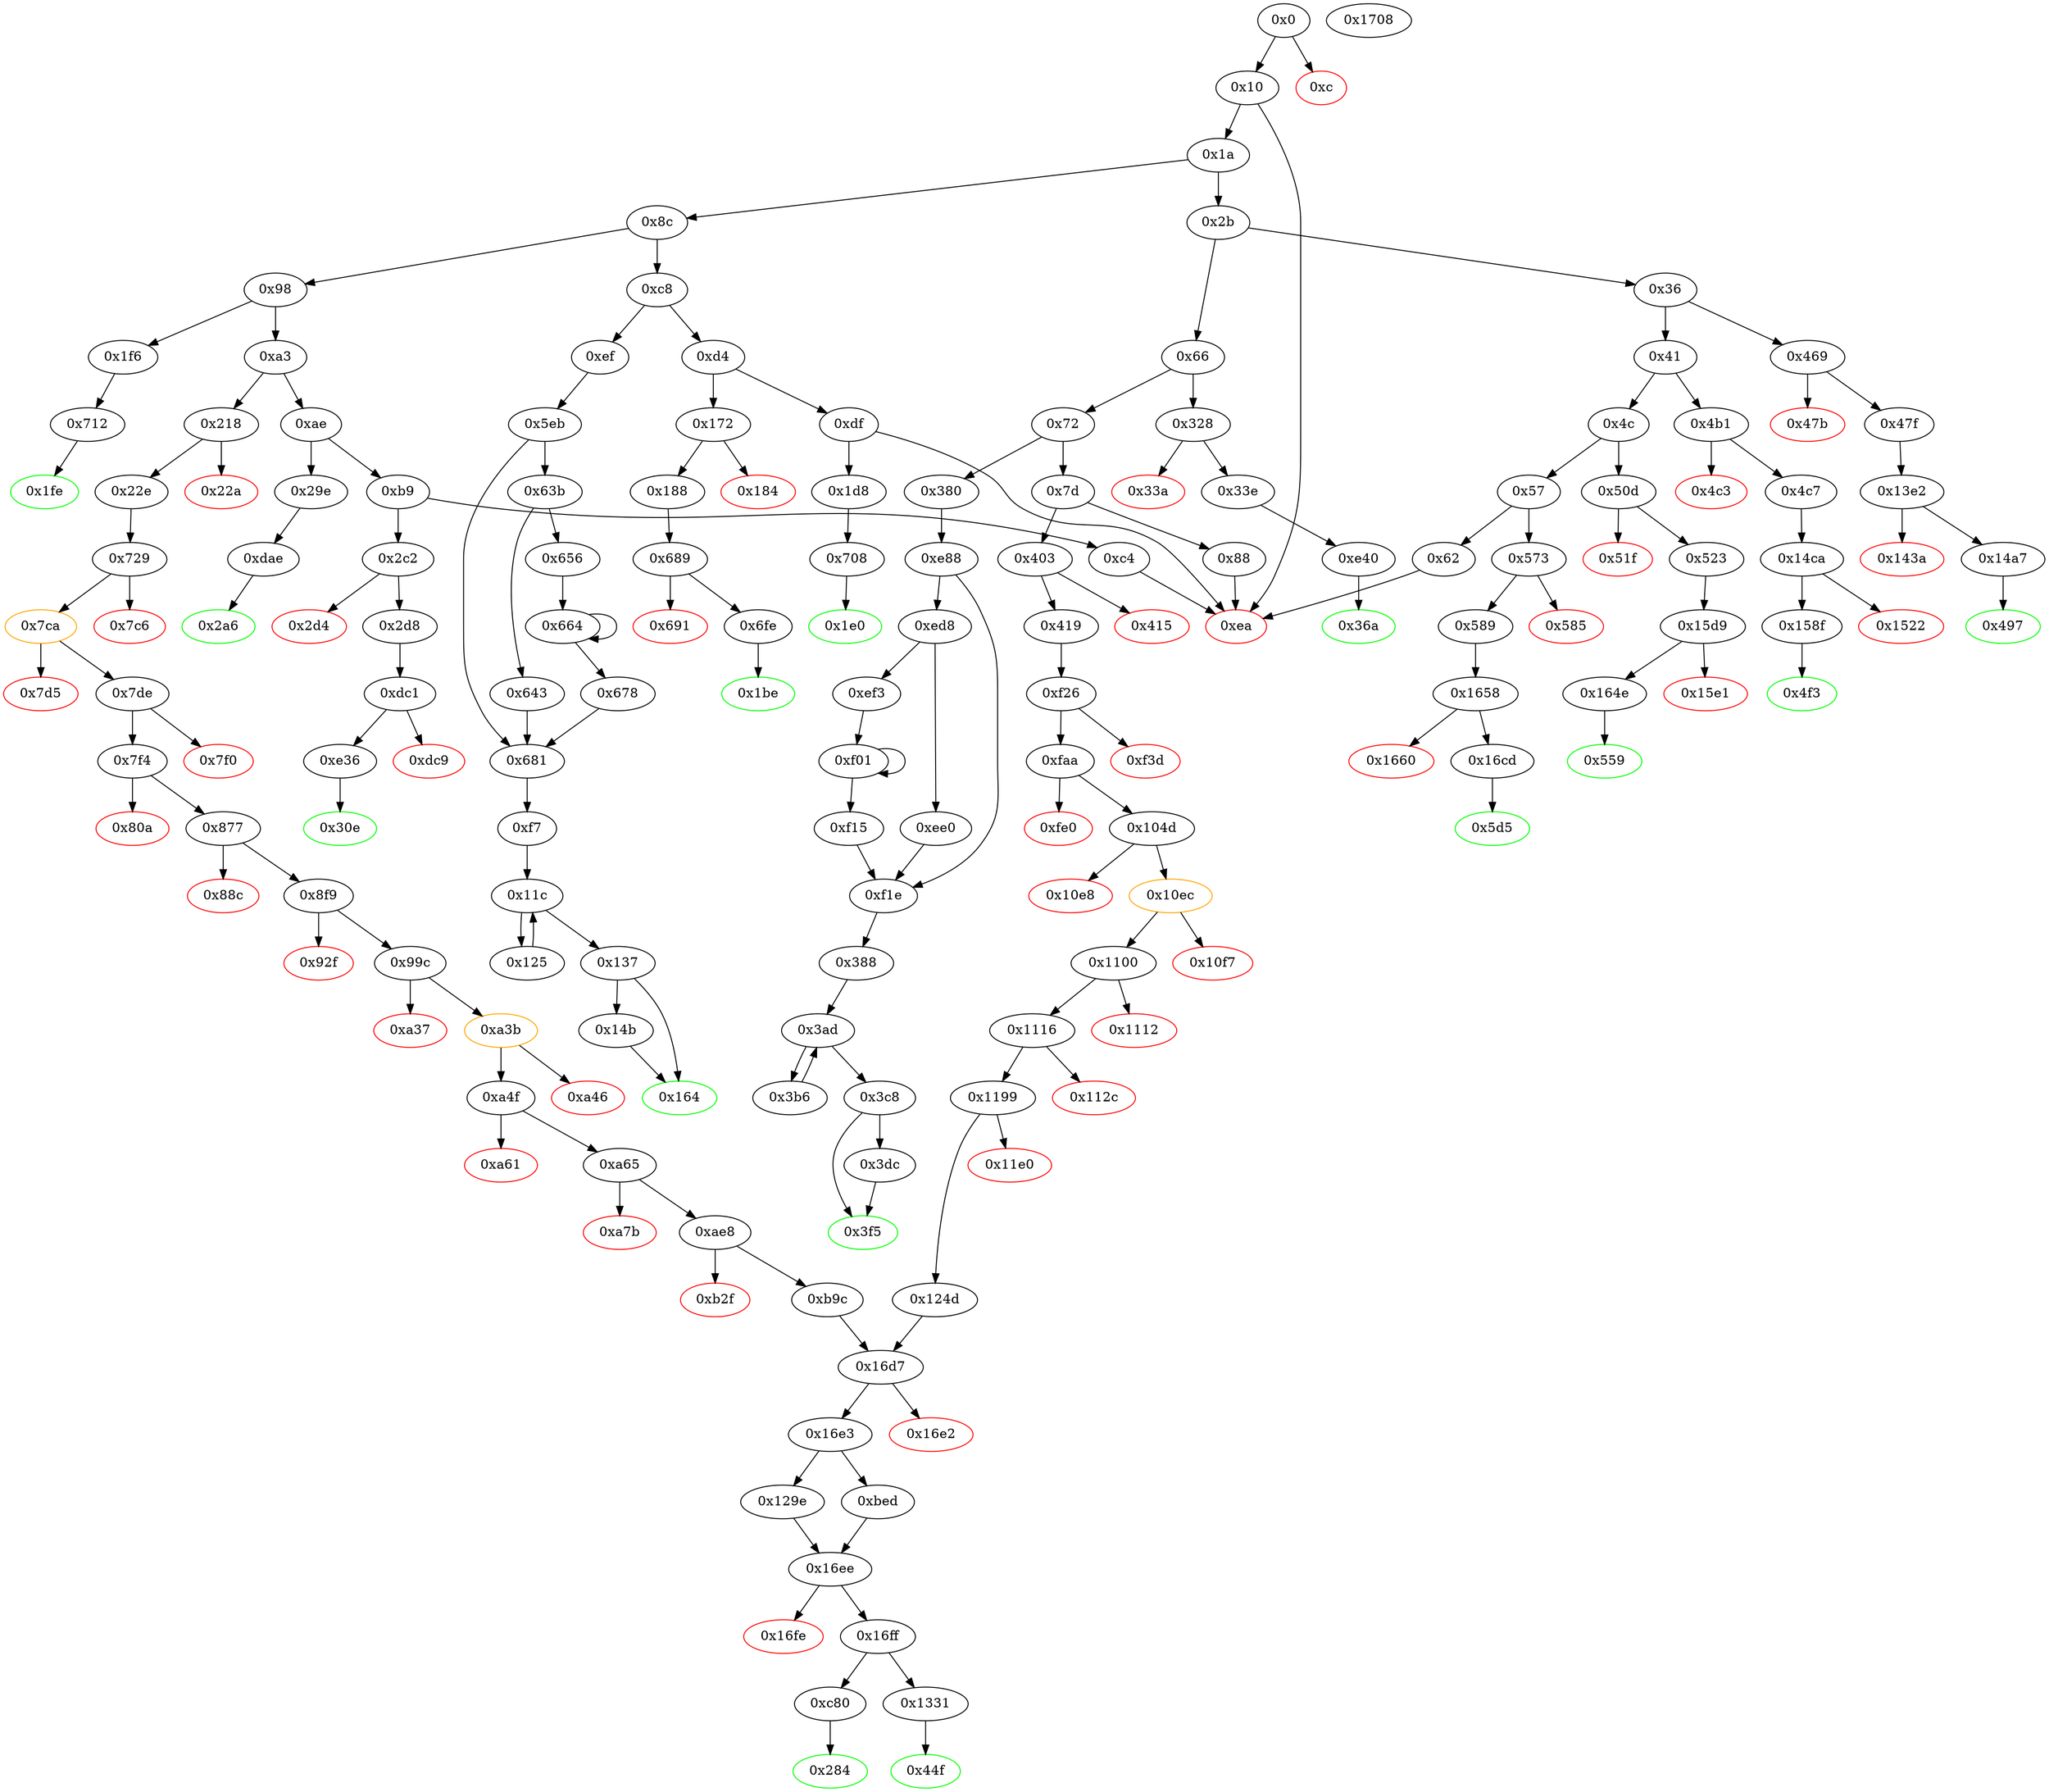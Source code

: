digraph "" {
"0x2d8" [fillcolor=white, id="0x2d8", style=filled, tooltip="Block 0x2d8\n[0x2d8:0x30d]\n---\nPredecessors: [0x2c2]\nSuccessors: [0xdc1]\n---\n0x2d8 JUMPDEST\n0x2d9 DUP2\n0x2da ADD\n0x2db SWAP1\n0x2dc DUP1\n0x2dd DUP1\n0x2de CALLDATALOAD\n0x2df PUSH20 0xffffffffffffffffffffffffffffffffffffffff\n0x2f4 AND\n0x2f5 SWAP1\n0x2f6 PUSH1 0x20\n0x2f8 ADD\n0x2f9 SWAP1\n0x2fa SWAP3\n0x2fb SWAP2\n0x2fc SWAP1\n0x2fd DUP1\n0x2fe CALLDATALOAD\n0x2ff SWAP1\n0x300 PUSH1 0x20\n0x302 ADD\n0x303 SWAP1\n0x304 SWAP3\n0x305 SWAP2\n0x306 SWAP1\n0x307 POP\n0x308 POP\n0x309 POP\n0x30a PUSH2 0xdc1\n0x30d JUMP\n---\n0x2d8: JUMPDEST \n0x2da: V221 = ADD 0x4 V215\n0x2de: V222 = CALLDATALOAD 0x4\n0x2df: V223 = 0xffffffffffffffffffffffffffffffffffffffff\n0x2f4: V224 = AND 0xffffffffffffffffffffffffffffffffffffffff V222\n0x2f6: V225 = 0x20\n0x2f8: V226 = ADD 0x20 0x4\n0x2fe: V227 = CALLDATALOAD 0x24\n0x300: V228 = 0x20\n0x302: V229 = ADD 0x20 0x24\n0x30a: V230 = 0xdc1\n0x30d: JUMP 0xdc1\n---\nEntry stack: [V13, 0x30e, 0x4, V215]\nStack pops: 2\nStack additions: [V224, V227]\nExit stack: [V13, 0x30e, V224, V227]\n\nDef sites:\nV13: {0x1a.0x1f}\n0x30e: {0x2c2.0x2c3}\n0x4: {0x2c2.0x2c6}\nV215: {0x2c2.0x2ca}\n"];
"0x99c" [fillcolor=white, id="0x99c", style=filled, tooltip="Block 0x99c\n[0x99c:0xa36]\n---\nPredecessors: [0x8f9]\nSuccessors: [0xa37, 0xa3b]\n---\n0x99c JUMPDEST\n0x99d PUSH1 0x4\n0x99f PUSH1 0x0\n0x9a1 SWAP1\n0x9a2 SLOAD\n0x9a3 SWAP1\n0x9a4 PUSH2 0x100\n0x9a7 EXP\n0x9a8 SWAP1\n0x9a9 DIV\n0x9aa PUSH20 0xffffffffffffffffffffffffffffffffffffffff\n0x9bf AND\n0x9c0 PUSH20 0xffffffffffffffffffffffffffffffffffffffff\n0x9d5 AND\n0x9d6 PUSH4 0xc683630d\n0x9db DUP5\n0x9dc PUSH1 0x40\n0x9de MLOAD\n0x9df DUP3\n0x9e0 PUSH4 0xffffffff\n0x9e5 AND\n0x9e6 PUSH1 0xe0\n0x9e8 SHL\n0x9e9 DUP2\n0x9ea MSTORE\n0x9eb PUSH1 0x4\n0x9ed ADD\n0x9ee DUP1\n0x9ef DUP3\n0x9f0 PUSH20 0xffffffffffffffffffffffffffffffffffffffff\n0xa05 AND\n0xa06 PUSH20 0xffffffffffffffffffffffffffffffffffffffff\n0xa1b AND\n0xa1c DUP2\n0xa1d MSTORE\n0xa1e PUSH1 0x20\n0xa20 ADD\n0xa21 SWAP2\n0xa22 POP\n0xa23 POP\n0xa24 PUSH1 0x20\n0xa26 PUSH1 0x40\n0xa28 MLOAD\n0xa29 DUP1\n0xa2a DUP4\n0xa2b SUB\n0xa2c DUP2\n0xa2d DUP7\n0xa2e DUP1\n0xa2f EXTCODESIZE\n0xa30 ISZERO\n0xa31 DUP1\n0xa32 ISZERO\n0xa33 PUSH2 0xa3b\n0xa36 JUMPI\n---\n0x99c: JUMPDEST \n0x99d: V672 = 0x4\n0x99f: V673 = 0x0\n0x9a2: V674 = S[0x4]\n0x9a4: V675 = 0x100\n0x9a7: V676 = EXP 0x100 0x0\n0x9a9: V677 = DIV V674 0x1\n0x9aa: V678 = 0xffffffffffffffffffffffffffffffffffffffff\n0x9bf: V679 = AND 0xffffffffffffffffffffffffffffffffffffffff V677\n0x9c0: V680 = 0xffffffffffffffffffffffffffffffffffffffff\n0x9d5: V681 = AND 0xffffffffffffffffffffffffffffffffffffffff V679\n0x9d6: V682 = 0xc683630d\n0x9dc: V683 = 0x40\n0x9de: V684 = M[0x40]\n0x9e0: V685 = 0xffffffff\n0x9e5: V686 = AND 0xffffffff 0xc683630d\n0x9e6: V687 = 0xe0\n0x9e8: V688 = SHL 0xe0 0xc683630d\n0x9ea: M[V684] = 0xc683630d00000000000000000000000000000000000000000000000000000000\n0x9eb: V689 = 0x4\n0x9ed: V690 = ADD 0x4 V684\n0x9f0: V691 = 0xffffffffffffffffffffffffffffffffffffffff\n0xa05: V692 = AND 0xffffffffffffffffffffffffffffffffffffffff V181\n0xa06: V693 = 0xffffffffffffffffffffffffffffffffffffffff\n0xa1b: V694 = AND 0xffffffffffffffffffffffffffffffffffffffff V692\n0xa1d: M[V690] = V694\n0xa1e: V695 = 0x20\n0xa20: V696 = ADD 0x20 V690\n0xa24: V697 = 0x20\n0xa26: V698 = 0x40\n0xa28: V699 = M[0x40]\n0xa2b: V700 = SUB V696 V699\n0xa2f: V701 = EXTCODESIZE V681\n0xa30: V702 = ISZERO V701\n0xa32: V703 = ISZERO V702\n0xa33: V704 = 0xa3b\n0xa36: JUMPI 0xa3b V703\n---\nEntry stack: [V13, 0x284, V176, V181, V184, 0x0]\nStack pops: 3\nStack additions: [S2, S1, S0, V681, 0xc683630d, V696, 0x20, V699, V700, V699, V681, V702]\nExit stack: [V13, 0x284, V176, V181, V184, 0x0, V681, 0xc683630d, V696, 0x20, V699, V700, V699, V681, V702]\n\nDef sites:\nV13: {0x1a.0x1f}\n0x284: {0x218.0x219}\nV176: {0x22e.0x24a}\nV181: {0x22e.0x26a}\nV184: {0x22e.0x274}\n0x0: {0x729.0x72a}\n"];
"0x88c" [color=red, fillcolor=white, id="0x88c", style=filled, tooltip="Block 0x88c\n[0x88c:0x8f8]\n---\nPredecessors: [0x877]\nSuccessors: []\n---\n0x88c PUSH1 0x40\n0x88e MLOAD\n0x88f PUSH32 0x8c379a000000000000000000000000000000000000000000000000000000000\n0x8b0 DUP2\n0x8b1 MSTORE\n0x8b2 PUSH1 0x4\n0x8b4 ADD\n0x8b5 DUP1\n0x8b6 DUP1\n0x8b7 PUSH1 0x20\n0x8b9 ADD\n0x8ba DUP3\n0x8bb DUP2\n0x8bc SUB\n0x8bd DUP3\n0x8be MSTORE\n0x8bf PUSH1 0xb\n0x8c1 DUP2\n0x8c2 MSTORE\n0x8c3 PUSH1 0x20\n0x8c5 ADD\n0x8c6 DUP1\n0x8c7 PUSH32 0x73746174653a66616c7365000000000000000000000000000000000000000000\n0x8e8 DUP2\n0x8e9 MSTORE\n0x8ea POP\n0x8eb PUSH1 0x20\n0x8ed ADD\n0x8ee SWAP2\n0x8ef POP\n0x8f0 POP\n0x8f1 PUSH1 0x40\n0x8f3 MLOAD\n0x8f4 DUP1\n0x8f5 SWAP2\n0x8f6 SUB\n0x8f7 SWAP1\n0x8f8 REVERT\n---\n0x88c: V630 = 0x40\n0x88e: V631 = M[0x40]\n0x88f: V632 = 0x8c379a000000000000000000000000000000000000000000000000000000000\n0x8b1: M[V631] = 0x8c379a000000000000000000000000000000000000000000000000000000000\n0x8b2: V633 = 0x4\n0x8b4: V634 = ADD 0x4 V631\n0x8b7: V635 = 0x20\n0x8b9: V636 = ADD 0x20 V634\n0x8bc: V637 = SUB V636 V634\n0x8be: M[V634] = V637\n0x8bf: V638 = 0xb\n0x8c2: M[V636] = 0xb\n0x8c3: V639 = 0x20\n0x8c5: V640 = ADD 0x20 V636\n0x8c7: V641 = 0x73746174653a66616c7365000000000000000000000000000000000000000000\n0x8e9: M[V640] = 0x73746174653a66616c7365000000000000000000000000000000000000000000\n0x8eb: V642 = 0x20\n0x8ed: V643 = ADD 0x20 V640\n0x8f1: V644 = 0x40\n0x8f3: V645 = M[0x40]\n0x8f6: V646 = SUB V643 V645\n0x8f8: REVERT V645 V646\n---\nEntry stack: [V13, 0x284, V176, V181, V184, 0x0]\nStack pops: 0\nStack additions: []\nExit stack: [V13, 0x284, V176, V181, V184, 0x0]\n\nDef sites:\nV13: {0x1a.0x1f}\n0x284: {0x218.0x219}\nV176: {0x22e.0x24a}\nV181: {0x22e.0x26a}\nV184: {0x22e.0x274}\n0x0: {0x729.0x72a}\n"];
"0xe88" [fillcolor=white, id="0xe88", style=filled, tooltip="Block 0xe88\n[0xe88:0xed7]\n---\nPredecessors: [0x380]\nSuccessors: [0xed8, 0xf1e]\n---\n0xe88 JUMPDEST\n0xe89 PUSH1 0x6\n0xe8b DUP1\n0xe8c SLOAD\n0xe8d PUSH1 0x1\n0xe8f DUP2\n0xe90 PUSH1 0x1\n0xe92 AND\n0xe93 ISZERO\n0xe94 PUSH2 0x100\n0xe97 MUL\n0xe98 SUB\n0xe99 AND\n0xe9a PUSH1 0x2\n0xe9c SWAP1\n0xe9d DIV\n0xe9e DUP1\n0xe9f PUSH1 0x1f\n0xea1 ADD\n0xea2 PUSH1 0x20\n0xea4 DUP1\n0xea5 SWAP2\n0xea6 DIV\n0xea7 MUL\n0xea8 PUSH1 0x20\n0xeaa ADD\n0xeab PUSH1 0x40\n0xead MLOAD\n0xeae SWAP1\n0xeaf DUP2\n0xeb0 ADD\n0xeb1 PUSH1 0x40\n0xeb3 MSTORE\n0xeb4 DUP1\n0xeb5 SWAP3\n0xeb6 SWAP2\n0xeb7 SWAP1\n0xeb8 DUP2\n0xeb9 DUP2\n0xeba MSTORE\n0xebb PUSH1 0x20\n0xebd ADD\n0xebe DUP3\n0xebf DUP1\n0xec0 SLOAD\n0xec1 PUSH1 0x1\n0xec3 DUP2\n0xec4 PUSH1 0x1\n0xec6 AND\n0xec7 ISZERO\n0xec8 PUSH2 0x100\n0xecb MUL\n0xecc SUB\n0xecd AND\n0xece PUSH1 0x2\n0xed0 SWAP1\n0xed1 DIV\n0xed2 DUP1\n0xed3 ISZERO\n0xed4 PUSH2 0xf1e\n0xed7 JUMPI\n---\n0xe88: JUMPDEST \n0xe89: V900 = 0x6\n0xe8c: V901 = S[0x6]\n0xe8d: V902 = 0x1\n0xe90: V903 = 0x1\n0xe92: V904 = AND 0x1 V901\n0xe93: V905 = ISZERO V904\n0xe94: V906 = 0x100\n0xe97: V907 = MUL 0x100 V905\n0xe98: V908 = SUB V907 0x1\n0xe99: V909 = AND V908 V901\n0xe9a: V910 = 0x2\n0xe9d: V911 = DIV V909 0x2\n0xe9f: V912 = 0x1f\n0xea1: V913 = ADD 0x1f V911\n0xea2: V914 = 0x20\n0xea6: V915 = DIV V913 0x20\n0xea7: V916 = MUL V915 0x20\n0xea8: V917 = 0x20\n0xeaa: V918 = ADD 0x20 V916\n0xeab: V919 = 0x40\n0xead: V920 = M[0x40]\n0xeb0: V921 = ADD V920 V918\n0xeb1: V922 = 0x40\n0xeb3: M[0x40] = V921\n0xeba: M[V920] = V911\n0xebb: V923 = 0x20\n0xebd: V924 = ADD 0x20 V920\n0xec0: V925 = S[0x6]\n0xec1: V926 = 0x1\n0xec4: V927 = 0x1\n0xec6: V928 = AND 0x1 V925\n0xec7: V929 = ISZERO V928\n0xec8: V930 = 0x100\n0xecb: V931 = MUL 0x100 V929\n0xecc: V932 = SUB V931 0x1\n0xecd: V933 = AND V932 V925\n0xece: V934 = 0x2\n0xed1: V935 = DIV V933 0x2\n0xed3: V936 = ISZERO V935\n0xed4: V937 = 0xf1e\n0xed7: JUMPI 0xf1e V936\n---\nEntry stack: [V13, 0x388]\nStack pops: 0\nStack additions: [V920, 0x6, V911, V924, 0x6, V935]\nExit stack: [V13, 0x388, V920, 0x6, V911, V924, 0x6, V935]\n\nDef sites:\nV13: {0x1a.0x1f}\n0x388: {0x380.0x381}\n"];
"0xa65" [fillcolor=white, id="0xa65", style=filled, tooltip="Block 0xa65\n[0xa65:0xa7a]\n---\nPredecessors: [0xa4f]\nSuccessors: [0xa7b, 0xae8]\n---\n0xa65 JUMPDEST\n0xa66 DUP2\n0xa67 ADD\n0xa68 SWAP1\n0xa69 DUP1\n0xa6a DUP1\n0xa6b MLOAD\n0xa6c SWAP1\n0xa6d PUSH1 0x20\n0xa6f ADD\n0xa70 SWAP1\n0xa71 SWAP3\n0xa72 SWAP2\n0xa73 SWAP1\n0xa74 POP\n0xa75 POP\n0xa76 POP\n0xa77 PUSH2 0xae8\n0xa7a JUMPI\n---\n0xa65: JUMPDEST \n0xa67: V723 = ADD V716 V717\n0xa6b: V724 = M[V716]\n0xa6d: V725 = 0x20\n0xa6f: V726 = ADD 0x20 V716\n0xa77: V727 = 0xae8\n0xa7a: JUMPI 0xae8 V724\n---\nEntry stack: [V13, 0x284, V176, V181, V184, 0x0, V716, V717]\nStack pops: 2\nStack additions: []\nExit stack: [V13, 0x284, V176, V181, V184, 0x0]\n\nDef sites:\nV13: {0x1a.0x1f}\n0x284: {0x218.0x219}\nV176: {0x22e.0x24a}\nV181: {0x22e.0x26a}\nV184: {0x22e.0x274}\n0x0: {0x729.0x72a}\nV716: {0xa4f.0xa56}\nV717: {0xa4f.0xa57}\n"];
"0x33a" [color=red, fillcolor=white, id="0x33a", style=filled, tooltip="Block 0x33a\n[0x33a:0x33d]\n---\nPredecessors: [0x328]\nSuccessors: []\n---\n0x33a PUSH1 0x0\n0x33c DUP1\n0x33d REVERT\n---\n0x33a: V250 = 0x0\n0x33d: REVERT 0x0 0x0\n---\nEntry stack: [V13, 0x36a, 0x4, V245]\nStack pops: 0\nStack additions: []\nExit stack: [V13, 0x36a, 0x4, V245]\n\nDef sites:\nV13: {0x1a.0x1f}\n0x36a: {0x328.0x329}\n0x4: {0x328.0x32c}\nV245: {0x328.0x330}\n"];
"0x877" [fillcolor=white, id="0x877", style=filled, tooltip="Block 0x877\n[0x877:0x88b]\n---\nPredecessors: [0x7f4]\nSuccessors: [0x88c, 0x8f9]\n---\n0x877 JUMPDEST\n0x878 PUSH1 0x3\n0x87a PUSH1 0x14\n0x87c SWAP1\n0x87d SLOAD\n0x87e SWAP1\n0x87f PUSH2 0x100\n0x882 EXP\n0x883 SWAP1\n0x884 DIV\n0x885 PUSH1 0xff\n0x887 AND\n0x888 PUSH2 0x8f9\n0x88b JUMPI\n---\n0x877: JUMPDEST \n0x878: V621 = 0x3\n0x87a: V622 = 0x14\n0x87d: V623 = S[0x3]\n0x87f: V624 = 0x100\n0x882: V625 = EXP 0x100 0x14\n0x884: V626 = DIV V623 0x10000000000000000000000000000000000000000\n0x885: V627 = 0xff\n0x887: V628 = AND 0xff V626\n0x888: V629 = 0x8f9\n0x88b: JUMPI 0x8f9 V628\n---\nEntry stack: [V13, 0x284, V176, V181, V184, 0x0]\nStack pops: 0\nStack additions: []\nExit stack: [V13, 0x284, V176, V181, V184, 0x0]\n\nDef sites:\nV13: {0x1a.0x1f}\n0x284: {0x218.0x219}\nV176: {0x22e.0x24a}\nV181: {0x22e.0x26a}\nV184: {0x22e.0x274}\n0x0: {0x729.0x72a}\n"];
"0x1fe" [color=green, fillcolor=white, id="0x1fe", style=filled, tooltip="Block 0x1fe\n[0x1fe:0x217]\n---\nPredecessors: [0x712]\nSuccessors: []\n---\n0x1fe JUMPDEST\n0x1ff PUSH1 0x40\n0x201 MLOAD\n0x202 DUP1\n0x203 DUP3\n0x204 ISZERO\n0x205 ISZERO\n0x206 ISZERO\n0x207 ISZERO\n0x208 DUP2\n0x209 MSTORE\n0x20a PUSH1 0x20\n0x20c ADD\n0x20d SWAP2\n0x20e POP\n0x20f POP\n0x210 PUSH1 0x40\n0x212 MLOAD\n0x213 DUP1\n0x214 SWAP2\n0x215 SUB\n0x216 SWAP1\n0x217 RETURN\n---\n0x1fe: JUMPDEST \n0x1ff: V153 = 0x40\n0x201: V154 = M[0x40]\n0x204: V155 = ISZERO V545\n0x205: V156 = ISZERO V155\n0x206: V157 = ISZERO V156\n0x207: V158 = ISZERO V157\n0x209: M[V154] = V158\n0x20a: V159 = 0x20\n0x20c: V160 = ADD 0x20 V154\n0x210: V161 = 0x40\n0x212: V162 = M[0x40]\n0x215: V163 = SUB V160 V162\n0x217: RETURN V162 V163\n---\nEntry stack: [V13, V545]\nStack pops: 1\nStack additions: []\nExit stack: [V13]\n\nDef sites:\nV13: {0x1a.0x1f}\nV545: {0x712.0x724}\n"];
"0xa3b" [color=orange, fillcolor=white, id="0xa3b", style=filled, tooltip="Block 0xa3b\n[0xa3b:0xa45]\n---\nPredecessors: [0x99c]\nSuccessors: [0xa46, 0xa4f]\n---\n0xa3b JUMPDEST\n0xa3c POP\n0xa3d GAS\n0xa3e STATICCALL\n0xa3f ISZERO\n0xa40 DUP1\n0xa41 ISZERO\n0xa42 PUSH2 0xa4f\n0xa45 JUMPI\n---\n0xa3b: JUMPDEST \n0xa3d: V706 = GAS\n0xa3e: V707 = STATICCALL V706 V681 V699 V700 V699 0x20\n0xa3f: V708 = ISZERO V707\n0xa41: V709 = ISZERO V708\n0xa42: V710 = 0xa4f\n0xa45: JUMPI 0xa4f V709\n---\nEntry stack: [V13, 0x284, V176, V181, V184, 0x0, V681, 0xc683630d, V696, 0x20, V699, V700, V699, V681, V702]\nStack pops: 6\nStack additions: [V708]\nExit stack: [V13, 0x284, V176, V181, V184, 0x0, V681, 0xc683630d, V696, V708]\n\nDef sites:\nV13: {0x1a.0x1f}\n0x284: {0x218.0x219}\nV176: {0x22e.0x24a}\nV181: {0x22e.0x26a}\nV184: {0x22e.0x274}\n0x0: {0x729.0x72a}\nV681: {0x99c.0x9d5}\n0xc683630d: {0x99c.0x9d6}\nV696: {0x99c.0xa20}\n0x20: {0x99c.0xa24}\nV699: {0x99c.0xa28}\nV700: {0x99c.0xa2b}\nV699: {0x99c.0xa28}\nV681: {0x99c.0x9d5}\nV702: {0x99c.0xa30}\n"];
"0x137" [fillcolor=white, id="0x137", style=filled, tooltip="Block 0x137\n[0x137:0x14a]\n---\nPredecessors: [0x11c]\nSuccessors: [0x14b, 0x164]\n---\n0x137 JUMPDEST\n0x138 POP\n0x139 POP\n0x13a POP\n0x13b POP\n0x13c SWAP1\n0x13d POP\n0x13e SWAP1\n0x13f DUP2\n0x140 ADD\n0x141 SWAP1\n0x142 PUSH1 0x1f\n0x144 AND\n0x145 DUP1\n0x146 ISZERO\n0x147 PUSH2 0x164\n0x14a JUMPI\n---\n0x137: JUMPDEST \n0x140: V92 = ADD V79 V78\n0x142: V93 = 0x1f\n0x144: V94 = AND 0x1f V79\n0x146: V95 = ISZERO V94\n0x147: V96 = 0x164\n0x14a: JUMPI 0x164 V95\n---\nEntry stack: [V13, 0xf7, V470, V72, V72, V78, V81, V79, V79, V78, V81, S0]\nStack pops: 7\nStack additions: [V92, V94]\nExit stack: [V13, 0xf7, V470, V72, V72, V92, V94]\n\nDef sites:\nV13: {0x1a.0x1f}\n0xf7: {0xef.0xf0}\nV470: {0x5eb.0x610}\nV72: {0xf7.0xfa}\nV72: {0xf7.0xfa}\nV78: {0xf7.0x10d}\nV81: {0xf7.0x115}\nV79: {0xf7.0x111}\nV79: {0xf7.0x111}\nV78: {0xf7.0x10d}\nV81: {0xf7.0x115}\nS0: {0x125.0x130, 0xf7.0x11a}\n"];
"0x47f" [fillcolor=white, id="0x47f", style=filled, tooltip="Block 0x47f\n[0x47f:0x496]\n---\nPredecessors: [0x469]\nSuccessors: [0x13e2]\n---\n0x47f JUMPDEST\n0x480 DUP2\n0x481 ADD\n0x482 SWAP1\n0x483 DUP1\n0x484 DUP1\n0x485 CALLDATALOAD\n0x486 ISZERO\n0x487 ISZERO\n0x488 SWAP1\n0x489 PUSH1 0x20\n0x48b ADD\n0x48c SWAP1\n0x48d SWAP3\n0x48e SWAP2\n0x48f SWAP1\n0x490 POP\n0x491 POP\n0x492 POP\n0x493 PUSH2 0x13e2\n0x496 JUMP\n---\n0x47f: JUMPDEST \n0x481: V347 = ADD 0x4 V341\n0x485: V348 = CALLDATALOAD 0x4\n0x486: V349 = ISZERO V348\n0x487: V350 = ISZERO V349\n0x489: V351 = 0x20\n0x48b: V352 = ADD 0x20 0x4\n0x493: V353 = 0x13e2\n0x496: JUMP 0x13e2\n---\nEntry stack: [V13, 0x497, 0x4, V341]\nStack pops: 2\nStack additions: [V350]\nExit stack: [V13, 0x497, V350]\n\nDef sites:\nV13: {0x1a.0x1f}\n0x497: {0x469.0x46a}\n0x4: {0x469.0x46d}\nV341: {0x469.0x471}\n"];
"0xc" [color=red, fillcolor=white, id="0xc", style=filled, tooltip="Block 0xc\n[0xc:0xf]\n---\nPredecessors: [0x0]\nSuccessors: []\n---\n0xc PUSH1 0x0\n0xe DUP1\n0xf REVERT\n---\n0xc: V5 = 0x0\n0xf: REVERT 0x0 0x0\n---\nEntry stack: [V2]\nStack pops: 0\nStack additions: []\nExit stack: [V2]\n\nDef sites:\nV2: {0x0.0x5}\n"];
"0x16cd" [fillcolor=white, id="0x16cd", style=filled, tooltip="Block 0x16cd\n[0x16cd:0x16d6]\n---\nPredecessors: [0x1658]\nSuccessors: [0x5d5]\n---\n0x16cd JUMPDEST\n0x16ce PUSH1 0x0\n0x16d0 SWAP1\n0x16d1 POP\n0x16d2 SWAP3\n0x16d3 SWAP2\n0x16d4 POP\n0x16d5 POP\n0x16d6 JUMP\n---\n0x16cd: JUMPDEST \n0x16ce: V1325 = 0x0\n0x16d6: JUMP 0x5d5\n---\nEntry stack: [V13, 0x5d5, V434, V439, 0x0]\nStack pops: 4\nStack additions: [0x0]\nExit stack: [V13, 0x0]\n\nDef sites:\nV13: {0x1a.0x1f}\n0x5d5: {0x573.0x574}\nV434: {0x589.0x5a5}\nV439: {0x589.0x5c5}\n0x0: {0x1658.0x1659}\n"];
"0x1d8" [fillcolor=white, id="0x1d8", style=filled, tooltip="Block 0x1d8\n[0x1d8:0x1df]\n---\nPredecessors: [0xdf]\nSuccessors: [0x708]\n---\n0x1d8 JUMPDEST\n0x1d9 PUSH2 0x1e0\n0x1dc PUSH2 0x708\n0x1df JUMP\n---\n0x1d8: JUMPDEST \n0x1d9: V142 = 0x1e0\n0x1dc: V143 = 0x708\n0x1df: JUMP 0x708\n---\nEntry stack: [V13]\nStack pops: 0\nStack additions: [0x1e0]\nExit stack: [V13, 0x1e0]\n\nDef sites:\nV13: {0x1a.0x1f}\n"];
"0xef3" [fillcolor=white, id="0xef3", style=filled, tooltip="Block 0xef3\n[0xef3:0xf00]\n---\nPredecessors: [0xed8]\nSuccessors: [0xf01]\n---\n0xef3 JUMPDEST\n0xef4 DUP3\n0xef5 ADD\n0xef6 SWAP2\n0xef7 SWAP1\n0xef8 PUSH1 0x0\n0xefa MSTORE\n0xefb PUSH1 0x20\n0xefd PUSH1 0x0\n0xeff SHA3\n0xf00 SWAP1\n---\n0xef3: JUMPDEST \n0xef5: V948 = ADD V924 V935\n0xef8: V949 = 0x0\n0xefa: M[0x0] = 0x6\n0xefb: V950 = 0x20\n0xefd: V951 = 0x0\n0xeff: V952 = SHA3 0x0 0x20\n---\nEntry stack: [V13, 0x388, V920, 0x6, V911, V924, 0x6, V935]\nStack pops: 3\nStack additions: [V948, V952, S2]\nExit stack: [V13, 0x388, V920, 0x6, V911, V948, V952, V924]\n\nDef sites:\nV13: {0x1a.0x1f}\n0x388: {0x380.0x381}\nV920: {0xe88.0xead}\n0x6: {0xe88.0xe89}\nV911: {0xe88.0xe9d}\nV924: {0xe88.0xebd}\n0x6: {0xe88.0xe89}\nV935: {0xe88.0xed1}\n"];
"0x16ee" [fillcolor=white, id="0x16ee", style=filled, tooltip="Block 0x16ee\n[0x16ee:0x16fd]\n---\nPredecessors: [0xbed, 0x129e]\nSuccessors: [0x16fe, 0x16ff]\n---\n0x16ee JUMPDEST\n0x16ef PUSH1 0x0\n0x16f1 DUP2\n0x16f2 DUP4\n0x16f3 ADD\n0x16f4 SWAP1\n0x16f5 POP\n0x16f6 DUP3\n0x16f7 DUP2\n0x16f8 LT\n0x16f9 ISZERO\n0x16fa PUSH2 0x16ff\n0x16fd JUMPI\n---\n0x16ee: JUMPDEST \n0x16ef: V1331 = 0x0\n0x16f3: V1332 = ADD S1 S0\n0x16f8: V1333 = LT V1332 S1\n0x16f9: V1334 = ISZERO V1333\n0x16fa: V1335 = 0x16ff\n0x16fd: JUMPI 0x16ff V1334\n---\nEntry stack: [V13, S7, S6, S5, S4, 0x0, {0xc80, 0x1331}, S1, S0]\nStack pops: 2\nStack additions: [S1, S0, V1332]\nExit stack: [V13, S7, S6, S5, S4, 0x0, {0xc80, 0x1331}, S1, S0, V1332]\n\nDef sites:\nV13: {0x1a.0x1f}\nS7: {0x218.0x219, 0x1a.0x1f}\nS6: {0x403.0x404, 0x22e.0x24a}\nS5: {0x419.0x435, 0x22e.0x26a}\nS4: {0x419.0x43f, 0x22e.0x274}\n0x0: {0x729.0x72a, 0xf26.0xf27}\n{0xc80, 0x1331}: {0xbed.0xc30, 0x129e.0x12e1}\nS1: {0xbed.0xc72, 0x129e.0x1323}\nS0: {0x419.0x43f, 0x22e.0x274}\n"];
"0x4c7" [fillcolor=white, id="0x4c7", style=filled, tooltip="Block 0x4c7\n[0x4c7:0x4f2]\n---\nPredecessors: [0x4b1]\nSuccessors: [0x14ca]\n---\n0x4c7 JUMPDEST\n0x4c8 DUP2\n0x4c9 ADD\n0x4ca SWAP1\n0x4cb DUP1\n0x4cc DUP1\n0x4cd CALLDATALOAD\n0x4ce PUSH20 0xffffffffffffffffffffffffffffffffffffffff\n0x4e3 AND\n0x4e4 SWAP1\n0x4e5 PUSH1 0x20\n0x4e7 ADD\n0x4e8 SWAP1\n0x4e9 SWAP3\n0x4ea SWAP2\n0x4eb SWAP1\n0x4ec POP\n0x4ed POP\n0x4ee POP\n0x4ef PUSH2 0x14ca\n0x4f2 JUMP\n---\n0x4c7: JUMPDEST \n0x4c9: V374 = ADD 0x4 V368\n0x4cd: V375 = CALLDATALOAD 0x4\n0x4ce: V376 = 0xffffffffffffffffffffffffffffffffffffffff\n0x4e3: V377 = AND 0xffffffffffffffffffffffffffffffffffffffff V375\n0x4e5: V378 = 0x20\n0x4e7: V379 = ADD 0x20 0x4\n0x4ef: V380 = 0x14ca\n0x4f2: JUMP 0x14ca\n---\nEntry stack: [V13, 0x4f3, 0x4, V368]\nStack pops: 2\nStack additions: [V377]\nExit stack: [V13, 0x4f3, V377]\n\nDef sites:\nV13: {0x1a.0x1f}\n0x4f3: {0x4b1.0x4b2}\n0x4: {0x4b1.0x4b5}\nV368: {0x4b1.0x4b9}\n"];
"0x10ec" [color=orange, fillcolor=white, id="0x10ec", style=filled, tooltip="Block 0x10ec\n[0x10ec:0x10f6]\n---\nPredecessors: [0x104d]\nSuccessors: [0x10f7, 0x1100]\n---\n0x10ec JUMPDEST\n0x10ed POP\n0x10ee GAS\n0x10ef STATICCALL\n0x10f0 ISZERO\n0x10f1 DUP1\n0x10f2 ISZERO\n0x10f3 PUSH2 0x1100\n0x10f6 JUMPI\n---\n0x10ec: JUMPDEST \n0x10ee: V1050 = GAS\n0x10ef: V1051 = STATICCALL V1050 V1025 V1043 V1044 V1043 0x20\n0x10f0: V1052 = ISZERO V1051\n0x10f2: V1053 = ISZERO V1052\n0x10f3: V1054 = 0x1100\n0x10f6: JUMPI 0x1100 V1053\n---\nEntry stack: [V13, 0x44f, V320, V323, 0x0, V1025, 0xc683630d, V1040, 0x20, V1043, V1044, V1043, V1025, V1046]\nStack pops: 6\nStack additions: [V1052]\nExit stack: [V13, 0x44f, V320, V323, 0x0, V1025, 0xc683630d, V1040, V1052]\n\nDef sites:\nV13: {0x1a.0x1f}\n0x44f: {0x403.0x404}\nV320: {0x419.0x435}\nV323: {0x419.0x43f}\n0x0: {0xf26.0xf27}\nV1025: {0x104d.0x1086}\n0xc683630d: {0x104d.0x1087}\nV1040: {0x104d.0x10d1}\n0x20: {0x104d.0x10d5}\nV1043: {0x104d.0x10d9}\nV1044: {0x104d.0x10dc}\nV1043: {0x104d.0x10d9}\nV1025: {0x104d.0x1086}\nV1046: {0x104d.0x10e1}\n"];
"0x16e3" [fillcolor=white, id="0x16e3", style=filled, tooltip="Block 0x16e3\n[0x16e3:0x16ed]\n---\nPredecessors: [0x16d7]\nSuccessors: [0xbed, 0x129e]\n---\n0x16e3 JUMPDEST\n0x16e4 DUP2\n0x16e5 DUP4\n0x16e6 SUB\n0x16e7 SWAP1\n0x16e8 POP\n0x16e9 SWAP3\n0x16ea SWAP2\n0x16eb POP\n0x16ec POP\n0x16ed JUMP\n---\n0x16e3: JUMPDEST \n0x16e6: V1330 = SUB S2 S1\n0x16ed: JUMP {0xbed, 0x129e}\n---\nEntry stack: [V13, S8, S7, S6, S5, 0x0, {0xbed, 0x129e}, S2, S1, 0x0]\nStack pops: 4\nStack additions: [V1330]\nExit stack: [V13, S8, S7, S6, S5, 0x0, V1330]\n\nDef sites:\nV13: {0x1a.0x1f}\nS8: {0x218.0x219, 0x1a.0x1f}\nS7: {0x403.0x404, 0x22e.0x24a}\nS6: {0x419.0x435, 0x22e.0x26a}\nS5: {0x419.0x43f, 0x22e.0x274}\n0x0: {0x729.0x72a, 0xf26.0xf27}\n{0xbed, 0x129e}: {0x124d.0x124e, 0xb9c.0xb9d}\nS2: {0x124d.0x1290, 0xb9c.0xbdf}\nS1: {0x419.0x43f, 0x22e.0x274}\n0x0: {0x16d7.0x16d8}\n"];
"0x36" [fillcolor=white, id="0x36", style=filled, tooltip="Block 0x36\n[0x36:0x40]\n---\nPredecessors: [0x2b]\nSuccessors: [0x41, 0x469]\n---\n0x36 DUP1\n0x37 PUSH4 0xac9f0222\n0x3c EQ\n0x3d PUSH2 0x469\n0x40 JUMPI\n---\n0x37: V20 = 0xac9f0222\n0x3c: V21 = EQ 0xac9f0222 V13\n0x3d: V22 = 0x469\n0x40: JUMPI 0x469 V21\n---\nEntry stack: [V13]\nStack pops: 1\nStack additions: [S0]\nExit stack: [V13]\n\nDef sites:\nV13: {0x1a.0x1f}\n"];
"0x2a6" [color=green, fillcolor=white, id="0x2a6", style=filled, tooltip="Block 0x2a6\n[0x2a6:0x2c1]\n---\nPredecessors: [0xdae]\nSuccessors: []\n---\n0x2a6 JUMPDEST\n0x2a7 PUSH1 0x40\n0x2a9 MLOAD\n0x2aa DUP1\n0x2ab DUP3\n0x2ac PUSH1 0xff\n0x2ae AND\n0x2af PUSH1 0xff\n0x2b1 AND\n0x2b2 DUP2\n0x2b3 MSTORE\n0x2b4 PUSH1 0x20\n0x2b6 ADD\n0x2b7 SWAP2\n0x2b8 POP\n0x2b9 POP\n0x2ba PUSH1 0x40\n0x2bc MLOAD\n0x2bd DUP1\n0x2be SWAP2\n0x2bf SUB\n0x2c0 SWAP1\n0x2c1 RETURN\n---\n0x2a6: JUMPDEST \n0x2a7: V201 = 0x40\n0x2a9: V202 = M[0x40]\n0x2ac: V203 = 0xff\n0x2ae: V204 = AND 0xff V866\n0x2af: V205 = 0xff\n0x2b1: V206 = AND 0xff V204\n0x2b3: M[V202] = V206\n0x2b4: V207 = 0x20\n0x2b6: V208 = ADD 0x20 V202\n0x2ba: V209 = 0x40\n0x2bc: V210 = M[0x40]\n0x2bf: V211 = SUB V208 V210\n0x2c1: RETURN V210 V211\n---\nEntry stack: [V13, 0x2a6, V866]\nStack pops: 1\nStack additions: []\nExit stack: [V13, 0x2a6]\n\nDef sites:\nV13: {0x1a.0x1f}\n0x2a6: {0x29e.0x29f}\nV866: {0xdae.0xdbe}\n"];
"0x1116" [fillcolor=white, id="0x1116", style=filled, tooltip="Block 0x1116\n[0x1116:0x112b]\n---\nPredecessors: [0x1100]\nSuccessors: [0x112c, 0x1199]\n---\n0x1116 JUMPDEST\n0x1117 DUP2\n0x1118 ADD\n0x1119 SWAP1\n0x111a DUP1\n0x111b DUP1\n0x111c MLOAD\n0x111d SWAP1\n0x111e PUSH1 0x20\n0x1120 ADD\n0x1121 SWAP1\n0x1122 SWAP3\n0x1123 SWAP2\n0x1124 SWAP1\n0x1125 POP\n0x1126 POP\n0x1127 POP\n0x1128 PUSH2 0x1199\n0x112b JUMPI\n---\n0x1116: JUMPDEST \n0x1118: V1067 = ADD V1060 V1061\n0x111c: V1068 = M[V1060]\n0x111e: V1069 = 0x20\n0x1120: V1070 = ADD 0x20 V1060\n0x1128: V1071 = 0x1199\n0x112b: JUMPI 0x1199 V1068\n---\nEntry stack: [V13, 0x44f, V320, V323, 0x0, V1060, V1061]\nStack pops: 2\nStack additions: []\nExit stack: [V13, 0x44f, V320, V323, 0x0]\n\nDef sites:\nV13: {0x1a.0x1f}\n0x44f: {0x403.0x404}\nV320: {0x419.0x435}\nV323: {0x419.0x43f}\n0x0: {0xf26.0xf27}\nV1060: {0x1100.0x1107}\nV1061: {0x1100.0x1108}\n"];
"0xa61" [color=red, fillcolor=white, id="0xa61", style=filled, tooltip="Block 0xa61\n[0xa61:0xa64]\n---\nPredecessors: [0xa4f]\nSuccessors: []\n---\n0xa61 PUSH1 0x0\n0xa63 DUP1\n0xa64 REVERT\n---\n0xa61: V722 = 0x0\n0xa64: REVERT 0x0 0x0\n---\nEntry stack: [V13, 0x284, V176, V181, V184, 0x0, V716, V717]\nStack pops: 0\nStack additions: []\nExit stack: [V13, 0x284, V176, V181, V184, 0x0, V716, V717]\n\nDef sites:\nV13: {0x1a.0x1f}\n0x284: {0x218.0x219}\nV176: {0x22e.0x24a}\nV181: {0x22e.0x26a}\nV184: {0x22e.0x274}\n0x0: {0x729.0x72a}\nV716: {0xa4f.0xa56}\nV717: {0xa4f.0xa57}\n"];
"0xe36" [fillcolor=white, id="0xe36", style=filled, tooltip="Block 0xe36\n[0xe36:0xe3f]\n---\nPredecessors: [0xdc1]\nSuccessors: [0x30e]\n---\n0xe36 JUMPDEST\n0xe37 PUSH1 0x1\n0xe39 SWAP1\n0xe3a POP\n0xe3b SWAP3\n0xe3c SWAP2\n0xe3d POP\n0xe3e POP\n0xe3f JUMP\n---\n0xe36: JUMPDEST \n0xe37: V886 = 0x1\n0xe3f: JUMP 0x30e\n---\nEntry stack: [V13, 0x30e, V224, V227, 0x0]\nStack pops: 4\nStack additions: [0x1]\nExit stack: [V13, 0x1]\n\nDef sites:\nV13: {0x1a.0x1f}\n0x30e: {0x2c2.0x2c3}\nV224: {0x2d8.0x2f4}\nV227: {0x2d8.0x2fe}\n0x0: {0xdc1.0xdc2}\n"];
"0x3f5" [color=green, fillcolor=white, id="0x3f5", style=filled, tooltip="Block 0x3f5\n[0x3f5:0x402]\n---\nPredecessors: [0x3c8, 0x3dc]\nSuccessors: []\n---\n0x3f5 JUMPDEST\n0x3f6 POP\n0x3f7 SWAP3\n0x3f8 POP\n0x3f9 POP\n0x3fa POP\n0x3fb PUSH1 0x40\n0x3fd MLOAD\n0x3fe DUP1\n0x3ff SWAP2\n0x400 SUB\n0x401 SWAP1\n0x402 RETURN\n---\n0x3f5: JUMPDEST \n0x3fb: V305 = 0x40\n0x3fd: V306 = M[0x40]\n0x400: V307 = SUB S1 V306\n0x402: RETURN V306 V307\n---\nEntry stack: [V13, 0x388, V920, V268, V268, S1, V290]\nStack pops: 5\nStack additions: []\nExit stack: [V13, 0x388]\n\nDef sites:\nV13: {0x1a.0x1f}\n0x388: {0x380.0x381}\nV920: {0xe88.0xead}\nV268: {0x388.0x38b}\nV268: {0x388.0x38b}\nS1: {0x3c8.0x3d1, 0x3dc.0x3f2}\nV290: {0x3c8.0x3d5}\n"];
"0x415" [color=red, fillcolor=white, id="0x415", style=filled, tooltip="Block 0x415\n[0x415:0x418]\n---\nPredecessors: [0x403]\nSuccessors: []\n---\n0x415 PUSH1 0x0\n0x417 DUP1\n0x418 REVERT\n---\n0x415: V316 = 0x0\n0x418: REVERT 0x0 0x0\n---\nEntry stack: [V13, 0x44f, 0x4, V311]\nStack pops: 0\nStack additions: []\nExit stack: [V13, 0x44f, 0x4, V311]\n\nDef sites:\nV13: {0x1a.0x1f}\n0x44f: {0x403.0x404}\n0x4: {0x403.0x407}\nV311: {0x403.0x40b}\n"];
"0x22a" [color=red, fillcolor=white, id="0x22a", style=filled, tooltip="Block 0x22a\n[0x22a:0x22d]\n---\nPredecessors: [0x218]\nSuccessors: []\n---\n0x22a PUSH1 0x0\n0x22c DUP1\n0x22d REVERT\n---\n0x22a: V172 = 0x0\n0x22d: REVERT 0x0 0x0\n---\nEntry stack: [V13, 0x284, 0x4, V167]\nStack pops: 0\nStack additions: []\nExit stack: [V13, 0x284, 0x4, V167]\n\nDef sites:\nV13: {0x1a.0x1f}\n0x284: {0x218.0x219}\n0x4: {0x218.0x21c}\nV167: {0x218.0x220}\n"];
"0x403" [fillcolor=white, id="0x403", style=filled, tooltip="Block 0x403\n[0x403:0x414]\n---\nPredecessors: [0x7d]\nSuccessors: [0x415, 0x419]\n---\n0x403 JUMPDEST\n0x404 PUSH2 0x44f\n0x407 PUSH1 0x4\n0x409 DUP1\n0x40a CALLDATASIZE\n0x40b SUB\n0x40c PUSH1 0x40\n0x40e DUP2\n0x40f LT\n0x410 ISZERO\n0x411 PUSH2 0x419\n0x414 JUMPI\n---\n0x403: JUMPDEST \n0x404: V308 = 0x44f\n0x407: V309 = 0x4\n0x40a: V310 = CALLDATASIZE\n0x40b: V311 = SUB V310 0x4\n0x40c: V312 = 0x40\n0x40f: V313 = LT V311 0x40\n0x410: V314 = ISZERO V313\n0x411: V315 = 0x419\n0x414: JUMPI 0x419 V314\n---\nEntry stack: [V13]\nStack pops: 0\nStack additions: [0x44f, 0x4, V311]\nExit stack: [V13, 0x44f, 0x4, V311]\n\nDef sites:\nV13: {0x1a.0x1f}\n"];
"0xa7b" [color=red, fillcolor=white, id="0xa7b", style=filled, tooltip="Block 0xa7b\n[0xa7b:0xae7]\n---\nPredecessors: [0xa65]\nSuccessors: []\n---\n0xa7b PUSH1 0x40\n0xa7d MLOAD\n0xa7e PUSH32 0x8c379a000000000000000000000000000000000000000000000000000000000\n0xa9f DUP2\n0xaa0 MSTORE\n0xaa1 PUSH1 0x4\n0xaa3 ADD\n0xaa4 DUP1\n0xaa5 DUP1\n0xaa6 PUSH1 0x20\n0xaa8 ADD\n0xaa9 DUP3\n0xaaa DUP2\n0xaab SUB\n0xaac DUP3\n0xaad MSTORE\n0xaae PUSH1 0xf\n0xab0 DUP2\n0xab1 MSTORE\n0xab2 PUSH1 0x20\n0xab4 ADD\n0xab5 DUP1\n0xab6 PUSH32 0x77686974656c6973743a66616c73650000000000000000000000000000000000\n0xad7 DUP2\n0xad8 MSTORE\n0xad9 POP\n0xada PUSH1 0x20\n0xadc ADD\n0xadd SWAP2\n0xade POP\n0xadf POP\n0xae0 PUSH1 0x40\n0xae2 MLOAD\n0xae3 DUP1\n0xae4 SWAP2\n0xae5 SUB\n0xae6 SWAP1\n0xae7 REVERT\n---\n0xa7b: V728 = 0x40\n0xa7d: V729 = M[0x40]\n0xa7e: V730 = 0x8c379a000000000000000000000000000000000000000000000000000000000\n0xaa0: M[V729] = 0x8c379a000000000000000000000000000000000000000000000000000000000\n0xaa1: V731 = 0x4\n0xaa3: V732 = ADD 0x4 V729\n0xaa6: V733 = 0x20\n0xaa8: V734 = ADD 0x20 V732\n0xaab: V735 = SUB V734 V732\n0xaad: M[V732] = V735\n0xaae: V736 = 0xf\n0xab1: M[V734] = 0xf\n0xab2: V737 = 0x20\n0xab4: V738 = ADD 0x20 V734\n0xab6: V739 = 0x77686974656c6973743a66616c73650000000000000000000000000000000000\n0xad8: M[V738] = 0x77686974656c6973743a66616c73650000000000000000000000000000000000\n0xada: V740 = 0x20\n0xadc: V741 = ADD 0x20 V738\n0xae0: V742 = 0x40\n0xae2: V743 = M[0x40]\n0xae5: V744 = SUB V741 V743\n0xae7: REVERT V743 V744\n---\nEntry stack: [V13, 0x284, V176, V181, V184, 0x0]\nStack pops: 0\nStack additions: []\nExit stack: [V13, 0x284, V176, V181, V184, 0x0]\n\nDef sites:\nV13: {0x1a.0x1f}\n0x284: {0x218.0x219}\nV176: {0x22e.0x24a}\nV181: {0x22e.0x26a}\nV184: {0x22e.0x274}\n0x0: {0x729.0x72a}\n"];
"0x47b" [color=red, fillcolor=white, id="0x47b", style=filled, tooltip="Block 0x47b\n[0x47b:0x47e]\n---\nPredecessors: [0x469]\nSuccessors: []\n---\n0x47b PUSH1 0x0\n0x47d DUP1\n0x47e REVERT\n---\n0x47b: V346 = 0x0\n0x47e: REVERT 0x0 0x0\n---\nEntry stack: [V13, 0x497, 0x4, V341]\nStack pops: 0\nStack additions: []\nExit stack: [V13, 0x497, 0x4, V341]\n\nDef sites:\nV13: {0x1a.0x1f}\n0x497: {0x469.0x46a}\n0x4: {0x469.0x46d}\nV341: {0x469.0x471}\n"];
"0xb2f" [color=red, fillcolor=white, id="0xb2f", style=filled, tooltip="Block 0xb2f\n[0xb2f:0xb9b]\n---\nPredecessors: [0xae8]\nSuccessors: []\n---\n0xb2f PUSH1 0x40\n0xb31 MLOAD\n0xb32 PUSH32 0x8c379a000000000000000000000000000000000000000000000000000000000\n0xb53 DUP2\n0xb54 MSTORE\n0xb55 PUSH1 0x4\n0xb57 ADD\n0xb58 DUP1\n0xb59 DUP1\n0xb5a PUSH1 0x20\n0xb5c ADD\n0xb5d DUP3\n0xb5e DUP2\n0xb5f SUB\n0xb60 DUP3\n0xb61 MSTORE\n0xb62 PUSH1 0x12\n0xb64 DUP2\n0xb65 MSTORE\n0xb66 PUSH1 0x20\n0xb68 ADD\n0xb69 DUP1\n0xb6a PUSH32 0x62616c616e63653a6e6f7420656e6f7567680000000000000000000000000000\n0xb8b DUP2\n0xb8c MSTORE\n0xb8d POP\n0xb8e PUSH1 0x20\n0xb90 ADD\n0xb91 SWAP2\n0xb92 POP\n0xb93 POP\n0xb94 PUSH1 0x40\n0xb96 MLOAD\n0xb97 DUP1\n0xb98 SWAP2\n0xb99 SUB\n0xb9a SWAP1\n0xb9b REVERT\n---\n0xb2f: V760 = 0x40\n0xb31: V761 = M[0x40]\n0xb32: V762 = 0x8c379a000000000000000000000000000000000000000000000000000000000\n0xb54: M[V761] = 0x8c379a000000000000000000000000000000000000000000000000000000000\n0xb55: V763 = 0x4\n0xb57: V764 = ADD 0x4 V761\n0xb5a: V765 = 0x20\n0xb5c: V766 = ADD 0x20 V764\n0xb5f: V767 = SUB V766 V764\n0xb61: M[V764] = V767\n0xb62: V768 = 0x12\n0xb65: M[V766] = 0x12\n0xb66: V769 = 0x20\n0xb68: V770 = ADD 0x20 V766\n0xb6a: V771 = 0x62616c616e63653a6e6f7420656e6f7567680000000000000000000000000000\n0xb8c: M[V770] = 0x62616c616e63653a6e6f7420656e6f7567680000000000000000000000000000\n0xb8e: V772 = 0x20\n0xb90: V773 = ADD 0x20 V770\n0xb94: V774 = 0x40\n0xb96: V775 = M[0x40]\n0xb99: V776 = SUB V773 V775\n0xb9b: REVERT V775 V776\n---\nEntry stack: [V13, 0x284, V176, V181, V184, 0x0]\nStack pops: 0\nStack additions: []\nExit stack: [V13, 0x284, V176, V181, V184, 0x0]\n\nDef sites:\nV13: {0x1a.0x1f}\n0x284: {0x218.0x219}\nV176: {0x22e.0x24a}\nV181: {0x22e.0x26a}\nV184: {0x22e.0x274}\n0x0: {0x729.0x72a}\n"];
"0x143a" [color=red, fillcolor=white, id="0x143a", style=filled, tooltip="Block 0x143a\n[0x143a:0x14a6]\n---\nPredecessors: [0x13e2]\nSuccessors: []\n---\n0x143a PUSH1 0x40\n0x143c MLOAD\n0x143d PUSH32 0x8c379a000000000000000000000000000000000000000000000000000000000\n0x145e DUP2\n0x145f MSTORE\n0x1460 PUSH1 0x4\n0x1462 ADD\n0x1463 DUP1\n0x1464 DUP1\n0x1465 PUSH1 0x20\n0x1467 ADD\n0x1468 DUP3\n0x1469 DUP2\n0x146a SUB\n0x146b DUP3\n0x146c MSTORE\n0x146d PUSH1 0xc\n0x146f DUP2\n0x1470 MSTORE\n0x1471 PUSH1 0x20\n0x1473 ADD\n0x1474 DUP1\n0x1475 PUSH32 0x6973737565723a66616c73650000000000000000000000000000000000000000\n0x1496 DUP2\n0x1497 MSTORE\n0x1498 POP\n0x1499 PUSH1 0x20\n0x149b ADD\n0x149c SWAP2\n0x149d POP\n0x149e POP\n0x149f PUSH1 0x40\n0x14a1 MLOAD\n0x14a2 DUP1\n0x14a3 SWAP2\n0x14a4 SUB\n0x14a5 SWAP1\n0x14a6 REVERT\n---\n0x143a: V1208 = 0x40\n0x143c: V1209 = M[0x40]\n0x143d: V1210 = 0x8c379a000000000000000000000000000000000000000000000000000000000\n0x145f: M[V1209] = 0x8c379a000000000000000000000000000000000000000000000000000000000\n0x1460: V1211 = 0x4\n0x1462: V1212 = ADD 0x4 V1209\n0x1465: V1213 = 0x20\n0x1467: V1214 = ADD 0x20 V1212\n0x146a: V1215 = SUB V1214 V1212\n0x146c: M[V1212] = V1215\n0x146d: V1216 = 0xc\n0x1470: M[V1214] = 0xc\n0x1471: V1217 = 0x20\n0x1473: V1218 = ADD 0x20 V1214\n0x1475: V1219 = 0x6973737565723a66616c73650000000000000000000000000000000000000000\n0x1497: M[V1218] = 0x6973737565723a66616c73650000000000000000000000000000000000000000\n0x1499: V1220 = 0x20\n0x149b: V1221 = ADD 0x20 V1218\n0x149f: V1222 = 0x40\n0x14a1: V1223 = M[0x40]\n0x14a4: V1224 = SUB V1221 V1223\n0x14a6: REVERT V1223 V1224\n---\nEntry stack: [V13, 0x497, V350, 0x0]\nStack pops: 0\nStack additions: []\nExit stack: [V13, 0x497, V350, 0x0]\n\nDef sites:\nV13: {0x1a.0x1f}\n0x497: {0x469.0x46a}\nV350: {0x47f.0x487}\n0x0: {0x13e2.0x13e3}\n"];
"0x7d5" [color=red, fillcolor=white, id="0x7d5", style=filled, tooltip="Block 0x7d5\n[0x7d5:0x7dd]\n---\nPredecessors: [0x7ca]\nSuccessors: []\n---\n0x7d5 RETURNDATASIZE\n0x7d6 PUSH1 0x0\n0x7d8 DUP1\n0x7d9 RETURNDATACOPY\n0x7da RETURNDATASIZE\n0x7db PUSH1 0x0\n0x7dd REVERT\n---\n0x7d5: V587 = RETURNDATASIZE\n0x7d6: V588 = 0x0\n0x7d9: RETURNDATACOPY 0x0 0x0 V587\n0x7da: V589 = RETURNDATASIZE\n0x7db: V590 = 0x0\n0x7dd: REVERT 0x0 V589\n---\nEntry stack: [V13, 0x284, V176, V181, V184, 0x0, V556, 0xf3ae2415, V572, V584]\nStack pops: 0\nStack additions: []\nExit stack: [V13, 0x284, V176, V181, V184, 0x0, V556, 0xf3ae2415, V572, V584]\n\nDef sites:\nV13: {0x1a.0x1f}\n0x284: {0x218.0x219}\nV176: {0x22e.0x24a}\nV181: {0x22e.0x26a}\nV184: {0x22e.0x274}\n0x0: {0x729.0x72a}\nV556: {0x729.0x764}\n0xf3ae2415: {0x729.0x765}\nV572: {0x729.0x7af}\nV584: {0x7ca.0x7ce}\n"];
"0xa4f" [fillcolor=white, id="0xa4f", style=filled, tooltip="Block 0xa4f\n[0xa4f:0xa60]\n---\nPredecessors: [0xa3b]\nSuccessors: [0xa61, 0xa65]\n---\n0xa4f JUMPDEST\n0xa50 POP\n0xa51 POP\n0xa52 POP\n0xa53 POP\n0xa54 PUSH1 0x40\n0xa56 MLOAD\n0xa57 RETURNDATASIZE\n0xa58 PUSH1 0x20\n0xa5a DUP2\n0xa5b LT\n0xa5c ISZERO\n0xa5d PUSH2 0xa65\n0xa60 JUMPI\n---\n0xa4f: JUMPDEST \n0xa54: V715 = 0x40\n0xa56: V716 = M[0x40]\n0xa57: V717 = RETURNDATASIZE\n0xa58: V718 = 0x20\n0xa5b: V719 = LT V717 0x20\n0xa5c: V720 = ISZERO V719\n0xa5d: V721 = 0xa65\n0xa60: JUMPI 0xa65 V720\n---\nEntry stack: [V13, 0x284, V176, V181, V184, 0x0, V681, 0xc683630d, V696, V708]\nStack pops: 4\nStack additions: [V716, V717]\nExit stack: [V13, 0x284, V176, V181, V184, 0x0, V716, V717]\n\nDef sites:\nV13: {0x1a.0x1f}\n0x284: {0x218.0x219}\nV176: {0x22e.0x24a}\nV181: {0x22e.0x26a}\nV184: {0x22e.0x274}\n0x0: {0x729.0x72a}\nV681: {0x99c.0x9d5}\n0xc683630d: {0x99c.0x9d6}\nV696: {0x99c.0xa20}\nV708: {0xa3b.0xa3f}\n"];
"0x22e" [fillcolor=white, id="0x22e", style=filled, tooltip="Block 0x22e\n[0x22e:0x283]\n---\nPredecessors: [0x218]\nSuccessors: [0x729]\n---\n0x22e JUMPDEST\n0x22f DUP2\n0x230 ADD\n0x231 SWAP1\n0x232 DUP1\n0x233 DUP1\n0x234 CALLDATALOAD\n0x235 PUSH20 0xffffffffffffffffffffffffffffffffffffffff\n0x24a AND\n0x24b SWAP1\n0x24c PUSH1 0x20\n0x24e ADD\n0x24f SWAP1\n0x250 SWAP3\n0x251 SWAP2\n0x252 SWAP1\n0x253 DUP1\n0x254 CALLDATALOAD\n0x255 PUSH20 0xffffffffffffffffffffffffffffffffffffffff\n0x26a AND\n0x26b SWAP1\n0x26c PUSH1 0x20\n0x26e ADD\n0x26f SWAP1\n0x270 SWAP3\n0x271 SWAP2\n0x272 SWAP1\n0x273 DUP1\n0x274 CALLDATALOAD\n0x275 SWAP1\n0x276 PUSH1 0x20\n0x278 ADD\n0x279 SWAP1\n0x27a SWAP3\n0x27b SWAP2\n0x27c SWAP1\n0x27d POP\n0x27e POP\n0x27f POP\n0x280 PUSH2 0x729\n0x283 JUMP\n---\n0x22e: JUMPDEST \n0x230: V173 = ADD 0x4 V167\n0x234: V174 = CALLDATALOAD 0x4\n0x235: V175 = 0xffffffffffffffffffffffffffffffffffffffff\n0x24a: V176 = AND 0xffffffffffffffffffffffffffffffffffffffff V174\n0x24c: V177 = 0x20\n0x24e: V178 = ADD 0x20 0x4\n0x254: V179 = CALLDATALOAD 0x24\n0x255: V180 = 0xffffffffffffffffffffffffffffffffffffffff\n0x26a: V181 = AND 0xffffffffffffffffffffffffffffffffffffffff V179\n0x26c: V182 = 0x20\n0x26e: V183 = ADD 0x20 0x24\n0x274: V184 = CALLDATALOAD 0x44\n0x276: V185 = 0x20\n0x278: V186 = ADD 0x20 0x44\n0x280: V187 = 0x729\n0x283: JUMP 0x729\n---\nEntry stack: [V13, 0x284, 0x4, V167]\nStack pops: 2\nStack additions: [V176, V181, V184]\nExit stack: [V13, 0x284, V176, V181, V184]\n\nDef sites:\nV13: {0x1a.0x1f}\n0x284: {0x218.0x219}\n0x4: {0x218.0x21c}\nV167: {0x218.0x220}\n"];
"0x589" [fillcolor=white, id="0x589", style=filled, tooltip="Block 0x589\n[0x589:0x5d4]\n---\nPredecessors: [0x573]\nSuccessors: [0x1658]\n---\n0x589 JUMPDEST\n0x58a DUP2\n0x58b ADD\n0x58c SWAP1\n0x58d DUP1\n0x58e DUP1\n0x58f CALLDATALOAD\n0x590 PUSH20 0xffffffffffffffffffffffffffffffffffffffff\n0x5a5 AND\n0x5a6 SWAP1\n0x5a7 PUSH1 0x20\n0x5a9 ADD\n0x5aa SWAP1\n0x5ab SWAP3\n0x5ac SWAP2\n0x5ad SWAP1\n0x5ae DUP1\n0x5af CALLDATALOAD\n0x5b0 PUSH20 0xffffffffffffffffffffffffffffffffffffffff\n0x5c5 AND\n0x5c6 SWAP1\n0x5c7 PUSH1 0x20\n0x5c9 ADD\n0x5ca SWAP1\n0x5cb SWAP3\n0x5cc SWAP2\n0x5cd SWAP1\n0x5ce POP\n0x5cf POP\n0x5d0 POP\n0x5d1 PUSH2 0x1658\n0x5d4 JUMP\n---\n0x589: JUMPDEST \n0x58b: V431 = ADD 0x4 V425\n0x58f: V432 = CALLDATALOAD 0x4\n0x590: V433 = 0xffffffffffffffffffffffffffffffffffffffff\n0x5a5: V434 = AND 0xffffffffffffffffffffffffffffffffffffffff V432\n0x5a7: V435 = 0x20\n0x5a9: V436 = ADD 0x20 0x4\n0x5af: V437 = CALLDATALOAD 0x24\n0x5b0: V438 = 0xffffffffffffffffffffffffffffffffffffffff\n0x5c5: V439 = AND 0xffffffffffffffffffffffffffffffffffffffff V437\n0x5c7: V440 = 0x20\n0x5c9: V441 = ADD 0x20 0x24\n0x5d1: V442 = 0x1658\n0x5d4: JUMP 0x1658\n---\nEntry stack: [V13, 0x5d5, 0x4, V425]\nStack pops: 2\nStack additions: [V434, V439]\nExit stack: [V13, 0x5d5, V434, V439]\n\nDef sites:\nV13: {0x1a.0x1f}\n0x5d5: {0x573.0x574}\n0x4: {0x573.0x577}\nV425: {0x573.0x57b}\n"];
"0x16fe" [color=red, fillcolor=white, id="0x16fe", style=filled, tooltip="Block 0x16fe\n[0x16fe:0x16fe]\n---\nPredecessors: [0x16ee]\nSuccessors: []\n---\n0x16fe INVALID\n---\n0x16fe: INVALID \n---\nEntry stack: [V13, S8, S7, S6, S5, 0x0, {0xc80, 0x1331}, S2, S1, V1332]\nStack pops: 0\nStack additions: []\nExit stack: [V13, S8, S7, S6, S5, 0x0, {0xc80, 0x1331}, S2, S1, V1332]\n\nDef sites:\nV13: {0x1a.0x1f}\nS8: {0x218.0x219, 0x1a.0x1f}\nS7: {0x403.0x404, 0x22e.0x24a}\nS6: {0x419.0x435, 0x22e.0x26a}\nS5: {0x419.0x43f, 0x22e.0x274}\n0x0: {0x729.0x72a, 0xf26.0xf27}\n{0xc80, 0x1331}: {0xbed.0xc30, 0x129e.0x12e1}\nS2: {0xbed.0xc72, 0x129e.0x1323}\nS1: {0x419.0x43f, 0x22e.0x274}\nV1332: {0x16ee.0x16f3}\n"];
"0x3dc" [fillcolor=white, id="0x3dc", style=filled, tooltip="Block 0x3dc\n[0x3dc:0x3f4]\n---\nPredecessors: [0x3c8]\nSuccessors: [0x3f5]\n---\n0x3dc DUP1\n0x3dd DUP3\n0x3de SUB\n0x3df DUP1\n0x3e0 MLOAD\n0x3e1 PUSH1 0x1\n0x3e3 DUP4\n0x3e4 PUSH1 0x20\n0x3e6 SUB\n0x3e7 PUSH2 0x100\n0x3ea EXP\n0x3eb SUB\n0x3ec NOT\n0x3ed AND\n0x3ee DUP2\n0x3ef MSTORE\n0x3f0 PUSH1 0x20\n0x3f2 ADD\n0x3f3 SWAP2\n0x3f4 POP\n---\n0x3de: V293 = SUB V288 V290\n0x3e0: V294 = M[V293]\n0x3e1: V295 = 0x1\n0x3e4: V296 = 0x20\n0x3e6: V297 = SUB 0x20 V290\n0x3e7: V298 = 0x100\n0x3ea: V299 = EXP 0x100 V297\n0x3eb: V300 = SUB V299 0x1\n0x3ec: V301 = NOT V300\n0x3ed: V302 = AND V301 V294\n0x3ef: M[V293] = V302\n0x3f0: V303 = 0x20\n0x3f2: V304 = ADD 0x20 V293\n---\nEntry stack: [V13, 0x388, V920, V268, V268, V288, V290]\nStack pops: 2\nStack additions: [V304, S0]\nExit stack: [V13, 0x388, V920, V268, V268, V304, V290]\n\nDef sites:\nV13: {0x1a.0x1f}\n0x388: {0x380.0x381}\nV920: {0xe88.0xead}\nV268: {0x388.0x38b}\nV268: {0x388.0x38b}\nV288: {0x3c8.0x3d1}\nV290: {0x3c8.0x3d5}\n"];
"0x124d" [fillcolor=white, id="0x124d", style=filled, tooltip="Block 0x124d\n[0x124d:0x129d]\n---\nPredecessors: [0x1199]\nSuccessors: [0x16d7]\n---\n0x124d JUMPDEST\n0x124e PUSH2 0x129e\n0x1251 DUP3\n0x1252 PUSH1 0x0\n0x1254 DUP1\n0x1255 CALLER\n0x1256 PUSH20 0xffffffffffffffffffffffffffffffffffffffff\n0x126b AND\n0x126c PUSH20 0xffffffffffffffffffffffffffffffffffffffff\n0x1281 AND\n0x1282 DUP2\n0x1283 MSTORE\n0x1284 PUSH1 0x20\n0x1286 ADD\n0x1287 SWAP1\n0x1288 DUP2\n0x1289 MSTORE\n0x128a PUSH1 0x20\n0x128c ADD\n0x128d PUSH1 0x0\n0x128f SHA3\n0x1290 SLOAD\n0x1291 PUSH2 0x16d7\n0x1294 SWAP1\n0x1295 SWAP2\n0x1296 SWAP1\n0x1297 PUSH4 0xffffffff\n0x129c AND\n0x129d JUMP\n---\n0x124d: JUMPDEST \n0x124e: V1122 = 0x129e\n0x1252: V1123 = 0x0\n0x1255: V1124 = CALLER\n0x1256: V1125 = 0xffffffffffffffffffffffffffffffffffffffff\n0x126b: V1126 = AND 0xffffffffffffffffffffffffffffffffffffffff V1124\n0x126c: V1127 = 0xffffffffffffffffffffffffffffffffffffffff\n0x1281: V1128 = AND 0xffffffffffffffffffffffffffffffffffffffff V1126\n0x1283: M[0x0] = V1128\n0x1284: V1129 = 0x20\n0x1286: V1130 = ADD 0x20 0x0\n0x1289: M[0x20] = 0x0\n0x128a: V1131 = 0x20\n0x128c: V1132 = ADD 0x20 0x20\n0x128d: V1133 = 0x0\n0x128f: V1134 = SHA3 0x0 0x40\n0x1290: V1135 = S[V1134]\n0x1291: V1136 = 0x16d7\n0x1297: V1137 = 0xffffffff\n0x129c: V1138 = AND 0xffffffff 0x16d7\n0x129d: JUMP 0x16d7\n---\nEntry stack: [V13, 0x44f, V320, V323, 0x0]\nStack pops: 2\nStack additions: [S1, S0, 0x129e, V1135, S1]\nExit stack: [V13, 0x44f, V320, V323, 0x0, 0x129e, V1135, V323]\n\nDef sites:\nV13: {0x1a.0x1f}\n0x44f: {0x403.0x404}\nV320: {0x419.0x435}\nV323: {0x419.0x43f}\n0x0: {0xf26.0xf27}\n"];
"0xf01" [fillcolor=white, id="0xf01", style=filled, tooltip="Block 0xf01\n[0xf01:0xf14]\n---\nPredecessors: [0xef3, 0xf01]\nSuccessors: [0xf01, 0xf15]\n---\n0xf01 JUMPDEST\n0xf02 DUP2\n0xf03 SLOAD\n0xf04 DUP2\n0xf05 MSTORE\n0xf06 SWAP1\n0xf07 PUSH1 0x1\n0xf09 ADD\n0xf0a SWAP1\n0xf0b PUSH1 0x20\n0xf0d ADD\n0xf0e DUP1\n0xf0f DUP4\n0xf10 GT\n0xf11 PUSH2 0xf01\n0xf14 JUMPI\n---\n0xf01: JUMPDEST \n0xf03: V953 = S[S1]\n0xf05: M[S0] = V953\n0xf07: V954 = 0x1\n0xf09: V955 = ADD 0x1 S1\n0xf0b: V956 = 0x20\n0xf0d: V957 = ADD 0x20 S0\n0xf10: V958 = GT V948 V957\n0xf11: V959 = 0xf01\n0xf14: JUMPI 0xf01 V958\n---\nEntry stack: [V13, 0x388, V920, 0x6, V911, V948, S1, S0]\nStack pops: 3\nStack additions: [S2, V955, V957]\nExit stack: [V13, 0x388, V920, 0x6, V911, V948, V955, V957]\n\nDef sites:\nV13: {0x1a.0x1f}\n0x388: {0x380.0x381}\nV920: {0xe88.0xead}\n0x6: {0xe88.0xe89}\nV911: {0xe88.0xe9d}\nV948: {0xef3.0xef5}\nS1: {0xf01.0xf09, 0xef3.0xeff}\nS0: {0xf01.0xf0d, 0xe88.0xebd}\n"];
"0xf26" [fillcolor=white, id="0xf26", style=filled, tooltip="Block 0xf26\n[0xf26:0xf3c]\n---\nPredecessors: [0x419]\nSuccessors: [0xf3d, 0xfaa]\n---\n0xf26 JUMPDEST\n0xf27 PUSH1 0x0\n0xf29 PUSH1 0x3\n0xf2b PUSH1 0x14\n0xf2d SWAP1\n0xf2e SLOAD\n0xf2f SWAP1\n0xf30 PUSH2 0x100\n0xf33 EXP\n0xf34 SWAP1\n0xf35 DIV\n0xf36 PUSH1 0xff\n0xf38 AND\n0xf39 PUSH2 0xfaa\n0xf3c JUMPI\n---\n0xf26: JUMPDEST \n0xf27: V964 = 0x0\n0xf29: V965 = 0x3\n0xf2b: V966 = 0x14\n0xf2e: V967 = S[0x3]\n0xf30: V968 = 0x100\n0xf33: V969 = EXP 0x100 0x14\n0xf35: V970 = DIV V967 0x10000000000000000000000000000000000000000\n0xf36: V971 = 0xff\n0xf38: V972 = AND 0xff V970\n0xf39: V973 = 0xfaa\n0xf3c: JUMPI 0xfaa V972\n---\nEntry stack: [V13, 0x44f, V320, V323]\nStack pops: 0\nStack additions: [0x0]\nExit stack: [V13, 0x44f, V320, V323, 0x0]\n\nDef sites:\nV13: {0x1a.0x1f}\n0x44f: {0x403.0x404}\nV320: {0x419.0x435}\nV323: {0x419.0x43f}\n"];
"0x10f7" [color=red, fillcolor=white, id="0x10f7", style=filled, tooltip="Block 0x10f7\n[0x10f7:0x10ff]\n---\nPredecessors: [0x10ec]\nSuccessors: []\n---\n0x10f7 RETURNDATASIZE\n0x10f8 PUSH1 0x0\n0x10fa DUP1\n0x10fb RETURNDATACOPY\n0x10fc RETURNDATASIZE\n0x10fd PUSH1 0x0\n0x10ff REVERT\n---\n0x10f7: V1055 = RETURNDATASIZE\n0x10f8: V1056 = 0x0\n0x10fb: RETURNDATACOPY 0x0 0x0 V1055\n0x10fc: V1057 = RETURNDATASIZE\n0x10fd: V1058 = 0x0\n0x10ff: REVERT 0x0 V1057\n---\nEntry stack: [V13, 0x44f, V320, V323, 0x0, V1025, 0xc683630d, V1040, V1052]\nStack pops: 0\nStack additions: []\nExit stack: [V13, 0x44f, V320, V323, 0x0, V1025, 0xc683630d, V1040, V1052]\n\nDef sites:\nV13: {0x1a.0x1f}\n0x44f: {0x403.0x404}\nV320: {0x419.0x435}\nV323: {0x419.0x43f}\n0x0: {0xf26.0xf27}\nV1025: {0x104d.0x1086}\n0xc683630d: {0x104d.0x1087}\nV1040: {0x104d.0x10d1}\nV1052: {0x10ec.0x10f0}\n"];
"0xea" [color=red, fillcolor=white, id="0xea", style=filled, tooltip="Block 0xea\n[0xea:0xee]\n---\nPredecessors: [0x10, 0x62, 0x88, 0xc4, 0xdf]\nSuccessors: []\n---\n0xea JUMPDEST\n0xeb PUSH1 0x0\n0xed DUP1\n0xee REVERT\n---\n0xea: JUMPDEST \n0xeb: V68 = 0x0\n0xee: REVERT 0x0 0x0\n---\nEntry stack: [V13]\nStack pops: 0\nStack additions: []\nExit stack: [V13]\n\nDef sites:\nV13: {0x1a.0x1f}\n"];
"0x16ff" [fillcolor=white, id="0x16ff", style=filled, tooltip="Block 0x16ff\n[0x16ff:0x1707]\n---\nPredecessors: [0x16ee]\nSuccessors: [0xc80, 0x1331]\n---\n0x16ff JUMPDEST\n0x1700 DUP1\n0x1701 SWAP1\n0x1702 POP\n0x1703 SWAP3\n0x1704 SWAP2\n0x1705 POP\n0x1706 POP\n0x1707 JUMP\n---\n0x16ff: JUMPDEST \n0x1707: JUMP {0xc80, 0x1331}\n---\nEntry stack: [V13, S8, S7, S6, S5, 0x0, {0xc80, 0x1331}, S2, S1, V1332]\nStack pops: 4\nStack additions: [S0]\nExit stack: [V13, S8, S7, S6, S5, 0x0, V1332]\n\nDef sites:\nV13: {0x1a.0x1f}\nS8: {0x218.0x219, 0x1a.0x1f}\nS7: {0x403.0x404, 0x22e.0x24a}\nS6: {0x419.0x435, 0x22e.0x26a}\nS5: {0x419.0x43f, 0x22e.0x274}\n0x0: {0x729.0x72a, 0xf26.0xf27}\n{0xc80, 0x1331}: {0xbed.0xc30, 0x129e.0x12e1}\nS2: {0xbed.0xc72, 0x129e.0x1323}\nS1: {0x419.0x43f, 0x22e.0x274}\nV1332: {0x16ee.0x16f3}\n"];
"0x16d7" [fillcolor=white, id="0x16d7", style=filled, tooltip="Block 0x16d7\n[0x16d7:0x16e1]\n---\nPredecessors: [0xb9c, 0x124d]\nSuccessors: [0x16e2, 0x16e3]\n---\n0x16d7 JUMPDEST\n0x16d8 PUSH1 0x0\n0x16da DUP3\n0x16db DUP3\n0x16dc GT\n0x16dd ISZERO\n0x16de PUSH2 0x16e3\n0x16e1 JUMPI\n---\n0x16d7: JUMPDEST \n0x16d8: V1326 = 0x0\n0x16dc: V1327 = GT S0 S1\n0x16dd: V1328 = ISZERO V1327\n0x16de: V1329 = 0x16e3\n0x16e1: JUMPI 0x16e3 V1328\n---\nEntry stack: [V13, S7, S6, S5, S4, 0x0, {0xbed, 0x129e}, S1, S0]\nStack pops: 2\nStack additions: [S1, S0, 0x0]\nExit stack: [V13, S7, S6, S5, S4, 0x0, {0xbed, 0x129e}, S1, S0, 0x0]\n\nDef sites:\nV13: {0x1a.0x1f}\nS7: {0x218.0x219, 0x1a.0x1f}\nS6: {0x403.0x404, 0x22e.0x24a}\nS5: {0x419.0x435, 0x22e.0x26a}\nS4: {0x419.0x43f, 0x22e.0x274}\n0x0: {0x729.0x72a, 0xf26.0xf27}\n{0xbed, 0x129e}: {0x124d.0x124e, 0xb9c.0xb9d}\nS1: {0x124d.0x1290, 0xb9c.0xbdf}\nS0: {0x419.0x43f, 0x22e.0x274}\n"];
"0x7f4" [fillcolor=white, id="0x7f4", style=filled, tooltip="Block 0x7f4\n[0x7f4:0x809]\n---\nPredecessors: [0x7de]\nSuccessors: [0x80a, 0x877]\n---\n0x7f4 JUMPDEST\n0x7f5 DUP2\n0x7f6 ADD\n0x7f7 SWAP1\n0x7f8 DUP1\n0x7f9 DUP1\n0x7fa MLOAD\n0x7fb SWAP1\n0x7fc PUSH1 0x20\n0x7fe ADD\n0x7ff SWAP1\n0x800 SWAP3\n0x801 SWAP2\n0x802 SWAP1\n0x803 POP\n0x804 POP\n0x805 POP\n0x806 PUSH2 0x877\n0x809 JUMPI\n---\n0x7f4: JUMPDEST \n0x7f6: V599 = ADD V592 V593\n0x7fa: V600 = M[V592]\n0x7fc: V601 = 0x20\n0x7fe: V602 = ADD 0x20 V592\n0x806: V603 = 0x877\n0x809: JUMPI 0x877 V600\n---\nEntry stack: [V13, 0x284, V176, V181, V184, 0x0, V592, V593]\nStack pops: 2\nStack additions: []\nExit stack: [V13, 0x284, V176, V181, V184, 0x0]\n\nDef sites:\nV13: {0x1a.0x1f}\n0x284: {0x218.0x219}\nV176: {0x22e.0x24a}\nV181: {0x22e.0x26a}\nV184: {0x22e.0x274}\n0x0: {0x729.0x72a}\nV592: {0x7de.0x7e5}\nV593: {0x7de.0x7e6}\n"];
"0x497" [color=green, fillcolor=white, id="0x497", style=filled, tooltip="Block 0x497\n[0x497:0x4b0]\n---\nPredecessors: [0x14a7]\nSuccessors: []\n---\n0x497 JUMPDEST\n0x498 PUSH1 0x40\n0x49a MLOAD\n0x49b DUP1\n0x49c DUP3\n0x49d ISZERO\n0x49e ISZERO\n0x49f ISZERO\n0x4a0 ISZERO\n0x4a1 DUP2\n0x4a2 MSTORE\n0x4a3 PUSH1 0x20\n0x4a5 ADD\n0x4a6 SWAP2\n0x4a7 POP\n0x4a8 POP\n0x4a9 PUSH1 0x40\n0x4ab MLOAD\n0x4ac DUP1\n0x4ad SWAP2\n0x4ae SUB\n0x4af SWAP1\n0x4b0 RETURN\n---\n0x497: JUMPDEST \n0x498: V354 = 0x40\n0x49a: V355 = M[0x40]\n0x49d: V356 = ISZERO 0x1\n0x49e: V357 = ISZERO 0x0\n0x49f: V358 = ISZERO 0x1\n0x4a0: V359 = ISZERO 0x0\n0x4a2: M[V355] = 0x1\n0x4a3: V360 = 0x20\n0x4a5: V361 = ADD 0x20 V355\n0x4a9: V362 = 0x40\n0x4ab: V363 = M[0x40]\n0x4ae: V364 = SUB V361 V363\n0x4b0: RETURN V363 V364\n---\nEntry stack: [V13, 0x1]\nStack pops: 1\nStack additions: []\nExit stack: [V13]\n\nDef sites:\nV13: {0x1a.0x1f}\n0x1: {0x14a7.0x14c2}\n"];
"0x3c8" [fillcolor=white, id="0x3c8", style=filled, tooltip="Block 0x3c8\n[0x3c8:0x3db]\n---\nPredecessors: [0x3ad]\nSuccessors: [0x3dc, 0x3f5]\n---\n0x3c8 JUMPDEST\n0x3c9 POP\n0x3ca POP\n0x3cb POP\n0x3cc POP\n0x3cd SWAP1\n0x3ce POP\n0x3cf SWAP1\n0x3d0 DUP2\n0x3d1 ADD\n0x3d2 SWAP1\n0x3d3 PUSH1 0x1f\n0x3d5 AND\n0x3d6 DUP1\n0x3d7 ISZERO\n0x3d8 PUSH2 0x3f5\n0x3db JUMPI\n---\n0x3c8: JUMPDEST \n0x3d1: V288 = ADD V275 V274\n0x3d3: V289 = 0x1f\n0x3d5: V290 = AND 0x1f V275\n0x3d7: V291 = ISZERO V290\n0x3d8: V292 = 0x3f5\n0x3db: JUMPI 0x3f5 V291\n---\nEntry stack: [V13, 0x388, V920, V268, V268, V274, V277, V275, V275, V274, V277, S0]\nStack pops: 7\nStack additions: [V288, V290]\nExit stack: [V13, 0x388, V920, V268, V268, V288, V290]\n\nDef sites:\nV13: {0x1a.0x1f}\n0x388: {0x380.0x381}\nV920: {0xe88.0xead}\nV268: {0x388.0x38b}\nV268: {0x388.0x38b}\nV274: {0x388.0x39e}\nV277: {0x388.0x3a6}\nV275: {0x388.0x3a2}\nV275: {0x388.0x3a2}\nV274: {0x388.0x39e}\nV277: {0x388.0x3a6}\nS0: {0x388.0x3ab, 0x3b6.0x3c1}\n"];
"0x80a" [color=red, fillcolor=white, id="0x80a", style=filled, tooltip="Block 0x80a\n[0x80a:0x876]\n---\nPredecessors: [0x7f4]\nSuccessors: []\n---\n0x80a PUSH1 0x40\n0x80c MLOAD\n0x80d PUSH32 0x8c379a000000000000000000000000000000000000000000000000000000000\n0x82e DUP2\n0x82f MSTORE\n0x830 PUSH1 0x4\n0x832 ADD\n0x833 DUP1\n0x834 DUP1\n0x835 PUSH1 0x20\n0x837 ADD\n0x838 DUP3\n0x839 DUP2\n0x83a SUB\n0x83b DUP3\n0x83c MSTORE\n0x83d PUSH1 0xd\n0x83f DUP2\n0x840 MSTORE\n0x841 PUSH1 0x20\n0x843 ADD\n0x844 DUP1\n0x845 PUSH32 0x6d616e616765723a66616c736500000000000000000000000000000000000000\n0x866 DUP2\n0x867 MSTORE\n0x868 POP\n0x869 PUSH1 0x20\n0x86b ADD\n0x86c SWAP2\n0x86d POP\n0x86e POP\n0x86f PUSH1 0x40\n0x871 MLOAD\n0x872 DUP1\n0x873 SWAP2\n0x874 SUB\n0x875 SWAP1\n0x876 REVERT\n---\n0x80a: V604 = 0x40\n0x80c: V605 = M[0x40]\n0x80d: V606 = 0x8c379a000000000000000000000000000000000000000000000000000000000\n0x82f: M[V605] = 0x8c379a000000000000000000000000000000000000000000000000000000000\n0x830: V607 = 0x4\n0x832: V608 = ADD 0x4 V605\n0x835: V609 = 0x20\n0x837: V610 = ADD 0x20 V608\n0x83a: V611 = SUB V610 V608\n0x83c: M[V608] = V611\n0x83d: V612 = 0xd\n0x840: M[V610] = 0xd\n0x841: V613 = 0x20\n0x843: V614 = ADD 0x20 V610\n0x845: V615 = 0x6d616e616765723a66616c736500000000000000000000000000000000000000\n0x867: M[V614] = 0x6d616e616765723a66616c736500000000000000000000000000000000000000\n0x869: V616 = 0x20\n0x86b: V617 = ADD 0x20 V614\n0x86f: V618 = 0x40\n0x871: V619 = M[0x40]\n0x874: V620 = SUB V617 V619\n0x876: REVERT V619 V620\n---\nEntry stack: [V13, 0x284, V176, V181, V184, 0x0]\nStack pops: 0\nStack additions: []\nExit stack: [V13, 0x284, V176, V181, V184, 0x0]\n\nDef sites:\nV13: {0x1a.0x1f}\n0x284: {0x218.0x219}\nV176: {0x22e.0x24a}\nV181: {0x22e.0x26a}\nV184: {0x22e.0x274}\n0x0: {0x729.0x72a}\n"];
"0x4c" [fillcolor=white, id="0x4c", style=filled, tooltip="Block 0x4c\n[0x4c:0x56]\n---\nPredecessors: [0x41]\nSuccessors: [0x57, 0x50d]\n---\n0x4c DUP1\n0x4d PUSH4 0xd73dd623\n0x52 EQ\n0x53 PUSH2 0x50d\n0x56 JUMPI\n---\n0x4d: V26 = 0xd73dd623\n0x52: V27 = EQ 0xd73dd623 V13\n0x53: V28 = 0x50d\n0x56: JUMPI 0x50d V27\n---\nEntry stack: [V13]\nStack pops: 1\nStack additions: [S0]\nExit stack: [V13]\n\nDef sites:\nV13: {0x1a.0x1f}\n"];
"0x14a7" [fillcolor=white, id="0x14a7", style=filled, tooltip="Block 0x14a7\n[0x14a7:0x14c9]\n---\nPredecessors: [0x13e2]\nSuccessors: [0x497]\n---\n0x14a7 JUMPDEST\n0x14a8 DUP2\n0x14a9 PUSH1 0x3\n0x14ab PUSH1 0x14\n0x14ad PUSH2 0x100\n0x14b0 EXP\n0x14b1 DUP2\n0x14b2 SLOAD\n0x14b3 DUP2\n0x14b4 PUSH1 0xff\n0x14b6 MUL\n0x14b7 NOT\n0x14b8 AND\n0x14b9 SWAP1\n0x14ba DUP4\n0x14bb ISZERO\n0x14bc ISZERO\n0x14bd MUL\n0x14be OR\n0x14bf SWAP1\n0x14c0 SSTORE\n0x14c1 POP\n0x14c2 PUSH1 0x1\n0x14c4 SWAP1\n0x14c5 POP\n0x14c6 SWAP2\n0x14c7 SWAP1\n0x14c8 POP\n0x14c9 JUMP\n---\n0x14a7: JUMPDEST \n0x14a9: V1225 = 0x3\n0x14ab: V1226 = 0x14\n0x14ad: V1227 = 0x100\n0x14b0: V1228 = EXP 0x100 0x14\n0x14b2: V1229 = S[0x3]\n0x14b4: V1230 = 0xff\n0x14b6: V1231 = MUL 0xff 0x10000000000000000000000000000000000000000\n0x14b7: V1232 = NOT 0xff0000000000000000000000000000000000000000\n0x14b8: V1233 = AND 0xffffffffffffffffffffff00ffffffffffffffffffffffffffffffffffffffff V1229\n0x14bb: V1234 = ISZERO V350\n0x14bc: V1235 = ISZERO V1234\n0x14bd: V1236 = MUL V1235 0x10000000000000000000000000000000000000000\n0x14be: V1237 = OR V1236 V1233\n0x14c0: S[0x3] = V1237\n0x14c2: V1238 = 0x1\n0x14c9: JUMP 0x497\n---\nEntry stack: [V13, 0x497, V350, 0x0]\nStack pops: 3\nStack additions: [0x1]\nExit stack: [V13, 0x1]\n\nDef sites:\nV13: {0x1a.0x1f}\n0x497: {0x469.0x46a}\nV350: {0x47f.0x487}\n0x0: {0x13e2.0x13e3}\n"];
"0x104d" [fillcolor=white, id="0x104d", style=filled, tooltip="Block 0x104d\n[0x104d:0x10e7]\n---\nPredecessors: [0xfaa]\nSuccessors: [0x10e8, 0x10ec]\n---\n0x104d JUMPDEST\n0x104e PUSH1 0x4\n0x1050 PUSH1 0x0\n0x1052 SWAP1\n0x1053 SLOAD\n0x1054 SWAP1\n0x1055 PUSH2 0x100\n0x1058 EXP\n0x1059 SWAP1\n0x105a DIV\n0x105b PUSH20 0xffffffffffffffffffffffffffffffffffffffff\n0x1070 AND\n0x1071 PUSH20 0xffffffffffffffffffffffffffffffffffffffff\n0x1086 AND\n0x1087 PUSH4 0xc683630d\n0x108c DUP5\n0x108d PUSH1 0x40\n0x108f MLOAD\n0x1090 DUP3\n0x1091 PUSH4 0xffffffff\n0x1096 AND\n0x1097 PUSH1 0xe0\n0x1099 SHL\n0x109a DUP2\n0x109b MSTORE\n0x109c PUSH1 0x4\n0x109e ADD\n0x109f DUP1\n0x10a0 DUP3\n0x10a1 PUSH20 0xffffffffffffffffffffffffffffffffffffffff\n0x10b6 AND\n0x10b7 PUSH20 0xffffffffffffffffffffffffffffffffffffffff\n0x10cc AND\n0x10cd DUP2\n0x10ce MSTORE\n0x10cf PUSH1 0x20\n0x10d1 ADD\n0x10d2 SWAP2\n0x10d3 POP\n0x10d4 POP\n0x10d5 PUSH1 0x20\n0x10d7 PUSH1 0x40\n0x10d9 MLOAD\n0x10da DUP1\n0x10db DUP4\n0x10dc SUB\n0x10dd DUP2\n0x10de DUP7\n0x10df DUP1\n0x10e0 EXTCODESIZE\n0x10e1 ISZERO\n0x10e2 DUP1\n0x10e3 ISZERO\n0x10e4 PUSH2 0x10ec\n0x10e7 JUMPI\n---\n0x104d: JUMPDEST \n0x104e: V1016 = 0x4\n0x1050: V1017 = 0x0\n0x1053: V1018 = S[0x4]\n0x1055: V1019 = 0x100\n0x1058: V1020 = EXP 0x100 0x0\n0x105a: V1021 = DIV V1018 0x1\n0x105b: V1022 = 0xffffffffffffffffffffffffffffffffffffffff\n0x1070: V1023 = AND 0xffffffffffffffffffffffffffffffffffffffff V1021\n0x1071: V1024 = 0xffffffffffffffffffffffffffffffffffffffff\n0x1086: V1025 = AND 0xffffffffffffffffffffffffffffffffffffffff V1023\n0x1087: V1026 = 0xc683630d\n0x108d: V1027 = 0x40\n0x108f: V1028 = M[0x40]\n0x1091: V1029 = 0xffffffff\n0x1096: V1030 = AND 0xffffffff 0xc683630d\n0x1097: V1031 = 0xe0\n0x1099: V1032 = SHL 0xe0 0xc683630d\n0x109b: M[V1028] = 0xc683630d00000000000000000000000000000000000000000000000000000000\n0x109c: V1033 = 0x4\n0x109e: V1034 = ADD 0x4 V1028\n0x10a1: V1035 = 0xffffffffffffffffffffffffffffffffffffffff\n0x10b6: V1036 = AND 0xffffffffffffffffffffffffffffffffffffffff V320\n0x10b7: V1037 = 0xffffffffffffffffffffffffffffffffffffffff\n0x10cc: V1038 = AND 0xffffffffffffffffffffffffffffffffffffffff V1036\n0x10ce: M[V1034] = V1038\n0x10cf: V1039 = 0x20\n0x10d1: V1040 = ADD 0x20 V1034\n0x10d5: V1041 = 0x20\n0x10d7: V1042 = 0x40\n0x10d9: V1043 = M[0x40]\n0x10dc: V1044 = SUB V1040 V1043\n0x10e0: V1045 = EXTCODESIZE V1025\n0x10e1: V1046 = ISZERO V1045\n0x10e3: V1047 = ISZERO V1046\n0x10e4: V1048 = 0x10ec\n0x10e7: JUMPI 0x10ec V1047\n---\nEntry stack: [V13, 0x44f, V320, V323, 0x0]\nStack pops: 3\nStack additions: [S2, S1, S0, V1025, 0xc683630d, V1040, 0x20, V1043, V1044, V1043, V1025, V1046]\nExit stack: [V13, 0x44f, V320, V323, 0x0, V1025, 0xc683630d, V1040, 0x20, V1043, V1044, V1043, V1025, V1046]\n\nDef sites:\nV13: {0x1a.0x1f}\n0x44f: {0x403.0x404}\nV320: {0x419.0x435}\nV323: {0x419.0x43f}\n0x0: {0xf26.0xf27}\n"];
"0x559" [color=green, fillcolor=white, id="0x559", style=filled, tooltip="Block 0x559\n[0x559:0x572]\n---\nPredecessors: [0x164e]\nSuccessors: []\n---\n0x559 JUMPDEST\n0x55a PUSH1 0x40\n0x55c MLOAD\n0x55d DUP1\n0x55e DUP3\n0x55f ISZERO\n0x560 ISZERO\n0x561 ISZERO\n0x562 ISZERO\n0x563 DUP2\n0x564 MSTORE\n0x565 PUSH1 0x20\n0x567 ADD\n0x568 SWAP2\n0x569 POP\n0x56a POP\n0x56b PUSH1 0x40\n0x56d MLOAD\n0x56e DUP1\n0x56f SWAP2\n0x570 SUB\n0x571 SWAP1\n0x572 RETURN\n---\n0x559: JUMPDEST \n0x55a: V411 = 0x40\n0x55c: V412 = M[0x40]\n0x55f: V413 = ISZERO 0x1\n0x560: V414 = ISZERO 0x0\n0x561: V415 = ISZERO 0x1\n0x562: V416 = ISZERO 0x0\n0x564: M[V412] = 0x1\n0x565: V417 = 0x20\n0x567: V418 = ADD 0x20 V412\n0x56b: V419 = 0x40\n0x56d: V420 = M[0x40]\n0x570: V421 = SUB V418 V420\n0x572: RETURN V420 V421\n---\nEntry stack: [V13, 0x1]\nStack pops: 1\nStack additions: []\nExit stack: [V13]\n\nDef sites:\nV13: {0x1a.0x1f}\n0x1: {0x164e.0x164f}\n"];
"0x30e" [color=green, fillcolor=white, id="0x30e", style=filled, tooltip="Block 0x30e\n[0x30e:0x327]\n---\nPredecessors: [0xe36]\nSuccessors: []\n---\n0x30e JUMPDEST\n0x30f PUSH1 0x40\n0x311 MLOAD\n0x312 DUP1\n0x313 DUP3\n0x314 ISZERO\n0x315 ISZERO\n0x316 ISZERO\n0x317 ISZERO\n0x318 DUP2\n0x319 MSTORE\n0x31a PUSH1 0x20\n0x31c ADD\n0x31d SWAP2\n0x31e POP\n0x31f POP\n0x320 PUSH1 0x40\n0x322 MLOAD\n0x323 DUP1\n0x324 SWAP2\n0x325 SUB\n0x326 SWAP1\n0x327 RETURN\n---\n0x30e: JUMPDEST \n0x30f: V231 = 0x40\n0x311: V232 = M[0x40]\n0x314: V233 = ISZERO 0x1\n0x315: V234 = ISZERO 0x0\n0x316: V235 = ISZERO 0x1\n0x317: V236 = ISZERO 0x0\n0x319: M[V232] = 0x1\n0x31a: V237 = 0x20\n0x31c: V238 = ADD 0x20 V232\n0x320: V239 = 0x40\n0x322: V240 = M[0x40]\n0x325: V241 = SUB V238 V240\n0x327: RETURN V240 V241\n---\nEntry stack: [V13, 0x1]\nStack pops: 1\nStack additions: []\nExit stack: [V13]\n\nDef sites:\nV13: {0x1a.0x1f}\n0x1: {0xe36.0xe37}\n"];
"0x1a" [fillcolor=white, id="0x1a", style=filled, tooltip="Block 0x1a\n[0x1a:0x2a]\n---\nPredecessors: [0x10]\nSuccessors: [0x2b, 0x8c]\n---\n0x1a PUSH1 0x0\n0x1c CALLDATALOAD\n0x1d PUSH1 0xe0\n0x1f SHR\n0x20 DUP1\n0x21 PUSH4 0x70a08231\n0x26 GT\n0x27 PUSH2 0x8c\n0x2a JUMPI\n---\n0x1a: V10 = 0x0\n0x1c: V11 = CALLDATALOAD 0x0\n0x1d: V12 = 0xe0\n0x1f: V13 = SHR 0xe0 V11\n0x21: V14 = 0x70a08231\n0x26: V15 = GT 0x70a08231 V13\n0x27: V16 = 0x8c\n0x2a: JUMPI 0x8c V15\n---\nEntry stack: []\nStack pops: 0\nStack additions: [V13]\nExit stack: [V13]\n\nDef sites:\n"];
"0x678" [fillcolor=white, id="0x678", style=filled, tooltip="Block 0x678\n[0x678:0x680]\n---\nPredecessors: [0x664]\nSuccessors: [0x681]\n---\n0x678 DUP3\n0x679 SWAP1\n0x67a SUB\n0x67b PUSH1 0x1f\n0x67d AND\n0x67e DUP3\n0x67f ADD\n0x680 SWAP2\n---\n0x67a: V510 = SUB V507 V498\n0x67b: V511 = 0x1f\n0x67d: V512 = AND 0x1f V510\n0x67f: V513 = ADD V498 V512\n---\nEntry stack: [V13, 0xf7, V470, 0x5, V461, V498, V505, V507]\nStack pops: 3\nStack additions: [V513, S1, S2]\nExit stack: [V13, 0xf7, V470, 0x5, V461, V513, V505, V498]\n\nDef sites:\nV13: {0x1a.0x1f}\n0xf7: {0xef.0xf0}\nV470: {0x5eb.0x610}\n0x5: {0x5eb.0x5ec}\nV461: {0x5eb.0x600}\nV498: {0x656.0x658}\nV505: {0x664.0x66c}\nV507: {0x664.0x670}\n"];
"0x4b1" [fillcolor=white, id="0x4b1", style=filled, tooltip="Block 0x4b1\n[0x4b1:0x4c2]\n---\nPredecessors: [0x41]\nSuccessors: [0x4c3, 0x4c7]\n---\n0x4b1 JUMPDEST\n0x4b2 PUSH2 0x4f3\n0x4b5 PUSH1 0x4\n0x4b7 DUP1\n0x4b8 CALLDATASIZE\n0x4b9 SUB\n0x4ba PUSH1 0x20\n0x4bc DUP2\n0x4bd LT\n0x4be ISZERO\n0x4bf PUSH2 0x4c7\n0x4c2 JUMPI\n---\n0x4b1: JUMPDEST \n0x4b2: V365 = 0x4f3\n0x4b5: V366 = 0x4\n0x4b8: V367 = CALLDATASIZE\n0x4b9: V368 = SUB V367 0x4\n0x4ba: V369 = 0x20\n0x4bd: V370 = LT V368 0x20\n0x4be: V371 = ISZERO V370\n0x4bf: V372 = 0x4c7\n0x4c2: JUMPI 0x4c7 V371\n---\nEntry stack: [V13]\nStack pops: 0\nStack additions: [0x4f3, 0x4, V368]\nExit stack: [V13, 0x4f3, 0x4, V368]\n\nDef sites:\nV13: {0x1a.0x1f}\n"];
"0x184" [color=red, fillcolor=white, id="0x184", style=filled, tooltip="Block 0x184\n[0x184:0x187]\n---\nPredecessors: [0x172]\nSuccessors: []\n---\n0x184 PUSH1 0x0\n0x186 DUP1\n0x187 REVERT\n---\n0x184: V120 = 0x0\n0x187: REVERT 0x0 0x0\n---\nEntry stack: [V13, 0x1be, 0x4, V115]\nStack pops: 0\nStack additions: []\nExit stack: [V13, 0x1be, 0x4, V115]\n\nDef sites:\nV13: {0x1a.0x1f}\n0x1be: {0x172.0x173}\n0x4: {0x172.0x176}\nV115: {0x172.0x17a}\n"];
"0xae" [fillcolor=white, id="0xae", style=filled, tooltip="Block 0xae\n[0xae:0xb8]\n---\nPredecessors: [0xa3]\nSuccessors: [0xb9, 0x29e]\n---\n0xae DUP1\n0xaf PUSH4 0x313ce567\n0xb4 EQ\n0xb5 PUSH2 0x29e\n0xb8 JUMPI\n---\n0xaf: V52 = 0x313ce567\n0xb4: V53 = EQ 0x313ce567 V13\n0xb5: V54 = 0x29e\n0xb8: JUMPI 0x29e V53\n---\nEntry stack: [V13]\nStack pops: 1\nStack additions: [S0]\nExit stack: [V13]\n\nDef sites:\nV13: {0x1a.0x1f}\n"];
"0x1e0" [color=green, fillcolor=white, id="0x1e0", style=filled, tooltip="Block 0x1e0\n[0x1e0:0x1f5]\n---\nPredecessors: [0x708]\nSuccessors: []\n---\n0x1e0 JUMPDEST\n0x1e1 PUSH1 0x40\n0x1e3 MLOAD\n0x1e4 DUP1\n0x1e5 DUP3\n0x1e6 DUP2\n0x1e7 MSTORE\n0x1e8 PUSH1 0x20\n0x1ea ADD\n0x1eb SWAP2\n0x1ec POP\n0x1ed POP\n0x1ee PUSH1 0x40\n0x1f0 MLOAD\n0x1f1 DUP1\n0x1f2 SWAP2\n0x1f3 SUB\n0x1f4 SWAP1\n0x1f5 RETURN\n---\n0x1e0: JUMPDEST \n0x1e1: V144 = 0x40\n0x1e3: V145 = M[0x40]\n0x1e7: M[V145] = V536\n0x1e8: V146 = 0x20\n0x1ea: V147 = ADD 0x20 V145\n0x1ee: V148 = 0x40\n0x1f0: V149 = M[0x40]\n0x1f3: V150 = SUB V147 V149\n0x1f5: RETURN V149 V150\n---\nEntry stack: [V13, V536]\nStack pops: 1\nStack additions: []\nExit stack: [V13]\n\nDef sites:\nV13: {0x1a.0x1f}\nV536: {0x708.0x70d}\n"];
"0x63b" [fillcolor=white, id="0x63b", style=filled, tooltip="Block 0x63b\n[0x63b:0x642]\n---\nPredecessors: [0x5eb]\nSuccessors: [0x643, 0x656]\n---\n0x63b DUP1\n0x63c PUSH1 0x1f\n0x63e LT\n0x63f PUSH2 0x656\n0x642 JUMPI\n---\n0x63c: V488 = 0x1f\n0x63e: V489 = LT 0x1f V485\n0x63f: V490 = 0x656\n0x642: JUMPI 0x656 V489\n---\nEntry stack: [V13, 0xf7, V470, 0x5, V461, V474, 0x5, V485]\nStack pops: 1\nStack additions: [S0]\nExit stack: [V13, 0xf7, V470, 0x5, V461, V474, 0x5, V485]\n\nDef sites:\nV13: {0x1a.0x1f}\n0xf7: {0xef.0xf0}\nV470: {0x5eb.0x610}\n0x5: {0x5eb.0x5ec}\nV461: {0x5eb.0x600}\nV474: {0x5eb.0x620}\n0x5: {0x5eb.0x5ec}\nV485: {0x5eb.0x634}\n"];
"0xef" [fillcolor=white, id="0xef", style=filled, tooltip="Block 0xef\n[0xef:0xf6]\n---\nPredecessors: [0xc8]\nSuccessors: [0x5eb]\n---\n0xef JUMPDEST\n0xf0 PUSH2 0xf7\n0xf3 PUSH2 0x5eb\n0xf6 JUMP\n---\n0xef: JUMPDEST \n0xf0: V69 = 0xf7\n0xf3: V70 = 0x5eb\n0xf6: JUMP 0x5eb\n---\nEntry stack: [V13]\nStack pops: 0\nStack additions: [0xf7]\nExit stack: [V13, 0xf7]\n\nDef sites:\nV13: {0x1a.0x1f}\n"];
"0xc80" [fillcolor=white, id="0xc80", style=filled, tooltip="Block 0xc80\n[0xc80:0xdad]\n---\nPredecessors: [0x16ff]\nSuccessors: [0x284]\n---\n0xc80 JUMPDEST\n0xc81 PUSH1 0x0\n0xc83 DUP1\n0xc84 DUP6\n0xc85 PUSH20 0xffffffffffffffffffffffffffffffffffffffff\n0xc9a AND\n0xc9b PUSH20 0xffffffffffffffffffffffffffffffffffffffff\n0xcb0 AND\n0xcb1 DUP2\n0xcb2 MSTORE\n0xcb3 PUSH1 0x20\n0xcb5 ADD\n0xcb6 SWAP1\n0xcb7 DUP2\n0xcb8 MSTORE\n0xcb9 PUSH1 0x20\n0xcbb ADD\n0xcbc PUSH1 0x0\n0xcbe SHA3\n0xcbf DUP2\n0xcc0 SWAP1\n0xcc1 SSTORE\n0xcc2 POP\n0xcc3 DUP3\n0xcc4 PUSH20 0xffffffffffffffffffffffffffffffffffffffff\n0xcd9 AND\n0xcda DUP5\n0xcdb PUSH20 0xffffffffffffffffffffffffffffffffffffffff\n0xcf0 AND\n0xcf1 CALLER\n0xcf2 PUSH20 0xffffffffffffffffffffffffffffffffffffffff\n0xd07 AND\n0xd08 PUSH32 0x5f7542858008eeb041631f30e6109ae94b83a58e9a58261dd2c42c508850f939\n0xd29 DUP6\n0xd2a PUSH1 0x40\n0xd2c MLOAD\n0xd2d DUP1\n0xd2e DUP3\n0xd2f DUP2\n0xd30 MSTORE\n0xd31 PUSH1 0x20\n0xd33 ADD\n0xd34 SWAP2\n0xd35 POP\n0xd36 POP\n0xd37 PUSH1 0x40\n0xd39 MLOAD\n0xd3a DUP1\n0xd3b SWAP2\n0xd3c SUB\n0xd3d SWAP1\n0xd3e LOG4\n0xd3f DUP3\n0xd40 PUSH20 0xffffffffffffffffffffffffffffffffffffffff\n0xd55 AND\n0xd56 DUP5\n0xd57 PUSH20 0xffffffffffffffffffffffffffffffffffffffff\n0xd6c AND\n0xd6d PUSH32 0xddf252ad1be2c89b69c2b068fc378daa952ba7f163c4a11628f55a4df523b3ef\n0xd8e DUP5\n0xd8f PUSH1 0x40\n0xd91 MLOAD\n0xd92 DUP1\n0xd93 DUP3\n0xd94 DUP2\n0xd95 MSTORE\n0xd96 PUSH1 0x20\n0xd98 ADD\n0xd99 SWAP2\n0xd9a POP\n0xd9b POP\n0xd9c PUSH1 0x40\n0xd9e MLOAD\n0xd9f DUP1\n0xda0 SWAP2\n0xda1 SUB\n0xda2 SWAP1\n0xda3 LOG3\n0xda4 PUSH1 0x1\n0xda6 SWAP1\n0xda7 POP\n0xda8 SWAP4\n0xda9 SWAP3\n0xdaa POP\n0xdab POP\n0xdac POP\n0xdad JUMP\n---\n0xc80: JUMPDEST \n0xc81: V820 = 0x0\n0xc85: V821 = 0xffffffffffffffffffffffffffffffffffffffff\n0xc9a: V822 = AND 0xffffffffffffffffffffffffffffffffffffffff S3\n0xc9b: V823 = 0xffffffffffffffffffffffffffffffffffffffff\n0xcb0: V824 = AND 0xffffffffffffffffffffffffffffffffffffffff V822\n0xcb2: M[0x0] = V824\n0xcb3: V825 = 0x20\n0xcb5: V826 = ADD 0x20 0x0\n0xcb8: M[0x20] = 0x0\n0xcb9: V827 = 0x20\n0xcbb: V828 = ADD 0x20 0x20\n0xcbc: V829 = 0x0\n0xcbe: V830 = SHA3 0x0 0x40\n0xcc1: S[V830] = S0\n0xcc4: V831 = 0xffffffffffffffffffffffffffffffffffffffff\n0xcd9: V832 = AND 0xffffffffffffffffffffffffffffffffffffffff S3\n0xcdb: V833 = 0xffffffffffffffffffffffffffffffffffffffff\n0xcf0: V834 = AND 0xffffffffffffffffffffffffffffffffffffffff S4\n0xcf1: V835 = CALLER\n0xcf2: V836 = 0xffffffffffffffffffffffffffffffffffffffff\n0xd07: V837 = AND 0xffffffffffffffffffffffffffffffffffffffff V835\n0xd08: V838 = 0x5f7542858008eeb041631f30e6109ae94b83a58e9a58261dd2c42c508850f939\n0xd2a: V839 = 0x40\n0xd2c: V840 = M[0x40]\n0xd30: M[V840] = S2\n0xd31: V841 = 0x20\n0xd33: V842 = ADD 0x20 V840\n0xd37: V843 = 0x40\n0xd39: V844 = M[0x40]\n0xd3c: V845 = SUB V842 V844\n0xd3e: LOG V844 V845 0x5f7542858008eeb041631f30e6109ae94b83a58e9a58261dd2c42c508850f939 V837 V834 V832\n0xd40: V846 = 0xffffffffffffffffffffffffffffffffffffffff\n0xd55: V847 = AND 0xffffffffffffffffffffffffffffffffffffffff S3\n0xd57: V848 = 0xffffffffffffffffffffffffffffffffffffffff\n0xd6c: V849 = AND 0xffffffffffffffffffffffffffffffffffffffff S4\n0xd6d: V850 = 0xddf252ad1be2c89b69c2b068fc378daa952ba7f163c4a11628f55a4df523b3ef\n0xd8f: V851 = 0x40\n0xd91: V852 = M[0x40]\n0xd95: M[V852] = S2\n0xd96: V853 = 0x20\n0xd98: V854 = ADD 0x20 V852\n0xd9c: V855 = 0x40\n0xd9e: V856 = M[0x40]\n0xda1: V857 = SUB V854 V856\n0xda3: LOG V856 V857 0xddf252ad1be2c89b69c2b068fc378daa952ba7f163c4a11628f55a4df523b3ef V849 V847\n0xda4: V858 = 0x1\n0xdad: JUMP S5\n---\nEntry stack: [V13, S5, S4, S3, S2, 0x0, S0]\nStack pops: 6\nStack additions: [0x1]\nExit stack: [V13, 0x1]\n\nDef sites:\nV13: {0x1a.0x1f}\nS5: {0x218.0x219, 0x1a.0x1f}\nS4: {0x403.0x404, 0x22e.0x24a}\nS3: {0x419.0x435, 0x22e.0x26a}\nS2: {0x419.0x43f, 0x22e.0x274}\n0x0: {0x729.0x72a, 0xf26.0xf27}\nS0: {0x16ee_0xbed.0x16f3, 0x16ee_0x129e.0x16f3}\n"];
"0xdc9" [color=red, fillcolor=white, id="0xdc9", style=filled, tooltip="Block 0xdc9\n[0xdc9:0xe35]\n---\nPredecessors: [0xdc1]\nSuccessors: []\n---\n0xdc9 PUSH1 0x40\n0xdcb MLOAD\n0xdcc PUSH32 0x8c379a000000000000000000000000000000000000000000000000000000000\n0xded DUP2\n0xdee MSTORE\n0xdef PUSH1 0x4\n0xdf1 ADD\n0xdf2 DUP1\n0xdf3 DUP1\n0xdf4 PUSH1 0x20\n0xdf6 ADD\n0xdf7 DUP3\n0xdf8 DUP2\n0xdf9 SUB\n0xdfa DUP3\n0xdfb MSTORE\n0xdfc PUSH1 0xe\n0xdfe DUP2\n0xdff MSTORE\n0xe00 PUSH1 0x20\n0xe02 ADD\n0xe03 DUP1\n0xe04 PUSH32 0x4163636573732064656e69656421000000000000000000000000000000000000\n0xe25 DUP2\n0xe26 MSTORE\n0xe27 POP\n0xe28 PUSH1 0x20\n0xe2a ADD\n0xe2b SWAP2\n0xe2c POP\n0xe2d POP\n0xe2e PUSH1 0x40\n0xe30 MLOAD\n0xe31 DUP1\n0xe32 SWAP2\n0xe33 SUB\n0xe34 SWAP1\n0xe35 REVERT\n---\n0xdc9: V869 = 0x40\n0xdcb: V870 = M[0x40]\n0xdcc: V871 = 0x8c379a000000000000000000000000000000000000000000000000000000000\n0xdee: M[V870] = 0x8c379a000000000000000000000000000000000000000000000000000000000\n0xdef: V872 = 0x4\n0xdf1: V873 = ADD 0x4 V870\n0xdf4: V874 = 0x20\n0xdf6: V875 = ADD 0x20 V873\n0xdf9: V876 = SUB V875 V873\n0xdfb: M[V873] = V876\n0xdfc: V877 = 0xe\n0xdff: M[V875] = 0xe\n0xe00: V878 = 0x20\n0xe02: V879 = ADD 0x20 V875\n0xe04: V880 = 0x4163636573732064656e69656421000000000000000000000000000000000000\n0xe26: M[V879] = 0x4163636573732064656e69656421000000000000000000000000000000000000\n0xe28: V881 = 0x20\n0xe2a: V882 = ADD 0x20 V879\n0xe2e: V883 = 0x40\n0xe30: V884 = M[0x40]\n0xe33: V885 = SUB V882 V884\n0xe35: REVERT V884 V885\n---\nEntry stack: [V13, 0x30e, V224, V227, 0x0]\nStack pops: 0\nStack additions: []\nExit stack: [V13, 0x30e, V224, V227, 0x0]\n\nDef sites:\nV13: {0x1a.0x1f}\n0x30e: {0x2c2.0x2c3}\nV224: {0x2d8.0x2f4}\nV227: {0x2d8.0x2fe}\n0x0: {0xdc1.0xdc2}\n"];
"0x712" [fillcolor=white, id="0x712", style=filled, tooltip="Block 0x712\n[0x712:0x728]\n---\nPredecessors: [0x1f6]\nSuccessors: [0x1fe]\n---\n0x712 JUMPDEST\n0x713 PUSH1 0x0\n0x715 PUSH1 0x3\n0x717 PUSH1 0x14\n0x719 SWAP1\n0x71a SLOAD\n0x71b SWAP1\n0x71c PUSH2 0x100\n0x71f EXP\n0x720 SWAP1\n0x721 DIV\n0x722 PUSH1 0xff\n0x724 AND\n0x725 SWAP1\n0x726 POP\n0x727 SWAP1\n0x728 JUMP\n---\n0x712: JUMPDEST \n0x713: V537 = 0x0\n0x715: V538 = 0x3\n0x717: V539 = 0x14\n0x71a: V540 = S[0x3]\n0x71c: V541 = 0x100\n0x71f: V542 = EXP 0x100 0x14\n0x721: V543 = DIV V540 0x10000000000000000000000000000000000000000\n0x722: V544 = 0xff\n0x724: V545 = AND 0xff V543\n0x728: JUMP 0x1fe\n---\nEntry stack: [V13, 0x1fe]\nStack pops: 1\nStack additions: [V545]\nExit stack: [V13, V545]\n\nDef sites:\nV13: {0x1a.0x1f}\n0x1fe: {0x1f6.0x1f7}\n"];
"0xed8" [fillcolor=white, id="0xed8", style=filled, tooltip="Block 0xed8\n[0xed8:0xedf]\n---\nPredecessors: [0xe88]\nSuccessors: [0xee0, 0xef3]\n---\n0xed8 DUP1\n0xed9 PUSH1 0x1f\n0xedb LT\n0xedc PUSH2 0xef3\n0xedf JUMPI\n---\n0xed9: V938 = 0x1f\n0xedb: V939 = LT 0x1f V935\n0xedc: V940 = 0xef3\n0xedf: JUMPI 0xef3 V939\n---\nEntry stack: [V13, 0x388, V920, 0x6, V911, V924, 0x6, V935]\nStack pops: 1\nStack additions: [S0]\nExit stack: [V13, 0x388, V920, 0x6, V911, V924, 0x6, V935]\n\nDef sites:\nV13: {0x1a.0x1f}\n0x388: {0x380.0x381}\nV920: {0xe88.0xead}\n0x6: {0xe88.0xe89}\nV911: {0xe88.0xe9d}\nV924: {0xe88.0xebd}\n0x6: {0xe88.0xe89}\nV935: {0xe88.0xed1}\n"];
"0x708" [fillcolor=white, id="0x708", style=filled, tooltip="Block 0x708\n[0x708:0x711]\n---\nPredecessors: [0x1d8]\nSuccessors: [0x1e0]\n---\n0x708 JUMPDEST\n0x709 PUSH1 0x0\n0x70b PUSH1 0x2\n0x70d SLOAD\n0x70e SWAP1\n0x70f POP\n0x710 SWAP1\n0x711 JUMP\n---\n0x708: JUMPDEST \n0x709: V534 = 0x0\n0x70b: V535 = 0x2\n0x70d: V536 = S[0x2]\n0x711: JUMP 0x1e0\n---\nEntry stack: [V13, 0x1e0]\nStack pops: 1\nStack additions: [V536]\nExit stack: [V13, V536]\n\nDef sites:\nV13: {0x1a.0x1f}\n0x1e0: {0x1d8.0x1d9}\n"];
"0x1199" [fillcolor=white, id="0x1199", style=filled, tooltip="Block 0x1199\n[0x1199:0x11df]\n---\nPredecessors: [0x1116]\nSuccessors: [0x11e0, 0x124d]\n---\n0x1199 JUMPDEST\n0x119a PUSH1 0x0\n0x119c DUP1\n0x119d CALLER\n0x119e PUSH20 0xffffffffffffffffffffffffffffffffffffffff\n0x11b3 AND\n0x11b4 PUSH20 0xffffffffffffffffffffffffffffffffffffffff\n0x11c9 AND\n0x11ca DUP2\n0x11cb MSTORE\n0x11cc PUSH1 0x20\n0x11ce ADD\n0x11cf SWAP1\n0x11d0 DUP2\n0x11d1 MSTORE\n0x11d2 PUSH1 0x20\n0x11d4 ADD\n0x11d5 PUSH1 0x0\n0x11d7 SHA3\n0x11d8 SLOAD\n0x11d9 DUP3\n0x11da GT\n0x11db ISZERO\n0x11dc PUSH2 0x124d\n0x11df JUMPI\n---\n0x1199: JUMPDEST \n0x119a: V1089 = 0x0\n0x119d: V1090 = CALLER\n0x119e: V1091 = 0xffffffffffffffffffffffffffffffffffffffff\n0x11b3: V1092 = AND 0xffffffffffffffffffffffffffffffffffffffff V1090\n0x11b4: V1093 = 0xffffffffffffffffffffffffffffffffffffffff\n0x11c9: V1094 = AND 0xffffffffffffffffffffffffffffffffffffffff V1092\n0x11cb: M[0x0] = V1094\n0x11cc: V1095 = 0x20\n0x11ce: V1096 = ADD 0x20 0x0\n0x11d1: M[0x20] = 0x0\n0x11d2: V1097 = 0x20\n0x11d4: V1098 = ADD 0x20 0x20\n0x11d5: V1099 = 0x0\n0x11d7: V1100 = SHA3 0x0 0x40\n0x11d8: V1101 = S[V1100]\n0x11da: V1102 = GT V323 V1101\n0x11db: V1103 = ISZERO V1102\n0x11dc: V1104 = 0x124d\n0x11df: JUMPI 0x124d V1103\n---\nEntry stack: [V13, 0x44f, V320, V323, 0x0]\nStack pops: 2\nStack additions: [S1, S0]\nExit stack: [V13, 0x44f, V320, V323, 0x0]\n\nDef sites:\nV13: {0x1a.0x1f}\n0x44f: {0x403.0x404}\nV320: {0x419.0x435}\nV323: {0x419.0x43f}\n0x0: {0xf26.0xf27}\n"];
"0x129e" [fillcolor=white, id="0x129e", style=filled, tooltip="Block 0x129e\n[0x129e:0x1330]\n---\nPredecessors: [0x16e3]\nSuccessors: [0x16ee]\n---\n0x129e JUMPDEST\n0x129f PUSH1 0x0\n0x12a1 DUP1\n0x12a2 CALLER\n0x12a3 PUSH20 0xffffffffffffffffffffffffffffffffffffffff\n0x12b8 AND\n0x12b9 PUSH20 0xffffffffffffffffffffffffffffffffffffffff\n0x12ce AND\n0x12cf DUP2\n0x12d0 MSTORE\n0x12d1 PUSH1 0x20\n0x12d3 ADD\n0x12d4 SWAP1\n0x12d5 DUP2\n0x12d6 MSTORE\n0x12d7 PUSH1 0x20\n0x12d9 ADD\n0x12da PUSH1 0x0\n0x12dc SHA3\n0x12dd DUP2\n0x12de SWAP1\n0x12df SSTORE\n0x12e0 POP\n0x12e1 PUSH2 0x1331\n0x12e4 DUP3\n0x12e5 PUSH1 0x0\n0x12e7 DUP1\n0x12e8 DUP7\n0x12e9 PUSH20 0xffffffffffffffffffffffffffffffffffffffff\n0x12fe AND\n0x12ff PUSH20 0xffffffffffffffffffffffffffffffffffffffff\n0x1314 AND\n0x1315 DUP2\n0x1316 MSTORE\n0x1317 PUSH1 0x20\n0x1319 ADD\n0x131a SWAP1\n0x131b DUP2\n0x131c MSTORE\n0x131d PUSH1 0x20\n0x131f ADD\n0x1320 PUSH1 0x0\n0x1322 SHA3\n0x1323 SLOAD\n0x1324 PUSH2 0x16ee\n0x1327 SWAP1\n0x1328 SWAP2\n0x1329 SWAP1\n0x132a PUSH4 0xffffffff\n0x132f AND\n0x1330 JUMP\n---\n0x129e: JUMPDEST \n0x129f: V1139 = 0x0\n0x12a2: V1140 = CALLER\n0x12a3: V1141 = 0xffffffffffffffffffffffffffffffffffffffff\n0x12b8: V1142 = AND 0xffffffffffffffffffffffffffffffffffffffff V1140\n0x12b9: V1143 = 0xffffffffffffffffffffffffffffffffffffffff\n0x12ce: V1144 = AND 0xffffffffffffffffffffffffffffffffffffffff V1142\n0x12d0: M[0x0] = V1144\n0x12d1: V1145 = 0x20\n0x12d3: V1146 = ADD 0x20 0x0\n0x12d6: M[0x20] = 0x0\n0x12d7: V1147 = 0x20\n0x12d9: V1148 = ADD 0x20 0x20\n0x12da: V1149 = 0x0\n0x12dc: V1150 = SHA3 0x0 0x40\n0x12df: S[V1150] = V1330\n0x12e1: V1151 = 0x1331\n0x12e5: V1152 = 0x0\n0x12e9: V1153 = 0xffffffffffffffffffffffffffffffffffffffff\n0x12fe: V1154 = AND 0xffffffffffffffffffffffffffffffffffffffff S3\n0x12ff: V1155 = 0xffffffffffffffffffffffffffffffffffffffff\n0x1314: V1156 = AND 0xffffffffffffffffffffffffffffffffffffffff V1154\n0x1316: M[0x0] = V1156\n0x1317: V1157 = 0x20\n0x1319: V1158 = ADD 0x20 0x0\n0x131c: M[0x20] = 0x0\n0x131d: V1159 = 0x20\n0x131f: V1160 = ADD 0x20 0x20\n0x1320: V1161 = 0x0\n0x1322: V1162 = SHA3 0x0 0x40\n0x1323: V1163 = S[V1162]\n0x1324: V1164 = 0x16ee\n0x132a: V1165 = 0xffffffff\n0x132f: V1166 = AND 0xffffffff 0x16ee\n0x1330: JUMP 0x16ee\n---\nEntry stack: [V13, S5, S4, S3, S2, 0x0, V1330]\nStack pops: 4\nStack additions: [S3, S2, S1, 0x1331, V1163, S2]\nExit stack: [V13, S5, S4, S3, S2, 0x0, 0x1331, V1163, S2]\n\nDef sites:\nV13: {0x1a.0x1f}\nS5: {0x218.0x219, 0x1a.0x1f}\nS4: {0x403.0x404, 0x22e.0x24a}\nS3: {0x419.0x435, 0x22e.0x26a}\nS2: {0x419.0x43f, 0x22e.0x274}\n0x0: {0x729.0x72a, 0xf26.0xf27}\nV1330: {0x16e3.0x16e6}\n"];
"0x62" [fillcolor=white, id="0x62", style=filled, tooltip="Block 0x62\n[0x62:0x65]\n---\nPredecessors: [0x57]\nSuccessors: [0xea]\n---\n0x62 PUSH2 0xea\n0x65 JUMP\n---\n0x62: V32 = 0xea\n0x65: JUMP 0xea\n---\nEntry stack: [V13]\nStack pops: 0\nStack additions: []\nExit stack: [V13]\n\nDef sites:\nV13: {0x1a.0x1f}\n"];
"0x15d9" [fillcolor=white, id="0x15d9", style=filled, tooltip="Block 0x15d9\n[0x15d9:0x15e0]\n---\nPredecessors: [0x523]\nSuccessors: [0x15e1, 0x164e]\n---\n0x15d9 JUMPDEST\n0x15da PUSH1 0x0\n0x15dc DUP1\n0x15dd PUSH2 0x164e\n0x15e0 JUMPI\n---\n0x15d9: JUMPDEST \n0x15da: V1286 = 0x0\n0x15dd: V1287 = 0x164e\n0x15e0: JUMPI 0x164e 0x0\n---\nEntry stack: [V13, 0x559, V404, V407]\nStack pops: 0\nStack additions: [0x0]\nExit stack: [V13, 0x559, V404, V407, 0x0]\n\nDef sites:\nV13: {0x1a.0x1f}\n0x559: {0x50d.0x50e}\nV404: {0x523.0x53f}\nV407: {0x523.0x549}\n"];
"0x2c2" [fillcolor=white, id="0x2c2", style=filled, tooltip="Block 0x2c2\n[0x2c2:0x2d3]\n---\nPredecessors: [0xb9]\nSuccessors: [0x2d4, 0x2d8]\n---\n0x2c2 JUMPDEST\n0x2c3 PUSH2 0x30e\n0x2c6 PUSH1 0x4\n0x2c8 DUP1\n0x2c9 CALLDATASIZE\n0x2ca SUB\n0x2cb PUSH1 0x40\n0x2cd DUP2\n0x2ce LT\n0x2cf ISZERO\n0x2d0 PUSH2 0x2d8\n0x2d3 JUMPI\n---\n0x2c2: JUMPDEST \n0x2c3: V212 = 0x30e\n0x2c6: V213 = 0x4\n0x2c9: V214 = CALLDATASIZE\n0x2ca: V215 = SUB V214 0x4\n0x2cb: V216 = 0x40\n0x2ce: V217 = LT V215 0x40\n0x2cf: V218 = ISZERO V217\n0x2d0: V219 = 0x2d8\n0x2d3: JUMPI 0x2d8 V218\n---\nEntry stack: [V13]\nStack pops: 0\nStack additions: [0x30e, 0x4, V215]\nExit stack: [V13, 0x30e, 0x4, V215]\n\nDef sites:\nV13: {0x1a.0x1f}\n"];
"0x10" [fillcolor=white, id="0x10", style=filled, tooltip="Block 0x10\n[0x10:0x19]\n---\nPredecessors: [0x0]\nSuccessors: [0x1a, 0xea]\n---\n0x10 JUMPDEST\n0x11 POP\n0x12 PUSH1 0x4\n0x14 CALLDATASIZE\n0x15 LT\n0x16 PUSH2 0xea\n0x19 JUMPI\n---\n0x10: JUMPDEST \n0x12: V6 = 0x4\n0x14: V7 = CALLDATASIZE\n0x15: V8 = LT V7 0x4\n0x16: V9 = 0xea\n0x19: JUMPI 0xea V8\n---\nEntry stack: [V2]\nStack pops: 1\nStack additions: []\nExit stack: []\n\nDef sites:\nV2: {0x0.0x5}\n"];
"0x664" [fillcolor=white, id="0x664", style=filled, tooltip="Block 0x664\n[0x664:0x677]\n---\nPredecessors: [0x656, 0x664]\nSuccessors: [0x664, 0x678]\n---\n0x664 JUMPDEST\n0x665 DUP2\n0x666 SLOAD\n0x667 DUP2\n0x668 MSTORE\n0x669 SWAP1\n0x66a PUSH1 0x1\n0x66c ADD\n0x66d SWAP1\n0x66e PUSH1 0x20\n0x670 ADD\n0x671 DUP1\n0x672 DUP4\n0x673 GT\n0x674 PUSH2 0x664\n0x677 JUMPI\n---\n0x664: JUMPDEST \n0x666: V503 = S[S1]\n0x668: M[S0] = V503\n0x66a: V504 = 0x1\n0x66c: V505 = ADD 0x1 S1\n0x66e: V506 = 0x20\n0x670: V507 = ADD 0x20 S0\n0x673: V508 = GT V498 V507\n0x674: V509 = 0x664\n0x677: JUMPI 0x664 V508\n---\nEntry stack: [V13, 0xf7, V470, 0x5, V461, V498, S1, S0]\nStack pops: 3\nStack additions: [S2, V505, V507]\nExit stack: [V13, 0xf7, V470, 0x5, V461, V498, V505, V507]\n\nDef sites:\nV13: {0x1a.0x1f}\n0xf7: {0xef.0xf0}\nV470: {0x5eb.0x610}\n0x5: {0x5eb.0x5ec}\nV461: {0x5eb.0x600}\nV498: {0x656.0x658}\nS1: {0x664.0x66c, 0x656.0x662}\nS0: {0x5eb.0x620, 0x664.0x670}\n"];
"0xa3" [fillcolor=white, id="0xa3", style=filled, tooltip="Block 0xa3\n[0xa3:0xad]\n---\nPredecessors: [0x98]\nSuccessors: [0xae, 0x218]\n---\n0xa3 DUP1\n0xa4 PUSH4 0x23b872dd\n0xa9 EQ\n0xaa PUSH2 0x218\n0xad JUMPI\n---\n0xa4: V49 = 0x23b872dd\n0xa9: V50 = EQ 0x23b872dd V13\n0xaa: V51 = 0x218\n0xad: JUMPI 0x218 V50\n---\nEntry stack: [V13]\nStack pops: 1\nStack additions: [S0]\nExit stack: [V13]\n\nDef sites:\nV13: {0x1a.0x1f}\n"];
"0x11c" [fillcolor=white, id="0x11c", style=filled, tooltip="Block 0x11c\n[0x11c:0x124]\n---\nPredecessors: [0xf7, 0x125]\nSuccessors: [0x125, 0x137]\n---\n0x11c JUMPDEST\n0x11d DUP4\n0x11e DUP2\n0x11f LT\n0x120 ISZERO\n0x121 PUSH2 0x137\n0x124 JUMPI\n---\n0x11c: JUMPDEST \n0x11f: V83 = LT S0 V79\n0x120: V84 = ISZERO V83\n0x121: V85 = 0x137\n0x124: JUMPI 0x137 V84\n---\nEntry stack: [V13, 0xf7, V470, V72, V72, V78, V81, V79, V79, V78, V81, S0]\nStack pops: 4\nStack additions: [S3, S2, S1, S0]\nExit stack: [V13, 0xf7, V470, V72, V72, V78, V81, V79, V79, V78, V81, S0]\n\nDef sites:\nV13: {0x1a.0x1f}\n0xf7: {0xef.0xf0}\nV470: {0x5eb.0x610}\nV72: {0xf7.0xfa}\nV72: {0xf7.0xfa}\nV78: {0xf7.0x10d}\nV81: {0xf7.0x115}\nV79: {0xf7.0x111}\nV79: {0xf7.0x111}\nV78: {0xf7.0x10d}\nV81: {0xf7.0x115}\nS0: {0x125.0x130, 0xf7.0x11a}\n"];
"0xee0" [fillcolor=white, id="0xee0", style=filled, tooltip="Block 0xee0\n[0xee0:0xef2]\n---\nPredecessors: [0xed8]\nSuccessors: [0xf1e]\n---\n0xee0 PUSH2 0x100\n0xee3 DUP1\n0xee4 DUP4\n0xee5 SLOAD\n0xee6 DIV\n0xee7 MUL\n0xee8 DUP4\n0xee9 MSTORE\n0xeea SWAP2\n0xeeb PUSH1 0x20\n0xeed ADD\n0xeee SWAP2\n0xeef PUSH2 0xf1e\n0xef2 JUMP\n---\n0xee0: V941 = 0x100\n0xee5: V942 = S[0x6]\n0xee6: V943 = DIV V942 0x100\n0xee7: V944 = MUL V943 0x100\n0xee9: M[V924] = V944\n0xeeb: V945 = 0x20\n0xeed: V946 = ADD 0x20 V924\n0xeef: V947 = 0xf1e\n0xef2: JUMP 0xf1e\n---\nEntry stack: [V13, 0x388, V920, 0x6, V911, V924, 0x6, V935]\nStack pops: 3\nStack additions: [V946, S1, S0]\nExit stack: [V13, 0x388, V920, 0x6, V911, V946, 0x6, V935]\n\nDef sites:\nV13: {0x1a.0x1f}\n0x388: {0x380.0x381}\nV920: {0xe88.0xead}\n0x6: {0xe88.0xe89}\nV911: {0xe88.0xe9d}\nV924: {0xe88.0xebd}\n0x6: {0xe88.0xe89}\nV935: {0xe88.0xed1}\n"];
"0xfaa" [fillcolor=white, id="0xfaa", style=filled, tooltip="Block 0xfaa\n[0xfaa:0xfdf]\n---\nPredecessors: [0xf26]\nSuccessors: [0xfe0, 0x104d]\n---\n0xfaa JUMPDEST\n0xfab PUSH1 0x0\n0xfad PUSH20 0xffffffffffffffffffffffffffffffffffffffff\n0xfc2 AND\n0xfc3 DUP4\n0xfc4 PUSH20 0xffffffffffffffffffffffffffffffffffffffff\n0xfd9 AND\n0xfda EQ\n0xfdb ISZERO\n0xfdc PUSH2 0x104d\n0xfdf JUMPI\n---\n0xfaa: JUMPDEST \n0xfab: V991 = 0x0\n0xfad: V992 = 0xffffffffffffffffffffffffffffffffffffffff\n0xfc2: V993 = AND 0xffffffffffffffffffffffffffffffffffffffff 0x0\n0xfc4: V994 = 0xffffffffffffffffffffffffffffffffffffffff\n0xfd9: V995 = AND 0xffffffffffffffffffffffffffffffffffffffff V320\n0xfda: V996 = EQ V995 0x0\n0xfdb: V997 = ISZERO V996\n0xfdc: V998 = 0x104d\n0xfdf: JUMPI 0x104d V997\n---\nEntry stack: [V13, 0x44f, V320, V323, 0x0]\nStack pops: 3\nStack additions: [S2, S1, S0]\nExit stack: [V13, 0x44f, V320, V323, 0x0]\n\nDef sites:\nV13: {0x1a.0x1f}\n0x44f: {0x403.0x404}\nV320: {0x419.0x435}\nV323: {0x419.0x43f}\n0x0: {0xf26.0xf27}\n"];
"0x328" [fillcolor=white, id="0x328", style=filled, tooltip="Block 0x328\n[0x328:0x339]\n---\nPredecessors: [0x66]\nSuccessors: [0x33a, 0x33e]\n---\n0x328 JUMPDEST\n0x329 PUSH2 0x36a\n0x32c PUSH1 0x4\n0x32e DUP1\n0x32f CALLDATASIZE\n0x330 SUB\n0x331 PUSH1 0x20\n0x333 DUP2\n0x334 LT\n0x335 ISZERO\n0x336 PUSH2 0x33e\n0x339 JUMPI\n---\n0x328: JUMPDEST \n0x329: V242 = 0x36a\n0x32c: V243 = 0x4\n0x32f: V244 = CALLDATASIZE\n0x330: V245 = SUB V244 0x4\n0x331: V246 = 0x20\n0x334: V247 = LT V245 0x20\n0x335: V248 = ISZERO V247\n0x336: V249 = 0x33e\n0x339: JUMPI 0x33e V248\n---\nEntry stack: [V13]\nStack pops: 0\nStack additions: [0x36a, 0x4, V245]\nExit stack: [V13, 0x36a, 0x4, V245]\n\nDef sites:\nV13: {0x1a.0x1f}\n"];
"0x284" [color=green, fillcolor=white, id="0x284", style=filled, tooltip="Block 0x284\n[0x284:0x29d]\n---\nPredecessors: [0xc80]\nSuccessors: []\n---\n0x284 JUMPDEST\n0x285 PUSH1 0x40\n0x287 MLOAD\n0x288 DUP1\n0x289 DUP3\n0x28a ISZERO\n0x28b ISZERO\n0x28c ISZERO\n0x28d ISZERO\n0x28e DUP2\n0x28f MSTORE\n0x290 PUSH1 0x20\n0x292 ADD\n0x293 SWAP2\n0x294 POP\n0x295 POP\n0x296 PUSH1 0x40\n0x298 MLOAD\n0x299 DUP1\n0x29a SWAP2\n0x29b SUB\n0x29c SWAP1\n0x29d RETURN\n---\n0x284: JUMPDEST \n0x285: V188 = 0x40\n0x287: V189 = M[0x40]\n0x28a: V190 = ISZERO 0x1\n0x28b: V191 = ISZERO 0x0\n0x28c: V192 = ISZERO 0x1\n0x28d: V193 = ISZERO 0x0\n0x28f: M[V189] = 0x1\n0x290: V194 = 0x20\n0x292: V195 = ADD 0x20 V189\n0x296: V196 = 0x40\n0x298: V197 = M[0x40]\n0x29b: V198 = SUB V195 V197\n0x29d: RETURN V197 V198\n---\nEntry stack: [V13, 0x1]\nStack pops: 1\nStack additions: []\nExit stack: [V13]\n\nDef sites:\nV13: {0x1a.0x1f}\n0x1: {0xc80.0xda4}\n"];
"0x1658" [fillcolor=white, id="0x1658", style=filled, tooltip="Block 0x1658\n[0x1658:0x165f]\n---\nPredecessors: [0x589]\nSuccessors: [0x1660, 0x16cd]\n---\n0x1658 JUMPDEST\n0x1659 PUSH1 0x0\n0x165b DUP1\n0x165c PUSH2 0x16cd\n0x165f JUMPI\n---\n0x1658: JUMPDEST \n0x1659: V1306 = 0x0\n0x165c: V1307 = 0x16cd\n0x165f: JUMPI 0x16cd 0x0\n---\nEntry stack: [V13, 0x5d5, V434, V439]\nStack pops: 0\nStack additions: [0x0]\nExit stack: [V13, 0x5d5, V434, V439, 0x0]\n\nDef sites:\nV13: {0x1a.0x1f}\n0x5d5: {0x573.0x574}\nV434: {0x589.0x5a5}\nV439: {0x589.0x5c5}\n"];
"0x4f3" [color=green, fillcolor=white, id="0x4f3", style=filled, tooltip="Block 0x4f3\n[0x4f3:0x50c]\n---\nPredecessors: [0x158f]\nSuccessors: []\n---\n0x4f3 JUMPDEST\n0x4f4 PUSH1 0x40\n0x4f6 MLOAD\n0x4f7 DUP1\n0x4f8 DUP3\n0x4f9 ISZERO\n0x4fa ISZERO\n0x4fb ISZERO\n0x4fc ISZERO\n0x4fd DUP2\n0x4fe MSTORE\n0x4ff PUSH1 0x20\n0x501 ADD\n0x502 SWAP2\n0x503 POP\n0x504 POP\n0x505 PUSH1 0x40\n0x507 MLOAD\n0x508 DUP1\n0x509 SWAP2\n0x50a SUB\n0x50b SWAP1\n0x50c RETURN\n---\n0x4f3: JUMPDEST \n0x4f4: V381 = 0x40\n0x4f6: V382 = M[0x40]\n0x4f9: V383 = ISZERO 0x1\n0x4fa: V384 = ISZERO 0x0\n0x4fb: V385 = ISZERO 0x1\n0x4fc: V386 = ISZERO 0x0\n0x4fe: M[V382] = 0x1\n0x4ff: V387 = 0x20\n0x501: V388 = ADD 0x20 V382\n0x505: V389 = 0x40\n0x507: V390 = M[0x40]\n0x50a: V391 = SUB V388 V390\n0x50c: RETURN V390 V391\n---\nEntry stack: [V13, 0x1]\nStack pops: 1\nStack additions: []\nExit stack: [V13]\n\nDef sites:\nV13: {0x1a.0x1f}\n0x1: {0x158f.0x15d1}\n"];
"0x691" [color=red, fillcolor=white, id="0x691", style=filled, tooltip="Block 0x691\n[0x691:0x6fd]\n---\nPredecessors: [0x689]\nSuccessors: []\n---\n0x691 PUSH1 0x40\n0x693 MLOAD\n0x694 PUSH32 0x8c379a000000000000000000000000000000000000000000000000000000000\n0x6b5 DUP2\n0x6b6 MSTORE\n0x6b7 PUSH1 0x4\n0x6b9 ADD\n0x6ba DUP1\n0x6bb DUP1\n0x6bc PUSH1 0x20\n0x6be ADD\n0x6bf DUP3\n0x6c0 DUP2\n0x6c1 SUB\n0x6c2 DUP3\n0x6c3 MSTORE\n0x6c4 PUSH1 0xe\n0x6c6 DUP2\n0x6c7 MSTORE\n0x6c8 PUSH1 0x20\n0x6ca ADD\n0x6cb DUP1\n0x6cc PUSH32 0x4163636573732064656e69656421000000000000000000000000000000000000\n0x6ed DUP2\n0x6ee MSTORE\n0x6ef POP\n0x6f0 PUSH1 0x20\n0x6f2 ADD\n0x6f3 SWAP2\n0x6f4 POP\n0x6f5 POP\n0x6f6 PUSH1 0x40\n0x6f8 MLOAD\n0x6f9 DUP1\n0x6fa SWAP2\n0x6fb SUB\n0x6fc SWAP1\n0x6fd REVERT\n---\n0x691: V516 = 0x40\n0x693: V517 = M[0x40]\n0x694: V518 = 0x8c379a000000000000000000000000000000000000000000000000000000000\n0x6b6: M[V517] = 0x8c379a000000000000000000000000000000000000000000000000000000000\n0x6b7: V519 = 0x4\n0x6b9: V520 = ADD 0x4 V517\n0x6bc: V521 = 0x20\n0x6be: V522 = ADD 0x20 V520\n0x6c1: V523 = SUB V522 V520\n0x6c3: M[V520] = V523\n0x6c4: V524 = 0xe\n0x6c7: M[V522] = 0xe\n0x6c8: V525 = 0x20\n0x6ca: V526 = ADD 0x20 V522\n0x6cc: V527 = 0x4163636573732064656e69656421000000000000000000000000000000000000\n0x6ee: M[V526] = 0x4163636573732064656e69656421000000000000000000000000000000000000\n0x6f0: V528 = 0x20\n0x6f2: V529 = ADD 0x20 V526\n0x6f6: V530 = 0x40\n0x6f8: V531 = M[0x40]\n0x6fb: V532 = SUB V529 V531\n0x6fd: REVERT V531 V532\n---\nEntry stack: [V13, 0x1be, V124, V127, 0x0]\nStack pops: 0\nStack additions: []\nExit stack: [V13, 0x1be, V124, V127, 0x0]\n\nDef sites:\nV13: {0x1a.0x1f}\n0x1be: {0x172.0x173}\nV124: {0x188.0x1a4}\nV127: {0x188.0x1ae}\n0x0: {0x689.0x68a}\n"];
"0x2d4" [color=red, fillcolor=white, id="0x2d4", style=filled, tooltip="Block 0x2d4\n[0x2d4:0x2d7]\n---\nPredecessors: [0x2c2]\nSuccessors: []\n---\n0x2d4 PUSH1 0x0\n0x2d6 DUP1\n0x2d7 REVERT\n---\n0x2d4: V220 = 0x0\n0x2d7: REVERT 0x0 0x0\n---\nEntry stack: [V13, 0x30e, 0x4, V215]\nStack pops: 0\nStack additions: []\nExit stack: [V13, 0x30e, 0x4, V215]\n\nDef sites:\nV13: {0x1a.0x1f}\n0x30e: {0x2c2.0x2c3}\n0x4: {0x2c2.0x2c6}\nV215: {0x2c2.0x2ca}\n"];
"0x112c" [color=red, fillcolor=white, id="0x112c", style=filled, tooltip="Block 0x112c\n[0x112c:0x1198]\n---\nPredecessors: [0x1116]\nSuccessors: []\n---\n0x112c PUSH1 0x40\n0x112e MLOAD\n0x112f PUSH32 0x8c379a000000000000000000000000000000000000000000000000000000000\n0x1150 DUP2\n0x1151 MSTORE\n0x1152 PUSH1 0x4\n0x1154 ADD\n0x1155 DUP1\n0x1156 DUP1\n0x1157 PUSH1 0x20\n0x1159 ADD\n0x115a DUP3\n0x115b DUP2\n0x115c SUB\n0x115d DUP3\n0x115e MSTORE\n0x115f PUSH1 0xf\n0x1161 DUP2\n0x1162 MSTORE\n0x1163 PUSH1 0x20\n0x1165 ADD\n0x1166 DUP1\n0x1167 PUSH32 0x77686974656c6973743a66616c73650000000000000000000000000000000000\n0x1188 DUP2\n0x1189 MSTORE\n0x118a POP\n0x118b PUSH1 0x20\n0x118d ADD\n0x118e SWAP2\n0x118f POP\n0x1190 POP\n0x1191 PUSH1 0x40\n0x1193 MLOAD\n0x1194 DUP1\n0x1195 SWAP2\n0x1196 SUB\n0x1197 SWAP1\n0x1198 REVERT\n---\n0x112c: V1072 = 0x40\n0x112e: V1073 = M[0x40]\n0x112f: V1074 = 0x8c379a000000000000000000000000000000000000000000000000000000000\n0x1151: M[V1073] = 0x8c379a000000000000000000000000000000000000000000000000000000000\n0x1152: V1075 = 0x4\n0x1154: V1076 = ADD 0x4 V1073\n0x1157: V1077 = 0x20\n0x1159: V1078 = ADD 0x20 V1076\n0x115c: V1079 = SUB V1078 V1076\n0x115e: M[V1076] = V1079\n0x115f: V1080 = 0xf\n0x1162: M[V1078] = 0xf\n0x1163: V1081 = 0x20\n0x1165: V1082 = ADD 0x20 V1078\n0x1167: V1083 = 0x77686974656c6973743a66616c73650000000000000000000000000000000000\n0x1189: M[V1082] = 0x77686974656c6973743a66616c73650000000000000000000000000000000000\n0x118b: V1084 = 0x20\n0x118d: V1085 = ADD 0x20 V1082\n0x1191: V1086 = 0x40\n0x1193: V1087 = M[0x40]\n0x1196: V1088 = SUB V1085 V1087\n0x1198: REVERT V1087 V1088\n---\nEntry stack: [V13, 0x44f, V320, V323, 0x0]\nStack pops: 0\nStack additions: []\nExit stack: [V13, 0x44f, V320, V323, 0x0]\n\nDef sites:\nV13: {0x1a.0x1f}\n0x44f: {0x403.0x404}\nV320: {0x419.0x435}\nV323: {0x419.0x43f}\n0x0: {0xf26.0xf27}\n"];
"0x3ad" [fillcolor=white, id="0x3ad", style=filled, tooltip="Block 0x3ad\n[0x3ad:0x3b5]\n---\nPredecessors: [0x388, 0x3b6]\nSuccessors: [0x3b6, 0x3c8]\n---\n0x3ad JUMPDEST\n0x3ae DUP4\n0x3af DUP2\n0x3b0 LT\n0x3b1 ISZERO\n0x3b2 PUSH2 0x3c8\n0x3b5 JUMPI\n---\n0x3ad: JUMPDEST \n0x3b0: V279 = LT S0 V275\n0x3b1: V280 = ISZERO V279\n0x3b2: V281 = 0x3c8\n0x3b5: JUMPI 0x3c8 V280\n---\nEntry stack: [V13, 0x388, V920, V268, V268, V274, V277, V275, V275, V274, V277, S0]\nStack pops: 4\nStack additions: [S3, S2, S1, S0]\nExit stack: [V13, 0x388, V920, V268, V268, V274, V277, V275, V275, V274, V277, S0]\n\nDef sites:\nV13: {0x1a.0x1f}\n0x388: {0x380.0x381}\nV920: {0xe88.0xead}\nV268: {0x388.0x38b}\nV268: {0x388.0x38b}\nV274: {0x388.0x39e}\nV277: {0x388.0x3a6}\nV275: {0x388.0x3a2}\nV275: {0x388.0x3a2}\nV274: {0x388.0x39e}\nV277: {0x388.0x3a6}\nS0: {0x388.0x3ab, 0x3b6.0x3c1}\n"];
"0x1be" [color=green, fillcolor=white, id="0x1be", style=filled, tooltip="Block 0x1be\n[0x1be:0x1d7]\n---\nPredecessors: [0x6fe]\nSuccessors: []\n---\n0x1be JUMPDEST\n0x1bf PUSH1 0x40\n0x1c1 MLOAD\n0x1c2 DUP1\n0x1c3 DUP3\n0x1c4 ISZERO\n0x1c5 ISZERO\n0x1c6 ISZERO\n0x1c7 ISZERO\n0x1c8 DUP2\n0x1c9 MSTORE\n0x1ca PUSH1 0x20\n0x1cc ADD\n0x1cd SWAP2\n0x1ce POP\n0x1cf POP\n0x1d0 PUSH1 0x40\n0x1d2 MLOAD\n0x1d3 DUP1\n0x1d4 SWAP2\n0x1d5 SUB\n0x1d6 SWAP1\n0x1d7 RETURN\n---\n0x1be: JUMPDEST \n0x1bf: V131 = 0x40\n0x1c1: V132 = M[0x40]\n0x1c4: V133 = ISZERO 0x0\n0x1c5: V134 = ISZERO 0x1\n0x1c6: V135 = ISZERO 0x0\n0x1c7: V136 = ISZERO 0x1\n0x1c9: M[V132] = 0x0\n0x1ca: V137 = 0x20\n0x1cc: V138 = ADD 0x20 V132\n0x1d0: V139 = 0x40\n0x1d2: V140 = M[0x40]\n0x1d5: V141 = SUB V138 V140\n0x1d7: RETURN V140 V141\n---\nEntry stack: [V13, 0x0]\nStack pops: 1\nStack additions: []\nExit stack: [V13]\n\nDef sites:\nV13: {0x1a.0x1f}\n0x0: {0x6fe.0x6ff}\n"];
"0x92f" [color=red, fillcolor=white, id="0x92f", style=filled, tooltip="Block 0x92f\n[0x92f:0x99b]\n---\nPredecessors: [0x8f9]\nSuccessors: []\n---\n0x92f PUSH1 0x40\n0x931 MLOAD\n0x932 PUSH32 0x8c379a000000000000000000000000000000000000000000000000000000000\n0x953 DUP2\n0x954 MSTORE\n0x955 PUSH1 0x4\n0x957 ADD\n0x958 DUP1\n0x959 DUP1\n0x95a PUSH1 0x20\n0x95c ADD\n0x95d DUP3\n0x95e DUP2\n0x95f SUB\n0x960 DUP3\n0x961 MSTORE\n0x962 PUSH1 0x8\n0x964 DUP2\n0x965 MSTORE\n0x966 PUSH1 0x20\n0x968 ADD\n0x969 DUP1\n0x96a PUSH32 0x616464723a307830000000000000000000000000000000000000000000000000\n0x98b DUP2\n0x98c MSTORE\n0x98d POP\n0x98e PUSH1 0x20\n0x990 ADD\n0x991 SWAP2\n0x992 POP\n0x993 POP\n0x994 PUSH1 0x40\n0x996 MLOAD\n0x997 DUP1\n0x998 SWAP2\n0x999 SUB\n0x99a SWAP1\n0x99b REVERT\n---\n0x92f: V655 = 0x40\n0x931: V656 = M[0x40]\n0x932: V657 = 0x8c379a000000000000000000000000000000000000000000000000000000000\n0x954: M[V656] = 0x8c379a000000000000000000000000000000000000000000000000000000000\n0x955: V658 = 0x4\n0x957: V659 = ADD 0x4 V656\n0x95a: V660 = 0x20\n0x95c: V661 = ADD 0x20 V659\n0x95f: V662 = SUB V661 V659\n0x961: M[V659] = V662\n0x962: V663 = 0x8\n0x965: M[V661] = 0x8\n0x966: V664 = 0x20\n0x968: V665 = ADD 0x20 V661\n0x96a: V666 = 0x616464723a307830000000000000000000000000000000000000000000000000\n0x98c: M[V665] = 0x616464723a307830000000000000000000000000000000000000000000000000\n0x98e: V667 = 0x20\n0x990: V668 = ADD 0x20 V665\n0x994: V669 = 0x40\n0x996: V670 = M[0x40]\n0x999: V671 = SUB V668 V670\n0x99b: REVERT V670 V671\n---\nEntry stack: [V13, 0x284, V176, V181, V184, 0x0]\nStack pops: 0\nStack additions: []\nExit stack: [V13, 0x284, V176, V181, V184, 0x0]\n\nDef sites:\nV13: {0x1a.0x1f}\n0x284: {0x218.0x219}\nV176: {0x22e.0x24a}\nV181: {0x22e.0x26a}\nV184: {0x22e.0x274}\n0x0: {0x729.0x72a}\n"];
"0x3b6" [fillcolor=white, id="0x3b6", style=filled, tooltip="Block 0x3b6\n[0x3b6:0x3c7]\n---\nPredecessors: [0x3ad]\nSuccessors: [0x3ad]\n---\n0x3b6 DUP1\n0x3b7 DUP3\n0x3b8 ADD\n0x3b9 MLOAD\n0x3ba DUP2\n0x3bb DUP5\n0x3bc ADD\n0x3bd MSTORE\n0x3be PUSH1 0x20\n0x3c0 DUP2\n0x3c1 ADD\n0x3c2 SWAP1\n0x3c3 POP\n0x3c4 PUSH2 0x3ad\n0x3c7 JUMP\n---\n0x3b8: V282 = ADD V277 S0\n0x3b9: V283 = M[V282]\n0x3bc: V284 = ADD V274 S0\n0x3bd: M[V284] = V283\n0x3be: V285 = 0x20\n0x3c1: V286 = ADD S0 0x20\n0x3c4: V287 = 0x3ad\n0x3c7: JUMP 0x3ad\n---\nEntry stack: [V13, 0x388, V920, V268, V268, V274, V277, V275, V275, V274, V277, S0]\nStack pops: 3\nStack additions: [S2, S1, V286]\nExit stack: [V13, 0x388, V920, V268, V268, V274, V277, V275, V275, V274, V277, V286]\n\nDef sites:\nV13: {0x1a.0x1f}\n0x388: {0x380.0x381}\nV920: {0xe88.0xead}\nV268: {0x388.0x38b}\nV268: {0x388.0x38b}\nV274: {0x388.0x39e}\nV277: {0x388.0x3a6}\nV275: {0x388.0x3a2}\nV275: {0x388.0x3a2}\nV274: {0x388.0x39e}\nV277: {0x388.0x3a6}\nS0: {0x388.0x3ab, 0x3b6.0x3c1}\n"];
"0xb9c" [fillcolor=white, id="0xb9c", style=filled, tooltip="Block 0xb9c\n[0xb9c:0xbec]\n---\nPredecessors: [0xae8]\nSuccessors: [0x16d7]\n---\n0xb9c JUMPDEST\n0xb9d PUSH2 0xbed\n0xba0 DUP3\n0xba1 PUSH1 0x0\n0xba3 DUP1\n0xba4 DUP8\n0xba5 PUSH20 0xffffffffffffffffffffffffffffffffffffffff\n0xbba AND\n0xbbb PUSH20 0xffffffffffffffffffffffffffffffffffffffff\n0xbd0 AND\n0xbd1 DUP2\n0xbd2 MSTORE\n0xbd3 PUSH1 0x20\n0xbd5 ADD\n0xbd6 SWAP1\n0xbd7 DUP2\n0xbd8 MSTORE\n0xbd9 PUSH1 0x20\n0xbdb ADD\n0xbdc PUSH1 0x0\n0xbde SHA3\n0xbdf SLOAD\n0xbe0 PUSH2 0x16d7\n0xbe3 SWAP1\n0xbe4 SWAP2\n0xbe5 SWAP1\n0xbe6 PUSH4 0xffffffff\n0xbeb AND\n0xbec JUMP\n---\n0xb9c: JUMPDEST \n0xb9d: V777 = 0xbed\n0xba1: V778 = 0x0\n0xba5: V779 = 0xffffffffffffffffffffffffffffffffffffffff\n0xbba: V780 = AND 0xffffffffffffffffffffffffffffffffffffffff V176\n0xbbb: V781 = 0xffffffffffffffffffffffffffffffffffffffff\n0xbd0: V782 = AND 0xffffffffffffffffffffffffffffffffffffffff V780\n0xbd2: M[0x0] = V782\n0xbd3: V783 = 0x20\n0xbd5: V784 = ADD 0x20 0x0\n0xbd8: M[0x20] = 0x0\n0xbd9: V785 = 0x20\n0xbdb: V786 = ADD 0x20 0x20\n0xbdc: V787 = 0x0\n0xbde: V788 = SHA3 0x0 0x40\n0xbdf: V789 = S[V788]\n0xbe0: V790 = 0x16d7\n0xbe6: V791 = 0xffffffff\n0xbeb: V792 = AND 0xffffffff 0x16d7\n0xbec: JUMP 0x16d7\n---\nEntry stack: [V13, 0x284, V176, V181, V184, 0x0]\nStack pops: 4\nStack additions: [S3, S2, S1, S0, 0xbed, V789, S1]\nExit stack: [V13, 0x284, V176, V181, V184, 0x0, 0xbed, V789, V184]\n\nDef sites:\nV13: {0x1a.0x1f}\n0x284: {0x218.0x219}\nV176: {0x22e.0x24a}\nV181: {0x22e.0x26a}\nV184: {0x22e.0x274}\n0x0: {0x729.0x72a}\n"];
"0x172" [fillcolor=white, id="0x172", style=filled, tooltip="Block 0x172\n[0x172:0x183]\n---\nPredecessors: [0xd4]\nSuccessors: [0x184, 0x188]\n---\n0x172 JUMPDEST\n0x173 PUSH2 0x1be\n0x176 PUSH1 0x4\n0x178 DUP1\n0x179 CALLDATASIZE\n0x17a SUB\n0x17b PUSH1 0x40\n0x17d DUP2\n0x17e LT\n0x17f ISZERO\n0x180 PUSH2 0x188\n0x183 JUMPI\n---\n0x172: JUMPDEST \n0x173: V112 = 0x1be\n0x176: V113 = 0x4\n0x179: V114 = CALLDATASIZE\n0x17a: V115 = SUB V114 0x4\n0x17b: V116 = 0x40\n0x17e: V117 = LT V115 0x40\n0x17f: V118 = ISZERO V117\n0x180: V119 = 0x188\n0x183: JUMPI 0x188 V118\n---\nEntry stack: [V13]\nStack pops: 0\nStack additions: [0x1be, 0x4, V115]\nExit stack: [V13, 0x1be, 0x4, V115]\n\nDef sites:\nV13: {0x1a.0x1f}\n"];
"0x585" [color=red, fillcolor=white, id="0x585", style=filled, tooltip="Block 0x585\n[0x585:0x588]\n---\nPredecessors: [0x573]\nSuccessors: []\n---\n0x585 PUSH1 0x0\n0x587 DUP1\n0x588 REVERT\n---\n0x585: V430 = 0x0\n0x588: REVERT 0x0 0x0\n---\nEntry stack: [V13, 0x5d5, 0x4, V425]\nStack pops: 0\nStack additions: []\nExit stack: [V13, 0x5d5, 0x4, V425]\n\nDef sites:\nV13: {0x1a.0x1f}\n0x5d5: {0x573.0x574}\n0x4: {0x573.0x577}\nV425: {0x573.0x57b}\n"];
"0xdae" [fillcolor=white, id="0xdae", style=filled, tooltip="Block 0xdae\n[0xdae:0xdc0]\n---\nPredecessors: [0x29e]\nSuccessors: [0x2a6]\n---\n0xdae JUMPDEST\n0xdaf PUSH1 0x7\n0xdb1 PUSH1 0x0\n0xdb3 SWAP1\n0xdb4 SLOAD\n0xdb5 SWAP1\n0xdb6 PUSH2 0x100\n0xdb9 EXP\n0xdba SWAP1\n0xdbb DIV\n0xdbc PUSH1 0xff\n0xdbe AND\n0xdbf DUP2\n0xdc0 JUMP\n---\n0xdae: JUMPDEST \n0xdaf: V859 = 0x7\n0xdb1: V860 = 0x0\n0xdb4: V861 = S[0x7]\n0xdb6: V862 = 0x100\n0xdb9: V863 = EXP 0x100 0x0\n0xdbb: V864 = DIV V861 0x1\n0xdbc: V865 = 0xff\n0xdbe: V866 = AND 0xff V864\n0xdc0: JUMP 0x2a6\n---\nEntry stack: [V13, 0x2a6]\nStack pops: 1\nStack additions: [S0, V866]\nExit stack: [V13, 0x2a6, V866]\n\nDef sites:\nV13: {0x1a.0x1f}\n0x2a6: {0x29e.0x29f}\n"];
"0x8c" [fillcolor=white, id="0x8c", style=filled, tooltip="Block 0x8c\n[0x8c:0x97]\n---\nPredecessors: [0x1a]\nSuccessors: [0x98, 0xc8]\n---\n0x8c JUMPDEST\n0x8d DUP1\n0x8e PUSH4 0x1865c57d\n0x93 GT\n0x94 PUSH2 0xc8\n0x97 JUMPI\n---\n0x8c: JUMPDEST \n0x8e: V43 = 0x1865c57d\n0x93: V44 = GT 0x1865c57d V13\n0x94: V45 = 0xc8\n0x97: JUMPI 0xc8 V44\n---\nEntry stack: [V13]\nStack pops: 1\nStack additions: [S0]\nExit stack: [V13]\n\nDef sites:\nV13: {0x1a.0x1f}\n"];
"0x681" [fillcolor=white, id="0x681", style=filled, tooltip="Block 0x681\n[0x681:0x688]\n---\nPredecessors: [0x5eb, 0x643, 0x678]\nSuccessors: [0xf7]\n---\n0x681 JUMPDEST\n0x682 POP\n0x683 POP\n0x684 POP\n0x685 POP\n0x686 POP\n0x687 DUP2\n0x688 JUMP\n---\n0x681: JUMPDEST \n0x688: JUMP 0xf7\n---\nEntry stack: [V13, 0xf7, V470, 0x5, V461, S2, S1, S0]\nStack pops: 7\nStack additions: [S6, S5]\nExit stack: [V13, 0xf7, V470]\n\nDef sites:\nV13: {0x1a.0x1f}\n0xf7: {0xef.0xf0}\nV470: {0x5eb.0x610}\n0x5: {0x5eb.0x5ec}\nV461: {0x5eb.0x600}\nS2: {0x678.0x67f, 0x5eb.0x620, 0x643.0x650}\nS1: {0x5eb.0x5ec, 0x664.0x66c}\nS0: {0x5eb.0x634, 0x656.0x658}\n"];
"0x7ca" [color=orange, fillcolor=white, id="0x7ca", style=filled, tooltip="Block 0x7ca\n[0x7ca:0x7d4]\n---\nPredecessors: [0x729]\nSuccessors: [0x7d5, 0x7de]\n---\n0x7ca JUMPDEST\n0x7cb POP\n0x7cc GAS\n0x7cd STATICCALL\n0x7ce ISZERO\n0x7cf DUP1\n0x7d0 ISZERO\n0x7d1 PUSH2 0x7de\n0x7d4 JUMPI\n---\n0x7ca: JUMPDEST \n0x7cc: V582 = GAS\n0x7cd: V583 = STATICCALL V582 V556 V575 V576 V575 0x20\n0x7ce: V584 = ISZERO V583\n0x7d0: V585 = ISZERO V584\n0x7d1: V586 = 0x7de\n0x7d4: JUMPI 0x7de V585\n---\nEntry stack: [V13, 0x284, V176, V181, V184, 0x0, V556, 0xf3ae2415, V572, 0x20, V575, V576, V575, V556, V578]\nStack pops: 6\nStack additions: [V584]\nExit stack: [V13, 0x284, V176, V181, V184, 0x0, V556, 0xf3ae2415, V572, V584]\n\nDef sites:\nV13: {0x1a.0x1f}\n0x284: {0x218.0x219}\nV176: {0x22e.0x24a}\nV181: {0x22e.0x26a}\nV184: {0x22e.0x274}\n0x0: {0x729.0x72a}\nV556: {0x729.0x764}\n0xf3ae2415: {0x729.0x765}\nV572: {0x729.0x7af}\n0x20: {0x729.0x7b3}\nV575: {0x729.0x7b7}\nV576: {0x729.0x7ba}\nV575: {0x729.0x7b7}\nV556: {0x729.0x764}\nV578: {0x729.0x7bf}\n"];
"0x164e" [fillcolor=white, id="0x164e", style=filled, tooltip="Block 0x164e\n[0x164e:0x1657]\n---\nPredecessors: [0x15d9]\nSuccessors: [0x559]\n---\n0x164e JUMPDEST\n0x164f PUSH1 0x1\n0x1651 SWAP1\n0x1652 POP\n0x1653 SWAP3\n0x1654 SWAP2\n0x1655 POP\n0x1656 POP\n0x1657 JUMP\n---\n0x164e: JUMPDEST \n0x164f: V1305 = 0x1\n0x1657: JUMP 0x559\n---\nEntry stack: [V13, 0x559, V404, V407, 0x0]\nStack pops: 4\nStack additions: [0x1]\nExit stack: [V13, 0x1]\n\nDef sites:\nV13: {0x1a.0x1f}\n0x559: {0x50d.0x50e}\nV404: {0x523.0x53f}\nV407: {0x523.0x549}\n0x0: {0x15d9.0x15da}\n"];
"0x14ca" [fillcolor=white, id="0x14ca", style=filled, tooltip="Block 0x14ca\n[0x14ca:0x1521]\n---\nPredecessors: [0x4c7]\nSuccessors: [0x1522, 0x158f]\n---\n0x14ca JUMPDEST\n0x14cb PUSH1 0x0\n0x14cd CALLER\n0x14ce PUSH20 0xffffffffffffffffffffffffffffffffffffffff\n0x14e3 AND\n0x14e4 PUSH1 0x3\n0x14e6 PUSH1 0x0\n0x14e8 SWAP1\n0x14e9 SLOAD\n0x14ea SWAP1\n0x14eb PUSH2 0x100\n0x14ee EXP\n0x14ef SWAP1\n0x14f0 DIV\n0x14f1 PUSH20 0xffffffffffffffffffffffffffffffffffffffff\n0x1506 AND\n0x1507 PUSH20 0xffffffffffffffffffffffffffffffffffffffff\n0x151c AND\n0x151d EQ\n0x151e PUSH2 0x158f\n0x1521 JUMPI\n---\n0x14ca: JUMPDEST \n0x14cb: V1239 = 0x0\n0x14cd: V1240 = CALLER\n0x14ce: V1241 = 0xffffffffffffffffffffffffffffffffffffffff\n0x14e3: V1242 = AND 0xffffffffffffffffffffffffffffffffffffffff V1240\n0x14e4: V1243 = 0x3\n0x14e6: V1244 = 0x0\n0x14e9: V1245 = S[0x3]\n0x14eb: V1246 = 0x100\n0x14ee: V1247 = EXP 0x100 0x0\n0x14f0: V1248 = DIV V1245 0x1\n0x14f1: V1249 = 0xffffffffffffffffffffffffffffffffffffffff\n0x1506: V1250 = AND 0xffffffffffffffffffffffffffffffffffffffff V1248\n0x1507: V1251 = 0xffffffffffffffffffffffffffffffffffffffff\n0x151c: V1252 = AND 0xffffffffffffffffffffffffffffffffffffffff V1250\n0x151d: V1253 = EQ V1252 V1242\n0x151e: V1254 = 0x158f\n0x1521: JUMPI 0x158f V1253\n---\nEntry stack: [V13, 0x4f3, V377]\nStack pops: 0\nStack additions: [0x0]\nExit stack: [V13, 0x4f3, V377, 0x0]\n\nDef sites:\nV13: {0x1a.0x1f}\n0x4f3: {0x4b1.0x4b2}\nV377: {0x4c7.0x4e3}\n"];
"0x158f" [fillcolor=white, id="0x158f", style=filled, tooltip="Block 0x158f\n[0x158f:0x15d8]\n---\nPredecessors: [0x14ca]\nSuccessors: [0x4f3]\n---\n0x158f JUMPDEST\n0x1590 DUP2\n0x1591 PUSH1 0x4\n0x1593 PUSH1 0x0\n0x1595 PUSH2 0x100\n0x1598 EXP\n0x1599 DUP2\n0x159a SLOAD\n0x159b DUP2\n0x159c PUSH20 0xffffffffffffffffffffffffffffffffffffffff\n0x15b1 MUL\n0x15b2 NOT\n0x15b3 AND\n0x15b4 SWAP1\n0x15b5 DUP4\n0x15b6 PUSH20 0xffffffffffffffffffffffffffffffffffffffff\n0x15cb AND\n0x15cc MUL\n0x15cd OR\n0x15ce SWAP1\n0x15cf SSTORE\n0x15d0 POP\n0x15d1 PUSH1 0x1\n0x15d3 SWAP1\n0x15d4 POP\n0x15d5 SWAP2\n0x15d6 SWAP1\n0x15d7 POP\n0x15d8 JUMP\n---\n0x158f: JUMPDEST \n0x1591: V1272 = 0x4\n0x1593: V1273 = 0x0\n0x1595: V1274 = 0x100\n0x1598: V1275 = EXP 0x100 0x0\n0x159a: V1276 = S[0x4]\n0x159c: V1277 = 0xffffffffffffffffffffffffffffffffffffffff\n0x15b1: V1278 = MUL 0xffffffffffffffffffffffffffffffffffffffff 0x1\n0x15b2: V1279 = NOT 0xffffffffffffffffffffffffffffffffffffffff\n0x15b3: V1280 = AND 0xffffffffffffffffffffffff0000000000000000000000000000000000000000 V1276\n0x15b6: V1281 = 0xffffffffffffffffffffffffffffffffffffffff\n0x15cb: V1282 = AND 0xffffffffffffffffffffffffffffffffffffffff V377\n0x15cc: V1283 = MUL V1282 0x1\n0x15cd: V1284 = OR V1283 V1280\n0x15cf: S[0x4] = V1284\n0x15d1: V1285 = 0x1\n0x15d8: JUMP 0x4f3\n---\nEntry stack: [V13, 0x4f3, V377, 0x0]\nStack pops: 3\nStack additions: [0x1]\nExit stack: [V13, 0x1]\n\nDef sites:\nV13: {0x1a.0x1f}\n0x4f3: {0x4b1.0x4b2}\nV377: {0x4c7.0x4e3}\n0x0: {0x14ca.0x14cb}\n"];
"0xf3d" [color=red, fillcolor=white, id="0xf3d", style=filled, tooltip="Block 0xf3d\n[0xf3d:0xfa9]\n---\nPredecessors: [0xf26]\nSuccessors: []\n---\n0xf3d PUSH1 0x40\n0xf3f MLOAD\n0xf40 PUSH32 0x8c379a000000000000000000000000000000000000000000000000000000000\n0xf61 DUP2\n0xf62 MSTORE\n0xf63 PUSH1 0x4\n0xf65 ADD\n0xf66 DUP1\n0xf67 DUP1\n0xf68 PUSH1 0x20\n0xf6a ADD\n0xf6b DUP3\n0xf6c DUP2\n0xf6d SUB\n0xf6e DUP3\n0xf6f MSTORE\n0xf70 PUSH1 0xb\n0xf72 DUP2\n0xf73 MSTORE\n0xf74 PUSH1 0x20\n0xf76 ADD\n0xf77 DUP1\n0xf78 PUSH32 0x73746174653a66616c7365000000000000000000000000000000000000000000\n0xf99 DUP2\n0xf9a MSTORE\n0xf9b POP\n0xf9c PUSH1 0x20\n0xf9e ADD\n0xf9f SWAP2\n0xfa0 POP\n0xfa1 POP\n0xfa2 PUSH1 0x40\n0xfa4 MLOAD\n0xfa5 DUP1\n0xfa6 SWAP2\n0xfa7 SUB\n0xfa8 SWAP1\n0xfa9 REVERT\n---\n0xf3d: V974 = 0x40\n0xf3f: V975 = M[0x40]\n0xf40: V976 = 0x8c379a000000000000000000000000000000000000000000000000000000000\n0xf62: M[V975] = 0x8c379a000000000000000000000000000000000000000000000000000000000\n0xf63: V977 = 0x4\n0xf65: V978 = ADD 0x4 V975\n0xf68: V979 = 0x20\n0xf6a: V980 = ADD 0x20 V978\n0xf6d: V981 = SUB V980 V978\n0xf6f: M[V978] = V981\n0xf70: V982 = 0xb\n0xf73: M[V980] = 0xb\n0xf74: V983 = 0x20\n0xf76: V984 = ADD 0x20 V980\n0xf78: V985 = 0x73746174653a66616c7365000000000000000000000000000000000000000000\n0xf9a: M[V984] = 0x73746174653a66616c7365000000000000000000000000000000000000000000\n0xf9c: V986 = 0x20\n0xf9e: V987 = ADD 0x20 V984\n0xfa2: V988 = 0x40\n0xfa4: V989 = M[0x40]\n0xfa7: V990 = SUB V987 V989\n0xfa9: REVERT V989 V990\n---\nEntry stack: [V13, 0x44f, V320, V323, 0x0]\nStack pops: 0\nStack additions: []\nExit stack: [V13, 0x44f, V320, V323, 0x0]\n\nDef sites:\nV13: {0x1a.0x1f}\n0x44f: {0x403.0x404}\nV320: {0x419.0x435}\nV323: {0x419.0x43f}\n0x0: {0xf26.0xf27}\n"];
"0xf15" [fillcolor=white, id="0xf15", style=filled, tooltip="Block 0xf15\n[0xf15:0xf1d]\n---\nPredecessors: [0xf01]\nSuccessors: [0xf1e]\n---\n0xf15 DUP3\n0xf16 SWAP1\n0xf17 SUB\n0xf18 PUSH1 0x1f\n0xf1a AND\n0xf1b DUP3\n0xf1c ADD\n0xf1d SWAP2\n---\n0xf17: V960 = SUB V957 V948\n0xf18: V961 = 0x1f\n0xf1a: V962 = AND 0x1f V960\n0xf1c: V963 = ADD V948 V962\n---\nEntry stack: [V13, 0x388, V920, 0x6, V911, V948, V955, V957]\nStack pops: 3\nStack additions: [V963, S1, S2]\nExit stack: [V13, 0x388, V920, 0x6, V911, V963, V955, V948]\n\nDef sites:\nV13: {0x1a.0x1f}\n0x388: {0x380.0x381}\nV920: {0xe88.0xead}\n0x6: {0xe88.0xe89}\nV911: {0xe88.0xe9d}\nV948: {0xef3.0xef5}\nV955: {0xf01.0xf09}\nV957: {0xf01.0xf0d}\n"];
"0x523" [fillcolor=white, id="0x523", style=filled, tooltip="Block 0x523\n[0x523:0x558]\n---\nPredecessors: [0x50d]\nSuccessors: [0x15d9]\n---\n0x523 JUMPDEST\n0x524 DUP2\n0x525 ADD\n0x526 SWAP1\n0x527 DUP1\n0x528 DUP1\n0x529 CALLDATALOAD\n0x52a PUSH20 0xffffffffffffffffffffffffffffffffffffffff\n0x53f AND\n0x540 SWAP1\n0x541 PUSH1 0x20\n0x543 ADD\n0x544 SWAP1\n0x545 SWAP3\n0x546 SWAP2\n0x547 SWAP1\n0x548 DUP1\n0x549 CALLDATALOAD\n0x54a SWAP1\n0x54b PUSH1 0x20\n0x54d ADD\n0x54e SWAP1\n0x54f SWAP3\n0x550 SWAP2\n0x551 SWAP1\n0x552 POP\n0x553 POP\n0x554 POP\n0x555 PUSH2 0x15d9\n0x558 JUMP\n---\n0x523: JUMPDEST \n0x525: V401 = ADD 0x4 V395\n0x529: V402 = CALLDATALOAD 0x4\n0x52a: V403 = 0xffffffffffffffffffffffffffffffffffffffff\n0x53f: V404 = AND 0xffffffffffffffffffffffffffffffffffffffff V402\n0x541: V405 = 0x20\n0x543: V406 = ADD 0x20 0x4\n0x549: V407 = CALLDATALOAD 0x24\n0x54b: V408 = 0x20\n0x54d: V409 = ADD 0x20 0x24\n0x555: V410 = 0x15d9\n0x558: JUMP 0x15d9\n---\nEntry stack: [V13, 0x559, 0x4, V395]\nStack pops: 2\nStack additions: [V404, V407]\nExit stack: [V13, 0x559, V404, V407]\n\nDef sites:\nV13: {0x1a.0x1f}\n0x559: {0x50d.0x50e}\n0x4: {0x50d.0x511}\nV395: {0x50d.0x515}\n"];
"0x33e" [fillcolor=white, id="0x33e", style=filled, tooltip="Block 0x33e\n[0x33e:0x369]\n---\nPredecessors: [0x328]\nSuccessors: [0xe40]\n---\n0x33e JUMPDEST\n0x33f DUP2\n0x340 ADD\n0x341 SWAP1\n0x342 DUP1\n0x343 DUP1\n0x344 CALLDATALOAD\n0x345 PUSH20 0xffffffffffffffffffffffffffffffffffffffff\n0x35a AND\n0x35b SWAP1\n0x35c PUSH1 0x20\n0x35e ADD\n0x35f SWAP1\n0x360 SWAP3\n0x361 SWAP2\n0x362 SWAP1\n0x363 POP\n0x364 POP\n0x365 POP\n0x366 PUSH2 0xe40\n0x369 JUMP\n---\n0x33e: JUMPDEST \n0x340: V251 = ADD 0x4 V245\n0x344: V252 = CALLDATALOAD 0x4\n0x345: V253 = 0xffffffffffffffffffffffffffffffffffffffff\n0x35a: V254 = AND 0xffffffffffffffffffffffffffffffffffffffff V252\n0x35c: V255 = 0x20\n0x35e: V256 = ADD 0x20 0x4\n0x366: V257 = 0xe40\n0x369: JUMP 0xe40\n---\nEntry stack: [V13, 0x36a, 0x4, V245]\nStack pops: 2\nStack additions: [V254]\nExit stack: [V13, 0x36a, V254]\n\nDef sites:\nV13: {0x1a.0x1f}\n0x36a: {0x328.0x329}\n0x4: {0x328.0x32c}\nV245: {0x328.0x330}\n"];
"0xd4" [fillcolor=white, id="0xd4", style=filled, tooltip="Block 0xd4\n[0xd4:0xde]\n---\nPredecessors: [0xc8]\nSuccessors: [0xdf, 0x172]\n---\n0xd4 DUP1\n0xd5 PUSH4 0x95ea7b3\n0xda EQ\n0xdb PUSH2 0x172\n0xde JUMPI\n---\n0xd5: V62 = 0x95ea7b3\n0xda: V63 = EQ 0x95ea7b3 V13\n0xdb: V64 = 0x172\n0xde: JUMPI 0x172 V63\n---\nEntry stack: [V13]\nStack pops: 1\nStack additions: [S0]\nExit stack: [V13]\n\nDef sites:\nV13: {0x1a.0x1f}\n"];
"0x689" [fillcolor=white, id="0x689", style=filled, tooltip="Block 0x689\n[0x689:0x690]\n---\nPredecessors: [0x188]\nSuccessors: [0x691, 0x6fe]\n---\n0x689 JUMPDEST\n0x68a PUSH1 0x0\n0x68c DUP1\n0x68d PUSH2 0x6fe\n0x690 JUMPI\n---\n0x689: JUMPDEST \n0x68a: V514 = 0x0\n0x68d: V515 = 0x6fe\n0x690: JUMPI 0x6fe 0x0\n---\nEntry stack: [V13, 0x1be, V124, V127]\nStack pops: 0\nStack additions: [0x0]\nExit stack: [V13, 0x1be, V124, V127, 0x0]\n\nDef sites:\nV13: {0x1a.0x1f}\n0x1be: {0x172.0x173}\nV124: {0x188.0x1a4}\nV127: {0x188.0x1ae}\n"];
"0x10e8" [color=red, fillcolor=white, id="0x10e8", style=filled, tooltip="Block 0x10e8\n[0x10e8:0x10eb]\n---\nPredecessors: [0x104d]\nSuccessors: []\n---\n0x10e8 PUSH1 0x0\n0x10ea DUP1\n0x10eb REVERT\n---\n0x10e8: V1049 = 0x0\n0x10eb: REVERT 0x0 0x0\n---\nEntry stack: [V13, 0x44f, V320, V323, 0x0, V1025, 0xc683630d, V1040, 0x20, V1043, V1044, V1043, V1025, V1046]\nStack pops: 0\nStack additions: []\nExit stack: [V13, 0x44f, V320, V323, 0x0, V1025, 0xc683630d, V1040, 0x20, V1043, V1044, V1043, V1025, V1046]\n\nDef sites:\nV13: {0x1a.0x1f}\n0x44f: {0x403.0x404}\nV320: {0x419.0x435}\nV323: {0x419.0x43f}\n0x0: {0xf26.0xf27}\nV1025: {0x104d.0x1086}\n0xc683630d: {0x104d.0x1087}\nV1040: {0x104d.0x10d1}\n0x20: {0x104d.0x10d5}\nV1043: {0x104d.0x10d9}\nV1044: {0x104d.0x10dc}\nV1043: {0x104d.0x10d9}\nV1025: {0x104d.0x1086}\nV1046: {0x104d.0x10e1}\n"];
"0x1112" [color=red, fillcolor=white, id="0x1112", style=filled, tooltip="Block 0x1112\n[0x1112:0x1115]\n---\nPredecessors: [0x1100]\nSuccessors: []\n---\n0x1112 PUSH1 0x0\n0x1114 DUP1\n0x1115 REVERT\n---\n0x1112: V1066 = 0x0\n0x1115: REVERT 0x0 0x0\n---\nEntry stack: [V13, 0x44f, V320, V323, 0x0, V1060, V1061]\nStack pops: 0\nStack additions: []\nExit stack: [V13, 0x44f, V320, V323, 0x0, V1060, V1061]\n\nDef sites:\nV13: {0x1a.0x1f}\n0x44f: {0x403.0x404}\nV320: {0x419.0x435}\nV323: {0x419.0x43f}\n0x0: {0xf26.0xf27}\nV1060: {0x1100.0x1107}\nV1061: {0x1100.0x1108}\n"];
"0x66" [fillcolor=white, id="0x66", style=filled, tooltip="Block 0x66\n[0x66:0x71]\n---\nPredecessors: [0x2b]\nSuccessors: [0x72, 0x328]\n---\n0x66 JUMPDEST\n0x67 DUP1\n0x68 PUSH4 0x70a08231\n0x6d EQ\n0x6e PUSH2 0x328\n0x71 JUMPI\n---\n0x66: JUMPDEST \n0x68: V33 = 0x70a08231\n0x6d: V34 = EQ 0x70a08231 V13\n0x6e: V35 = 0x328\n0x71: JUMPI 0x328 V34\n---\nEntry stack: [V13]\nStack pops: 1\nStack additions: [S0]\nExit stack: [V13]\n\nDef sites:\nV13: {0x1a.0x1f}\n"];
"0x1708" [fillcolor=white, id="0x1708", style=filled, tooltip="Block 0x1708\n[0x1708:0x1747]\n---\nPredecessors: []\nSuccessors: []\n---\n0x1708 INVALID\n0x1709 LOG2\n0x170a PUSH6 0x627a7a723158\n0x1711 SHA3\n0x1712 MISSING 0xa5\n0x1713 MISSING 0xab\n0x1714 MULMOD\n0x1715 SHA3\n0x1716 MISSING 0xe7\n0x1717 PUSH1 0xf4\n0x1719 MSIZE\n0x171a MISSING 0xc8\n0x171b MISSING 0xf9\n0x171c SWAP9\n0x171d MISSING 0xe6\n0x171e DUP11\n0x171f MISSING 0xa5\n0x1720 PUSH18 0xca1370558d95bcf534b7c5a3b89e05a18264\n0x1733 PUSH20 0x6f6c63430005100032\n---\n0x1708: INVALID \n0x1709: LOG S0 S1 S2 S3\n0x170a: V1336 = 0x627a7a723158\n0x1711: V1337 = SHA3 0x627a7a723158 S4\n0x1712: MISSING 0xa5\n0x1713: MISSING 0xab\n0x1714: V1338 = MULMOD S0 S1 S2\n0x1715: V1339 = SHA3 V1338 S3\n0x1716: MISSING 0xe7\n0x1717: V1340 = 0xf4\n0x1719: V1341 = MSIZE\n0x171a: MISSING 0xc8\n0x171b: MISSING 0xf9\n0x171d: MISSING 0xe6\n0x171f: MISSING 0xa5\n0x1720: V1342 = 0xca1370558d95bcf534b7c5a3b89e05a18264\n0x1733: V1343 = 0x6f6c63430005100032\n---\nEntry stack: []\nStack pops: 0\nStack additions: [V1337, V1339, V1341, 0xf4, S9, S1, S2, S3, S4, S5, S6, S7, S8, S0, S10, S0, S1, S2, S3, S4, S5, S6, S7, S8, S9, S10, 0x6f6c63430005100032, 0xca1370558d95bcf534b7c5a3b89e05a18264]\nExit stack: []\n\nDef sites:\n"];
"0xf7" [fillcolor=white, id="0xf7", style=filled, tooltip="Block 0xf7\n[0xf7:0x11b]\n---\nPredecessors: [0x681]\nSuccessors: [0x11c]\n---\n0xf7 JUMPDEST\n0xf8 PUSH1 0x40\n0xfa MLOAD\n0xfb DUP1\n0xfc DUP1\n0xfd PUSH1 0x20\n0xff ADD\n0x100 DUP3\n0x101 DUP2\n0x102 SUB\n0x103 DUP3\n0x104 MSTORE\n0x105 DUP4\n0x106 DUP2\n0x107 DUP2\n0x108 MLOAD\n0x109 DUP2\n0x10a MSTORE\n0x10b PUSH1 0x20\n0x10d ADD\n0x10e SWAP2\n0x10f POP\n0x110 DUP1\n0x111 MLOAD\n0x112 SWAP1\n0x113 PUSH1 0x20\n0x115 ADD\n0x116 SWAP1\n0x117 DUP1\n0x118 DUP4\n0x119 DUP4\n0x11a PUSH1 0x0\n---\n0xf7: JUMPDEST \n0xf8: V71 = 0x40\n0xfa: V72 = M[0x40]\n0xfd: V73 = 0x20\n0xff: V74 = ADD 0x20 V72\n0x102: V75 = SUB V74 V72\n0x104: M[V72] = V75\n0x108: V76 = M[V470]\n0x10a: M[V74] = V76\n0x10b: V77 = 0x20\n0x10d: V78 = ADD 0x20 V74\n0x111: V79 = M[V470]\n0x113: V80 = 0x20\n0x115: V81 = ADD 0x20 V470\n0x11a: V82 = 0x0\n---\nEntry stack: [V13, 0xf7, V470]\nStack pops: 1\nStack additions: [S0, V72, V72, V78, V81, V79, V79, V78, V81, 0x0]\nExit stack: [V13, 0xf7, V470, V72, V72, V78, V81, V79, V79, V78, V81, 0x0]\n\nDef sites:\nV13: {0x1a.0x1f}\n0xf7: {0xef.0xf0}\nV470: {0x5eb.0x610}\n"];
"0xf1e" [fillcolor=white, id="0xf1e", style=filled, tooltip="Block 0xf1e\n[0xf1e:0xf25]\n---\nPredecessors: [0xe88, 0xee0, 0xf15]\nSuccessors: [0x388]\n---\n0xf1e JUMPDEST\n0xf1f POP\n0xf20 POP\n0xf21 POP\n0xf22 POP\n0xf23 POP\n0xf24 DUP2\n0xf25 JUMP\n---\n0xf1e: JUMPDEST \n0xf25: JUMP 0x388\n---\nEntry stack: [V13, 0x388, V920, 0x6, V911, S2, S1, S0]\nStack pops: 7\nStack additions: [S6, S5]\nExit stack: [V13, 0x388, V920]\n\nDef sites:\nV13: {0x1a.0x1f}\n0x388: {0x380.0x381}\nV920: {0xe88.0xead}\n0x6: {0xe88.0xe89}\nV911: {0xe88.0xe9d}\nS2: {0xe88.0xebd, 0xf15.0xf1c, 0xee0.0xeed}\nS1: {0xf01.0xf09, 0xe88.0xe89}\nS0: {0xe88.0xed1, 0xef3.0xef5}\n"];
"0x1331" [fillcolor=white, id="0x1331", style=filled, tooltip="Block 0x1331\n[0x1331:0x13e1]\n---\nPredecessors: [0x16ff]\nSuccessors: [0x44f]\n---\n0x1331 JUMPDEST\n0x1332 PUSH1 0x0\n0x1334 DUP1\n0x1335 DUP6\n0x1336 PUSH20 0xffffffffffffffffffffffffffffffffffffffff\n0x134b AND\n0x134c PUSH20 0xffffffffffffffffffffffffffffffffffffffff\n0x1361 AND\n0x1362 DUP2\n0x1363 MSTORE\n0x1364 PUSH1 0x20\n0x1366 ADD\n0x1367 SWAP1\n0x1368 DUP2\n0x1369 MSTORE\n0x136a PUSH1 0x20\n0x136c ADD\n0x136d PUSH1 0x0\n0x136f SHA3\n0x1370 DUP2\n0x1371 SWAP1\n0x1372 SSTORE\n0x1373 POP\n0x1374 DUP3\n0x1375 PUSH20 0xffffffffffffffffffffffffffffffffffffffff\n0x138a AND\n0x138b CALLER\n0x138c PUSH20 0xffffffffffffffffffffffffffffffffffffffff\n0x13a1 AND\n0x13a2 PUSH32 0xddf252ad1be2c89b69c2b068fc378daa952ba7f163c4a11628f55a4df523b3ef\n0x13c3 DUP5\n0x13c4 PUSH1 0x40\n0x13c6 MLOAD\n0x13c7 DUP1\n0x13c8 DUP3\n0x13c9 DUP2\n0x13ca MSTORE\n0x13cb PUSH1 0x20\n0x13cd ADD\n0x13ce SWAP2\n0x13cf POP\n0x13d0 POP\n0x13d1 PUSH1 0x40\n0x13d3 MLOAD\n0x13d4 DUP1\n0x13d5 SWAP2\n0x13d6 SUB\n0x13d7 SWAP1\n0x13d8 LOG3\n0x13d9 PUSH1 0x1\n0x13db SWAP1\n0x13dc POP\n0x13dd SWAP3\n0x13de SWAP2\n0x13df POP\n0x13e0 POP\n0x13e1 JUMP\n---\n0x1331: JUMPDEST \n0x1332: V1167 = 0x0\n0x1336: V1168 = 0xffffffffffffffffffffffffffffffffffffffff\n0x134b: V1169 = AND 0xffffffffffffffffffffffffffffffffffffffff S3\n0x134c: V1170 = 0xffffffffffffffffffffffffffffffffffffffff\n0x1361: V1171 = AND 0xffffffffffffffffffffffffffffffffffffffff V1169\n0x1363: M[0x0] = V1171\n0x1364: V1172 = 0x20\n0x1366: V1173 = ADD 0x20 0x0\n0x1369: M[0x20] = 0x0\n0x136a: V1174 = 0x20\n0x136c: V1175 = ADD 0x20 0x20\n0x136d: V1176 = 0x0\n0x136f: V1177 = SHA3 0x0 0x40\n0x1372: S[V1177] = S0\n0x1375: V1178 = 0xffffffffffffffffffffffffffffffffffffffff\n0x138a: V1179 = AND 0xffffffffffffffffffffffffffffffffffffffff S3\n0x138b: V1180 = CALLER\n0x138c: V1181 = 0xffffffffffffffffffffffffffffffffffffffff\n0x13a1: V1182 = AND 0xffffffffffffffffffffffffffffffffffffffff V1180\n0x13a2: V1183 = 0xddf252ad1be2c89b69c2b068fc378daa952ba7f163c4a11628f55a4df523b3ef\n0x13c4: V1184 = 0x40\n0x13c6: V1185 = M[0x40]\n0x13ca: M[V1185] = S2\n0x13cb: V1186 = 0x20\n0x13cd: V1187 = ADD 0x20 V1185\n0x13d1: V1188 = 0x40\n0x13d3: V1189 = M[0x40]\n0x13d6: V1190 = SUB V1187 V1189\n0x13d8: LOG V1189 V1190 0xddf252ad1be2c89b69c2b068fc378daa952ba7f163c4a11628f55a4df523b3ef V1182 V1179\n0x13d9: V1191 = 0x1\n0x13e1: JUMP S4\n---\nEntry stack: [V13, S5, S4, S3, S2, 0x0, S0]\nStack pops: 5\nStack additions: [0x1]\nExit stack: [V13, S5, 0x1]\n\nDef sites:\nV13: {0x1a.0x1f}\nS5: {0x218.0x219, 0x1a.0x1f}\nS4: {0x403.0x404, 0x22e.0x24a}\nS3: {0x419.0x435, 0x22e.0x26a}\nS2: {0x419.0x43f, 0x22e.0x274}\n0x0: {0x729.0x72a, 0xf26.0xf27}\nS0: {0x16ee_0xbed.0x16f3, 0x16ee_0x129e.0x16f3}\n"];
"0x5d5" [color=green, fillcolor=white, id="0x5d5", style=filled, tooltip="Block 0x5d5\n[0x5d5:0x5ea]\n---\nPredecessors: [0x16cd]\nSuccessors: []\n---\n0x5d5 JUMPDEST\n0x5d6 PUSH1 0x40\n0x5d8 MLOAD\n0x5d9 DUP1\n0x5da DUP3\n0x5db DUP2\n0x5dc MSTORE\n0x5dd PUSH1 0x20\n0x5df ADD\n0x5e0 SWAP2\n0x5e1 POP\n0x5e2 POP\n0x5e3 PUSH1 0x40\n0x5e5 MLOAD\n0x5e6 DUP1\n0x5e7 SWAP2\n0x5e8 SUB\n0x5e9 SWAP1\n0x5ea RETURN\n---\n0x5d5: JUMPDEST \n0x5d6: V443 = 0x40\n0x5d8: V444 = M[0x40]\n0x5dc: M[V444] = 0x0\n0x5dd: V445 = 0x20\n0x5df: V446 = ADD 0x20 V444\n0x5e3: V447 = 0x40\n0x5e5: V448 = M[0x40]\n0x5e8: V449 = SUB V446 V448\n0x5ea: RETURN V448 V449\n---\nEntry stack: [V13, 0x0]\nStack pops: 1\nStack additions: []\nExit stack: [V13]\n\nDef sites:\nV13: {0x1a.0x1f}\n0x0: {0x16cd.0x16ce}\n"];
"0x57" [fillcolor=white, id="0x57", style=filled, tooltip="Block 0x57\n[0x57:0x61]\n---\nPredecessors: [0x4c]\nSuccessors: [0x62, 0x573]\n---\n0x57 DUP1\n0x58 PUSH4 0xdd62ed3e\n0x5d EQ\n0x5e PUSH2 0x573\n0x61 JUMPI\n---\n0x58: V29 = 0xdd62ed3e\n0x5d: V30 = EQ 0xdd62ed3e V13\n0x5e: V31 = 0x573\n0x61: JUMPI 0x573 V30\n---\nEntry stack: [V13]\nStack pops: 1\nStack additions: [S0]\nExit stack: [V13]\n\nDef sites:\nV13: {0x1a.0x1f}\n"];
"0x188" [fillcolor=white, id="0x188", style=filled, tooltip="Block 0x188\n[0x188:0x1bd]\n---\nPredecessors: [0x172]\nSuccessors: [0x689]\n---\n0x188 JUMPDEST\n0x189 DUP2\n0x18a ADD\n0x18b SWAP1\n0x18c DUP1\n0x18d DUP1\n0x18e CALLDATALOAD\n0x18f PUSH20 0xffffffffffffffffffffffffffffffffffffffff\n0x1a4 AND\n0x1a5 SWAP1\n0x1a6 PUSH1 0x20\n0x1a8 ADD\n0x1a9 SWAP1\n0x1aa SWAP3\n0x1ab SWAP2\n0x1ac SWAP1\n0x1ad DUP1\n0x1ae CALLDATALOAD\n0x1af SWAP1\n0x1b0 PUSH1 0x20\n0x1b2 ADD\n0x1b3 SWAP1\n0x1b4 SWAP3\n0x1b5 SWAP2\n0x1b6 SWAP1\n0x1b7 POP\n0x1b8 POP\n0x1b9 POP\n0x1ba PUSH2 0x689\n0x1bd JUMP\n---\n0x188: JUMPDEST \n0x18a: V121 = ADD 0x4 V115\n0x18e: V122 = CALLDATALOAD 0x4\n0x18f: V123 = 0xffffffffffffffffffffffffffffffffffffffff\n0x1a4: V124 = AND 0xffffffffffffffffffffffffffffffffffffffff V122\n0x1a6: V125 = 0x20\n0x1a8: V126 = ADD 0x20 0x4\n0x1ae: V127 = CALLDATALOAD 0x24\n0x1b0: V128 = 0x20\n0x1b2: V129 = ADD 0x20 0x24\n0x1ba: V130 = 0x689\n0x1bd: JUMP 0x689\n---\nEntry stack: [V13, 0x1be, 0x4, V115]\nStack pops: 2\nStack additions: [V124, V127]\nExit stack: [V13, 0x1be, V124, V127]\n\nDef sites:\nV13: {0x1a.0x1f}\n0x1be: {0x172.0x173}\n0x4: {0x172.0x176}\nV115: {0x172.0x17a}\n"];
"0x1522" [color=red, fillcolor=white, id="0x1522", style=filled, tooltip="Block 0x1522\n[0x1522:0x158e]\n---\nPredecessors: [0x14ca]\nSuccessors: []\n---\n0x1522 PUSH1 0x40\n0x1524 MLOAD\n0x1525 PUSH32 0x8c379a000000000000000000000000000000000000000000000000000000000\n0x1546 DUP2\n0x1547 MSTORE\n0x1548 PUSH1 0x4\n0x154a ADD\n0x154b DUP1\n0x154c DUP1\n0x154d PUSH1 0x20\n0x154f ADD\n0x1550 DUP3\n0x1551 DUP2\n0x1552 SUB\n0x1553 DUP3\n0x1554 MSTORE\n0x1555 PUSH1 0xc\n0x1557 DUP2\n0x1558 MSTORE\n0x1559 PUSH1 0x20\n0x155b ADD\n0x155c DUP1\n0x155d PUSH32 0x6973737565723a66616c73650000000000000000000000000000000000000000\n0x157e DUP2\n0x157f MSTORE\n0x1580 POP\n0x1581 PUSH1 0x20\n0x1583 ADD\n0x1584 SWAP2\n0x1585 POP\n0x1586 POP\n0x1587 PUSH1 0x40\n0x1589 MLOAD\n0x158a DUP1\n0x158b SWAP2\n0x158c SUB\n0x158d SWAP1\n0x158e REVERT\n---\n0x1522: V1255 = 0x40\n0x1524: V1256 = M[0x40]\n0x1525: V1257 = 0x8c379a000000000000000000000000000000000000000000000000000000000\n0x1547: M[V1256] = 0x8c379a000000000000000000000000000000000000000000000000000000000\n0x1548: V1258 = 0x4\n0x154a: V1259 = ADD 0x4 V1256\n0x154d: V1260 = 0x20\n0x154f: V1261 = ADD 0x20 V1259\n0x1552: V1262 = SUB V1261 V1259\n0x1554: M[V1259] = V1262\n0x1555: V1263 = 0xc\n0x1558: M[V1261] = 0xc\n0x1559: V1264 = 0x20\n0x155b: V1265 = ADD 0x20 V1261\n0x155d: V1266 = 0x6973737565723a66616c73650000000000000000000000000000000000000000\n0x157f: M[V1265] = 0x6973737565723a66616c73650000000000000000000000000000000000000000\n0x1581: V1267 = 0x20\n0x1583: V1268 = ADD 0x20 V1265\n0x1587: V1269 = 0x40\n0x1589: V1270 = M[0x40]\n0x158c: V1271 = SUB V1268 V1270\n0x158e: REVERT V1270 V1271\n---\nEntry stack: [V13, 0x4f3, V377, 0x0]\nStack pops: 0\nStack additions: []\nExit stack: [V13, 0x4f3, V377, 0x0]\n\nDef sites:\nV13: {0x1a.0x1f}\n0x4f3: {0x4b1.0x4b2}\nV377: {0x4c7.0x4e3}\n0x0: {0x14ca.0x14cb}\n"];
"0x4c3" [color=red, fillcolor=white, id="0x4c3", style=filled, tooltip="Block 0x4c3\n[0x4c3:0x4c6]\n---\nPredecessors: [0x4b1]\nSuccessors: []\n---\n0x4c3 PUSH1 0x0\n0x4c5 DUP1\n0x4c6 REVERT\n---\n0x4c3: V373 = 0x0\n0x4c6: REVERT 0x0 0x0\n---\nEntry stack: [V13, 0x4f3, 0x4, V368]\nStack pops: 0\nStack additions: []\nExit stack: [V13, 0x4f3, 0x4, V368]\n\nDef sites:\nV13: {0x1a.0x1f}\n0x4f3: {0x4b1.0x4b2}\n0x4: {0x4b1.0x4b5}\nV368: {0x4b1.0x4b9}\n"];
"0xc8" [fillcolor=white, id="0xc8", style=filled, tooltip="Block 0xc8\n[0xc8:0xd3]\n---\nPredecessors: [0x8c]\nSuccessors: [0xd4, 0xef]\n---\n0xc8 JUMPDEST\n0xc9 DUP1\n0xca PUSH4 0x6fdde03\n0xcf EQ\n0xd0 PUSH2 0xef\n0xd3 JUMPI\n---\n0xc8: JUMPDEST \n0xca: V59 = 0x6fdde03\n0xcf: V60 = EQ 0x6fdde03 V13\n0xd0: V61 = 0xef\n0xd3: JUMPI 0xef V60\n---\nEntry stack: [V13]\nStack pops: 1\nStack additions: [S0]\nExit stack: [V13]\n\nDef sites:\nV13: {0x1a.0x1f}\n"];
"0xae8" [fillcolor=white, id="0xae8", style=filled, tooltip="Block 0xae8\n[0xae8:0xb2e]\n---\nPredecessors: [0xa65]\nSuccessors: [0xb2f, 0xb9c]\n---\n0xae8 JUMPDEST\n0xae9 PUSH1 0x0\n0xaeb DUP1\n0xaec DUP6\n0xaed PUSH20 0xffffffffffffffffffffffffffffffffffffffff\n0xb02 AND\n0xb03 PUSH20 0xffffffffffffffffffffffffffffffffffffffff\n0xb18 AND\n0xb19 DUP2\n0xb1a MSTORE\n0xb1b PUSH1 0x20\n0xb1d ADD\n0xb1e SWAP1\n0xb1f DUP2\n0xb20 MSTORE\n0xb21 PUSH1 0x20\n0xb23 ADD\n0xb24 PUSH1 0x0\n0xb26 SHA3\n0xb27 SLOAD\n0xb28 DUP3\n0xb29 GT\n0xb2a ISZERO\n0xb2b PUSH2 0xb9c\n0xb2e JUMPI\n---\n0xae8: JUMPDEST \n0xae9: V745 = 0x0\n0xaed: V746 = 0xffffffffffffffffffffffffffffffffffffffff\n0xb02: V747 = AND 0xffffffffffffffffffffffffffffffffffffffff V176\n0xb03: V748 = 0xffffffffffffffffffffffffffffffffffffffff\n0xb18: V749 = AND 0xffffffffffffffffffffffffffffffffffffffff V747\n0xb1a: M[0x0] = V749\n0xb1b: V750 = 0x20\n0xb1d: V751 = ADD 0x20 0x0\n0xb20: M[0x20] = 0x0\n0xb21: V752 = 0x20\n0xb23: V753 = ADD 0x20 0x20\n0xb24: V754 = 0x0\n0xb26: V755 = SHA3 0x0 0x40\n0xb27: V756 = S[V755]\n0xb29: V757 = GT V184 V756\n0xb2a: V758 = ISZERO V757\n0xb2b: V759 = 0xb9c\n0xb2e: JUMPI 0xb9c V758\n---\nEntry stack: [V13, 0x284, V176, V181, V184, 0x0]\nStack pops: 4\nStack additions: [S3, S2, S1, S0]\nExit stack: [V13, 0x284, V176, V181, V184, 0x0]\n\nDef sites:\nV13: {0x1a.0x1f}\n0x284: {0x218.0x219}\nV176: {0x22e.0x24a}\nV181: {0x22e.0x26a}\nV184: {0x22e.0x274}\n0x0: {0x729.0x72a}\n"];
"0xdf" [fillcolor=white, id="0xdf", style=filled, tooltip="Block 0xdf\n[0xdf:0xe9]\n---\nPredecessors: [0xd4]\nSuccessors: [0xea, 0x1d8]\n---\n0xdf DUP1\n0xe0 PUSH4 0x18160ddd\n0xe5 EQ\n0xe6 PUSH2 0x1d8\n0xe9 JUMPI\n---\n0xe0: V65 = 0x18160ddd\n0xe5: V66 = EQ 0x18160ddd V13\n0xe6: V67 = 0x1d8\n0xe9: JUMPI 0x1d8 V66\n---\nEntry stack: [V13]\nStack pops: 1\nStack additions: [S0]\nExit stack: [V13]\n\nDef sites:\nV13: {0x1a.0x1f}\n"];
"0x16e2" [color=red, fillcolor=white, id="0x16e2", style=filled, tooltip="Block 0x16e2\n[0x16e2:0x16e2]\n---\nPredecessors: [0x16d7]\nSuccessors: []\n---\n0x16e2 INVALID\n---\n0x16e2: INVALID \n---\nEntry stack: [V13, S8, S7, S6, S5, 0x0, {0xbed, 0x129e}, S2, S1, 0x0]\nStack pops: 0\nStack additions: []\nExit stack: [V13, S8, S7, S6, S5, 0x0, {0xbed, 0x129e}, S2, S1, 0x0]\n\nDef sites:\nV13: {0x1a.0x1f}\nS8: {0x218.0x219, 0x1a.0x1f}\nS7: {0x403.0x404, 0x22e.0x24a}\nS6: {0x419.0x435, 0x22e.0x26a}\nS5: {0x419.0x43f, 0x22e.0x274}\n0x0: {0x729.0x72a, 0xf26.0xf27}\n{0xbed, 0x129e}: {0x124d.0x124e, 0xb9c.0xb9d}\nS2: {0x124d.0x1290, 0xb9c.0xbdf}\nS1: {0x419.0x43f, 0x22e.0x274}\n0x0: {0x16d7.0x16d8}\n"];
"0x729" [fillcolor=white, id="0x729", style=filled, tooltip="Block 0x729\n[0x729:0x7c5]\n---\nPredecessors: [0x22e]\nSuccessors: [0x7c6, 0x7ca]\n---\n0x729 JUMPDEST\n0x72a PUSH1 0x0\n0x72c PUSH1 0x4\n0x72e PUSH1 0x0\n0x730 SWAP1\n0x731 SLOAD\n0x732 SWAP1\n0x733 PUSH2 0x100\n0x736 EXP\n0x737 SWAP1\n0x738 DIV\n0x739 PUSH20 0xffffffffffffffffffffffffffffffffffffffff\n0x74e AND\n0x74f PUSH20 0xffffffffffffffffffffffffffffffffffffffff\n0x764 AND\n0x765 PUSH4 0xf3ae2415\n0x76a CALLER\n0x76b PUSH1 0x40\n0x76d MLOAD\n0x76e DUP3\n0x76f PUSH4 0xffffffff\n0x774 AND\n0x775 PUSH1 0xe0\n0x777 SHL\n0x778 DUP2\n0x779 MSTORE\n0x77a PUSH1 0x4\n0x77c ADD\n0x77d DUP1\n0x77e DUP3\n0x77f PUSH20 0xffffffffffffffffffffffffffffffffffffffff\n0x794 AND\n0x795 PUSH20 0xffffffffffffffffffffffffffffffffffffffff\n0x7aa AND\n0x7ab DUP2\n0x7ac MSTORE\n0x7ad PUSH1 0x20\n0x7af ADD\n0x7b0 SWAP2\n0x7b1 POP\n0x7b2 POP\n0x7b3 PUSH1 0x20\n0x7b5 PUSH1 0x40\n0x7b7 MLOAD\n0x7b8 DUP1\n0x7b9 DUP4\n0x7ba SUB\n0x7bb DUP2\n0x7bc DUP7\n0x7bd DUP1\n0x7be EXTCODESIZE\n0x7bf ISZERO\n0x7c0 DUP1\n0x7c1 ISZERO\n0x7c2 PUSH2 0x7ca\n0x7c5 JUMPI\n---\n0x729: JUMPDEST \n0x72a: V546 = 0x0\n0x72c: V547 = 0x4\n0x72e: V548 = 0x0\n0x731: V549 = S[0x4]\n0x733: V550 = 0x100\n0x736: V551 = EXP 0x100 0x0\n0x738: V552 = DIV V549 0x1\n0x739: V553 = 0xffffffffffffffffffffffffffffffffffffffff\n0x74e: V554 = AND 0xffffffffffffffffffffffffffffffffffffffff V552\n0x74f: V555 = 0xffffffffffffffffffffffffffffffffffffffff\n0x764: V556 = AND 0xffffffffffffffffffffffffffffffffffffffff V554\n0x765: V557 = 0xf3ae2415\n0x76a: V558 = CALLER\n0x76b: V559 = 0x40\n0x76d: V560 = M[0x40]\n0x76f: V561 = 0xffffffff\n0x774: V562 = AND 0xffffffff 0xf3ae2415\n0x775: V563 = 0xe0\n0x777: V564 = SHL 0xe0 0xf3ae2415\n0x779: M[V560] = 0xf3ae241500000000000000000000000000000000000000000000000000000000\n0x77a: V565 = 0x4\n0x77c: V566 = ADD 0x4 V560\n0x77f: V567 = 0xffffffffffffffffffffffffffffffffffffffff\n0x794: V568 = AND 0xffffffffffffffffffffffffffffffffffffffff V558\n0x795: V569 = 0xffffffffffffffffffffffffffffffffffffffff\n0x7aa: V570 = AND 0xffffffffffffffffffffffffffffffffffffffff V568\n0x7ac: M[V566] = V570\n0x7ad: V571 = 0x20\n0x7af: V572 = ADD 0x20 V566\n0x7b3: V573 = 0x20\n0x7b5: V574 = 0x40\n0x7b7: V575 = M[0x40]\n0x7ba: V576 = SUB V572 V575\n0x7be: V577 = EXTCODESIZE V556\n0x7bf: V578 = ISZERO V577\n0x7c1: V579 = ISZERO V578\n0x7c2: V580 = 0x7ca\n0x7c5: JUMPI 0x7ca V579\n---\nEntry stack: [V13, 0x284, V176, V181, V184]\nStack pops: 0\nStack additions: [0x0, V556, 0xf3ae2415, V572, 0x20, V575, V576, V575, V556, V578]\nExit stack: [V13, 0x284, V176, V181, V184, 0x0, V556, 0xf3ae2415, V572, 0x20, V575, V576, V575, V556, V578]\n\nDef sites:\nV13: {0x1a.0x1f}\n0x284: {0x218.0x219}\nV176: {0x22e.0x24a}\nV181: {0x22e.0x26a}\nV184: {0x22e.0x274}\n"];
"0xa46" [color=red, fillcolor=white, id="0xa46", style=filled, tooltip="Block 0xa46\n[0xa46:0xa4e]\n---\nPredecessors: [0xa3b]\nSuccessors: []\n---\n0xa46 RETURNDATASIZE\n0xa47 PUSH1 0x0\n0xa49 DUP1\n0xa4a RETURNDATACOPY\n0xa4b RETURNDATASIZE\n0xa4c PUSH1 0x0\n0xa4e REVERT\n---\n0xa46: V711 = RETURNDATASIZE\n0xa47: V712 = 0x0\n0xa4a: RETURNDATACOPY 0x0 0x0 V711\n0xa4b: V713 = RETURNDATASIZE\n0xa4c: V714 = 0x0\n0xa4e: REVERT 0x0 V713\n---\nEntry stack: [V13, 0x284, V176, V181, V184, 0x0, V681, 0xc683630d, V696, V708]\nStack pops: 0\nStack additions: []\nExit stack: [V13, 0x284, V176, V181, V184, 0x0, V681, 0xc683630d, V696, V708]\n\nDef sites:\nV13: {0x1a.0x1f}\n0x284: {0x218.0x219}\nV176: {0x22e.0x24a}\nV181: {0x22e.0x26a}\nV184: {0x22e.0x274}\n0x0: {0x729.0x72a}\nV681: {0x99c.0x9d5}\n0xc683630d: {0x99c.0x9d6}\nV696: {0x99c.0xa20}\nV708: {0xa3b.0xa3f}\n"];
"0x0" [fillcolor=white, id="0x0", style=filled, tooltip="Block 0x0\n[0x0:0xb]\n---\nPredecessors: []\nSuccessors: [0xc, 0x10]\n---\n0x0 PUSH1 0x80\n0x2 PUSH1 0x40\n0x4 MSTORE\n0x5 CALLVALUE\n0x6 DUP1\n0x7 ISZERO\n0x8 PUSH2 0x10\n0xb JUMPI\n---\n0x0: V0 = 0x80\n0x2: V1 = 0x40\n0x4: M[0x40] = 0x80\n0x5: V2 = CALLVALUE\n0x7: V3 = ISZERO V2\n0x8: V4 = 0x10\n0xb: JUMPI 0x10 V3\n---\nEntry stack: []\nStack pops: 0\nStack additions: [V2]\nExit stack: [V2]\n\nDef sites:\n"];
"0xc4" [fillcolor=white, id="0xc4", style=filled, tooltip="Block 0xc4\n[0xc4:0xc7]\n---\nPredecessors: [0xb9]\nSuccessors: [0xea]\n---\n0xc4 PUSH2 0xea\n0xc7 JUMP\n---\n0xc4: V58 = 0xea\n0xc7: JUMP 0xea\n---\nEntry stack: [V13]\nStack pops: 0\nStack additions: []\nExit stack: [V13]\n\nDef sites:\nV13: {0x1a.0x1f}\n"];
"0x88" [fillcolor=white, id="0x88", style=filled, tooltip="Block 0x88\n[0x88:0x8b]\n---\nPredecessors: [0x7d]\nSuccessors: [0xea]\n---\n0x88 PUSH2 0xea\n0x8b JUMP\n---\n0x88: V42 = 0xea\n0x8b: JUMP 0xea\n---\nEntry stack: [V13]\nStack pops: 0\nStack additions: []\nExit stack: [V13]\n\nDef sites:\nV13: {0x1a.0x1f}\n"];
"0x218" [fillcolor=white, id="0x218", style=filled, tooltip="Block 0x218\n[0x218:0x229]\n---\nPredecessors: [0xa3]\nSuccessors: [0x22a, 0x22e]\n---\n0x218 JUMPDEST\n0x219 PUSH2 0x284\n0x21c PUSH1 0x4\n0x21e DUP1\n0x21f CALLDATASIZE\n0x220 SUB\n0x221 PUSH1 0x60\n0x223 DUP2\n0x224 LT\n0x225 ISZERO\n0x226 PUSH2 0x22e\n0x229 JUMPI\n---\n0x218: JUMPDEST \n0x219: V164 = 0x284\n0x21c: V165 = 0x4\n0x21f: V166 = CALLDATASIZE\n0x220: V167 = SUB V166 0x4\n0x221: V168 = 0x60\n0x224: V169 = LT V167 0x60\n0x225: V170 = ISZERO V169\n0x226: V171 = 0x22e\n0x229: JUMPI 0x22e V170\n---\nEntry stack: [V13]\nStack pops: 0\nStack additions: [0x284, 0x4, V167]\nExit stack: [V13, 0x284, 0x4, V167]\n\nDef sites:\nV13: {0x1a.0x1f}\n"];
"0x6fe" [fillcolor=white, id="0x6fe", style=filled, tooltip="Block 0x6fe\n[0x6fe:0x707]\n---\nPredecessors: [0x689]\nSuccessors: [0x1be]\n---\n0x6fe JUMPDEST\n0x6ff PUSH1 0x0\n0x701 SWAP1\n0x702 POP\n0x703 SWAP3\n0x704 SWAP2\n0x705 POP\n0x706 POP\n0x707 JUMP\n---\n0x6fe: JUMPDEST \n0x6ff: V533 = 0x0\n0x707: JUMP 0x1be\n---\nEntry stack: [V13, 0x1be, V124, V127, 0x0]\nStack pops: 4\nStack additions: [0x0]\nExit stack: [V13, 0x0]\n\nDef sites:\nV13: {0x1a.0x1f}\n0x1be: {0x172.0x173}\nV124: {0x188.0x1a4}\nV127: {0x188.0x1ae}\n0x0: {0x689.0x68a}\n"];
"0x656" [fillcolor=white, id="0x656", style=filled, tooltip="Block 0x656\n[0x656:0x663]\n---\nPredecessors: [0x63b]\nSuccessors: [0x664]\n---\n0x656 JUMPDEST\n0x657 DUP3\n0x658 ADD\n0x659 SWAP2\n0x65a SWAP1\n0x65b PUSH1 0x0\n0x65d MSTORE\n0x65e PUSH1 0x20\n0x660 PUSH1 0x0\n0x662 SHA3\n0x663 SWAP1\n---\n0x656: JUMPDEST \n0x658: V498 = ADD V474 V485\n0x65b: V499 = 0x0\n0x65d: M[0x0] = 0x5\n0x65e: V500 = 0x20\n0x660: V501 = 0x0\n0x662: V502 = SHA3 0x0 0x20\n---\nEntry stack: [V13, 0xf7, V470, 0x5, V461, V474, 0x5, V485]\nStack pops: 3\nStack additions: [V498, V502, S2]\nExit stack: [V13, 0xf7, V470, 0x5, V461, V498, V502, V474]\n\nDef sites:\nV13: {0x1a.0x1f}\n0xf7: {0xef.0xf0}\nV470: {0x5eb.0x610}\n0x5: {0x5eb.0x5ec}\nV461: {0x5eb.0x600}\nV474: {0x5eb.0x620}\n0x5: {0x5eb.0x5ec}\nV485: {0x5eb.0x634}\n"];
"0x5eb" [fillcolor=white, id="0x5eb", style=filled, tooltip="Block 0x5eb\n[0x5eb:0x63a]\n---\nPredecessors: [0xef]\nSuccessors: [0x63b, 0x681]\n---\n0x5eb JUMPDEST\n0x5ec PUSH1 0x5\n0x5ee DUP1\n0x5ef SLOAD\n0x5f0 PUSH1 0x1\n0x5f2 DUP2\n0x5f3 PUSH1 0x1\n0x5f5 AND\n0x5f6 ISZERO\n0x5f7 PUSH2 0x100\n0x5fa MUL\n0x5fb SUB\n0x5fc AND\n0x5fd PUSH1 0x2\n0x5ff SWAP1\n0x600 DIV\n0x601 DUP1\n0x602 PUSH1 0x1f\n0x604 ADD\n0x605 PUSH1 0x20\n0x607 DUP1\n0x608 SWAP2\n0x609 DIV\n0x60a MUL\n0x60b PUSH1 0x20\n0x60d ADD\n0x60e PUSH1 0x40\n0x610 MLOAD\n0x611 SWAP1\n0x612 DUP2\n0x613 ADD\n0x614 PUSH1 0x40\n0x616 MSTORE\n0x617 DUP1\n0x618 SWAP3\n0x619 SWAP2\n0x61a SWAP1\n0x61b DUP2\n0x61c DUP2\n0x61d MSTORE\n0x61e PUSH1 0x20\n0x620 ADD\n0x621 DUP3\n0x622 DUP1\n0x623 SLOAD\n0x624 PUSH1 0x1\n0x626 DUP2\n0x627 PUSH1 0x1\n0x629 AND\n0x62a ISZERO\n0x62b PUSH2 0x100\n0x62e MUL\n0x62f SUB\n0x630 AND\n0x631 PUSH1 0x2\n0x633 SWAP1\n0x634 DIV\n0x635 DUP1\n0x636 ISZERO\n0x637 PUSH2 0x681\n0x63a JUMPI\n---\n0x5eb: JUMPDEST \n0x5ec: V450 = 0x5\n0x5ef: V451 = S[0x5]\n0x5f0: V452 = 0x1\n0x5f3: V453 = 0x1\n0x5f5: V454 = AND 0x1 V451\n0x5f6: V455 = ISZERO V454\n0x5f7: V456 = 0x100\n0x5fa: V457 = MUL 0x100 V455\n0x5fb: V458 = SUB V457 0x1\n0x5fc: V459 = AND V458 V451\n0x5fd: V460 = 0x2\n0x600: V461 = DIV V459 0x2\n0x602: V462 = 0x1f\n0x604: V463 = ADD 0x1f V461\n0x605: V464 = 0x20\n0x609: V465 = DIV V463 0x20\n0x60a: V466 = MUL V465 0x20\n0x60b: V467 = 0x20\n0x60d: V468 = ADD 0x20 V466\n0x60e: V469 = 0x40\n0x610: V470 = M[0x40]\n0x613: V471 = ADD V470 V468\n0x614: V472 = 0x40\n0x616: M[0x40] = V471\n0x61d: M[V470] = V461\n0x61e: V473 = 0x20\n0x620: V474 = ADD 0x20 V470\n0x623: V475 = S[0x5]\n0x624: V476 = 0x1\n0x627: V477 = 0x1\n0x629: V478 = AND 0x1 V475\n0x62a: V479 = ISZERO V478\n0x62b: V480 = 0x100\n0x62e: V481 = MUL 0x100 V479\n0x62f: V482 = SUB V481 0x1\n0x630: V483 = AND V482 V475\n0x631: V484 = 0x2\n0x634: V485 = DIV V483 0x2\n0x636: V486 = ISZERO V485\n0x637: V487 = 0x681\n0x63a: JUMPI 0x681 V486\n---\nEntry stack: [V13, 0xf7]\nStack pops: 0\nStack additions: [V470, 0x5, V461, V474, 0x5, V485]\nExit stack: [V13, 0xf7, V470, 0x5, V461, V474, 0x5, V485]\n\nDef sites:\nV13: {0x1a.0x1f}\n0xf7: {0xef.0xf0}\n"];
"0x388" [fillcolor=white, id="0x388", style=filled, tooltip="Block 0x388\n[0x388:0x3ac]\n---\nPredecessors: [0xf1e]\nSuccessors: [0x3ad]\n---\n0x388 JUMPDEST\n0x389 PUSH1 0x40\n0x38b MLOAD\n0x38c DUP1\n0x38d DUP1\n0x38e PUSH1 0x20\n0x390 ADD\n0x391 DUP3\n0x392 DUP2\n0x393 SUB\n0x394 DUP3\n0x395 MSTORE\n0x396 DUP4\n0x397 DUP2\n0x398 DUP2\n0x399 MLOAD\n0x39a DUP2\n0x39b MSTORE\n0x39c PUSH1 0x20\n0x39e ADD\n0x39f SWAP2\n0x3a0 POP\n0x3a1 DUP1\n0x3a2 MLOAD\n0x3a3 SWAP1\n0x3a4 PUSH1 0x20\n0x3a6 ADD\n0x3a7 SWAP1\n0x3a8 DUP1\n0x3a9 DUP4\n0x3aa DUP4\n0x3ab PUSH1 0x0\n---\n0x388: JUMPDEST \n0x389: V267 = 0x40\n0x38b: V268 = M[0x40]\n0x38e: V269 = 0x20\n0x390: V270 = ADD 0x20 V268\n0x393: V271 = SUB V270 V268\n0x395: M[V268] = V271\n0x399: V272 = M[V920]\n0x39b: M[V270] = V272\n0x39c: V273 = 0x20\n0x39e: V274 = ADD 0x20 V270\n0x3a2: V275 = M[V920]\n0x3a4: V276 = 0x20\n0x3a6: V277 = ADD 0x20 V920\n0x3ab: V278 = 0x0\n---\nEntry stack: [V13, 0x388, V920]\nStack pops: 1\nStack additions: [S0, V268, V268, V274, V277, V275, V275, V274, V277, 0x0]\nExit stack: [V13, 0x388, V920, V268, V268, V274, V277, V275, V275, V274, V277, 0x0]\n\nDef sites:\nV13: {0x1a.0x1f}\n0x388: {0x380.0x381}\nV920: {0xe88.0xead}\n"];
"0xa37" [color=red, fillcolor=white, id="0xa37", style=filled, tooltip="Block 0xa37\n[0xa37:0xa3a]\n---\nPredecessors: [0x99c]\nSuccessors: []\n---\n0xa37 PUSH1 0x0\n0xa39 DUP1\n0xa3a REVERT\n---\n0xa37: V705 = 0x0\n0xa3a: REVERT 0x0 0x0\n---\nEntry stack: [V13, 0x284, V176, V181, V184, 0x0, V681, 0xc683630d, V696, 0x20, V699, V700, V699, V681, V702]\nStack pops: 0\nStack additions: []\nExit stack: [V13, 0x284, V176, V181, V184, 0x0, V681, 0xc683630d, V696, 0x20, V699, V700, V699, V681, V702]\n\nDef sites:\nV13: {0x1a.0x1f}\n0x284: {0x218.0x219}\nV176: {0x22e.0x24a}\nV181: {0x22e.0x26a}\nV184: {0x22e.0x274}\n0x0: {0x729.0x72a}\nV681: {0x99c.0x9d5}\n0xc683630d: {0x99c.0x9d6}\nV696: {0x99c.0xa20}\n0x20: {0x99c.0xa24}\nV699: {0x99c.0xa28}\nV700: {0x99c.0xa2b}\nV699: {0x99c.0xa28}\nV681: {0x99c.0x9d5}\nV702: {0x99c.0xa30}\n"];
"0x51f" [color=red, fillcolor=white, id="0x51f", style=filled, tooltip="Block 0x51f\n[0x51f:0x522]\n---\nPredecessors: [0x50d]\nSuccessors: []\n---\n0x51f PUSH1 0x0\n0x521 DUP1\n0x522 REVERT\n---\n0x51f: V400 = 0x0\n0x522: REVERT 0x0 0x0\n---\nEntry stack: [V13, 0x559, 0x4, V395]\nStack pops: 0\nStack additions: []\nExit stack: [V13, 0x559, 0x4, V395]\n\nDef sites:\nV13: {0x1a.0x1f}\n0x559: {0x50d.0x50e}\n0x4: {0x50d.0x511}\nV395: {0x50d.0x515}\n"];
"0x98" [fillcolor=white, id="0x98", style=filled, tooltip="Block 0x98\n[0x98:0xa2]\n---\nPredecessors: [0x8c]\nSuccessors: [0xa3, 0x1f6]\n---\n0x98 DUP1\n0x99 PUSH4 0x1865c57d\n0x9e EQ\n0x9f PUSH2 0x1f6\n0xa2 JUMPI\n---\n0x99: V46 = 0x1865c57d\n0x9e: V47 = EQ 0x1865c57d V13\n0x9f: V48 = 0x1f6\n0xa2: JUMPI 0x1f6 V47\n---\nEntry stack: [V13]\nStack pops: 1\nStack additions: [S0]\nExit stack: [V13]\n\nDef sites:\nV13: {0x1a.0x1f}\n"];
"0x7f0" [color=red, fillcolor=white, id="0x7f0", style=filled, tooltip="Block 0x7f0\n[0x7f0:0x7f3]\n---\nPredecessors: [0x7de]\nSuccessors: []\n---\n0x7f0 PUSH1 0x0\n0x7f2 DUP1\n0x7f3 REVERT\n---\n0x7f0: V598 = 0x0\n0x7f3: REVERT 0x0 0x0\n---\nEntry stack: [V13, 0x284, V176, V181, V184, 0x0, V592, V593]\nStack pops: 0\nStack additions: []\nExit stack: [V13, 0x284, V176, V181, V184, 0x0, V592, V593]\n\nDef sites:\nV13: {0x1a.0x1f}\n0x284: {0x218.0x219}\nV176: {0x22e.0x24a}\nV181: {0x22e.0x26a}\nV184: {0x22e.0x274}\n0x0: {0x729.0x72a}\nV592: {0x7de.0x7e5}\nV593: {0x7de.0x7e6}\n"];
"0x14b" [fillcolor=white, id="0x14b", style=filled, tooltip="Block 0x14b\n[0x14b:0x163]\n---\nPredecessors: [0x137]\nSuccessors: [0x164]\n---\n0x14b DUP1\n0x14c DUP3\n0x14d SUB\n0x14e DUP1\n0x14f MLOAD\n0x150 PUSH1 0x1\n0x152 DUP4\n0x153 PUSH1 0x20\n0x155 SUB\n0x156 PUSH2 0x100\n0x159 EXP\n0x15a SUB\n0x15b NOT\n0x15c AND\n0x15d DUP2\n0x15e MSTORE\n0x15f PUSH1 0x20\n0x161 ADD\n0x162 SWAP2\n0x163 POP\n---\n0x14d: V97 = SUB V92 V94\n0x14f: V98 = M[V97]\n0x150: V99 = 0x1\n0x153: V100 = 0x20\n0x155: V101 = SUB 0x20 V94\n0x156: V102 = 0x100\n0x159: V103 = EXP 0x100 V101\n0x15a: V104 = SUB V103 0x1\n0x15b: V105 = NOT V104\n0x15c: V106 = AND V105 V98\n0x15e: M[V97] = V106\n0x15f: V107 = 0x20\n0x161: V108 = ADD 0x20 V97\n---\nEntry stack: [V13, 0xf7, V470, V72, V72, V92, V94]\nStack pops: 2\nStack additions: [V108, S0]\nExit stack: [V13, 0xf7, V470, V72, V72, V108, V94]\n\nDef sites:\nV13: {0x1a.0x1f}\n0xf7: {0xef.0xf0}\nV470: {0x5eb.0x610}\nV72: {0xf7.0xfa}\nV72: {0xf7.0xfa}\nV92: {0x137.0x140}\nV94: {0x137.0x144}\n"];
"0xbed" [fillcolor=white, id="0xbed", style=filled, tooltip="Block 0xbed\n[0xbed:0xc7f]\n---\nPredecessors: [0x16e3]\nSuccessors: [0x16ee]\n---\n0xbed JUMPDEST\n0xbee PUSH1 0x0\n0xbf0 DUP1\n0xbf1 DUP7\n0xbf2 PUSH20 0xffffffffffffffffffffffffffffffffffffffff\n0xc07 AND\n0xc08 PUSH20 0xffffffffffffffffffffffffffffffffffffffff\n0xc1d AND\n0xc1e DUP2\n0xc1f MSTORE\n0xc20 PUSH1 0x20\n0xc22 ADD\n0xc23 SWAP1\n0xc24 DUP2\n0xc25 MSTORE\n0xc26 PUSH1 0x20\n0xc28 ADD\n0xc29 PUSH1 0x0\n0xc2b SHA3\n0xc2c DUP2\n0xc2d SWAP1\n0xc2e SSTORE\n0xc2f POP\n0xc30 PUSH2 0xc80\n0xc33 DUP3\n0xc34 PUSH1 0x0\n0xc36 DUP1\n0xc37 DUP7\n0xc38 PUSH20 0xffffffffffffffffffffffffffffffffffffffff\n0xc4d AND\n0xc4e PUSH20 0xffffffffffffffffffffffffffffffffffffffff\n0xc63 AND\n0xc64 DUP2\n0xc65 MSTORE\n0xc66 PUSH1 0x20\n0xc68 ADD\n0xc69 SWAP1\n0xc6a DUP2\n0xc6b MSTORE\n0xc6c PUSH1 0x20\n0xc6e ADD\n0xc6f PUSH1 0x0\n0xc71 SHA3\n0xc72 SLOAD\n0xc73 PUSH2 0x16ee\n0xc76 SWAP1\n0xc77 SWAP2\n0xc78 SWAP1\n0xc79 PUSH4 0xffffffff\n0xc7e AND\n0xc7f JUMP\n---\n0xbed: JUMPDEST \n0xbee: V793 = 0x0\n0xbf2: V794 = 0xffffffffffffffffffffffffffffffffffffffff\n0xc07: V795 = AND 0xffffffffffffffffffffffffffffffffffffffff S4\n0xc08: V796 = 0xffffffffffffffffffffffffffffffffffffffff\n0xc1d: V797 = AND 0xffffffffffffffffffffffffffffffffffffffff V795\n0xc1f: M[0x0] = V797\n0xc20: V798 = 0x20\n0xc22: V799 = ADD 0x20 0x0\n0xc25: M[0x20] = 0x0\n0xc26: V800 = 0x20\n0xc28: V801 = ADD 0x20 0x20\n0xc29: V802 = 0x0\n0xc2b: V803 = SHA3 0x0 0x40\n0xc2e: S[V803] = V1330\n0xc30: V804 = 0xc80\n0xc34: V805 = 0x0\n0xc38: V806 = 0xffffffffffffffffffffffffffffffffffffffff\n0xc4d: V807 = AND 0xffffffffffffffffffffffffffffffffffffffff S3\n0xc4e: V808 = 0xffffffffffffffffffffffffffffffffffffffff\n0xc63: V809 = AND 0xffffffffffffffffffffffffffffffffffffffff V807\n0xc65: M[0x0] = V809\n0xc66: V810 = 0x20\n0xc68: V811 = ADD 0x20 0x0\n0xc6b: M[0x20] = 0x0\n0xc6c: V812 = 0x20\n0xc6e: V813 = ADD 0x20 0x20\n0xc6f: V814 = 0x0\n0xc71: V815 = SHA3 0x0 0x40\n0xc72: V816 = S[V815]\n0xc73: V817 = 0x16ee\n0xc79: V818 = 0xffffffff\n0xc7e: V819 = AND 0xffffffff 0x16ee\n0xc7f: JUMP 0x16ee\n---\nEntry stack: [V13, S5, S4, S3, S2, 0x0, V1330]\nStack pops: 5\nStack additions: [S4, S3, S2, S1, 0xc80, V816, S2]\nExit stack: [V13, S5, S4, S3, S2, 0x0, 0xc80, V816, S2]\n\nDef sites:\nV13: {0x1a.0x1f}\nS5: {0x218.0x219, 0x1a.0x1f}\nS4: {0x403.0x404, 0x22e.0x24a}\nS3: {0x419.0x435, 0x22e.0x26a}\nS2: {0x419.0x43f, 0x22e.0x274}\n0x0: {0x729.0x72a, 0xf26.0xf27}\nV1330: {0x16e3.0x16e6}\n"];
"0xb9" [fillcolor=white, id="0xb9", style=filled, tooltip="Block 0xb9\n[0xb9:0xc3]\n---\nPredecessors: [0xae]\nSuccessors: [0xc4, 0x2c2]\n---\n0xb9 DUP1\n0xba PUSH4 0x66188463\n0xbf EQ\n0xc0 PUSH2 0x2c2\n0xc3 JUMPI\n---\n0xba: V55 = 0x66188463\n0xbf: V56 = EQ 0x66188463 V13\n0xc0: V57 = 0x2c2\n0xc3: JUMPI 0x2c2 V56\n---\nEntry stack: [V13]\nStack pops: 1\nStack additions: [S0]\nExit stack: [V13]\n\nDef sites:\nV13: {0x1a.0x1f}\n"];
"0x1660" [color=red, fillcolor=white, id="0x1660", style=filled, tooltip="Block 0x1660\n[0x1660:0x16cc]\n---\nPredecessors: [0x1658]\nSuccessors: []\n---\n0x1660 PUSH1 0x40\n0x1662 MLOAD\n0x1663 PUSH32 0x8c379a000000000000000000000000000000000000000000000000000000000\n0x1684 DUP2\n0x1685 MSTORE\n0x1686 PUSH1 0x4\n0x1688 ADD\n0x1689 DUP1\n0x168a DUP1\n0x168b PUSH1 0x20\n0x168d ADD\n0x168e DUP3\n0x168f DUP2\n0x1690 SUB\n0x1691 DUP3\n0x1692 MSTORE\n0x1693 PUSH1 0xe\n0x1695 DUP2\n0x1696 MSTORE\n0x1697 PUSH1 0x20\n0x1699 ADD\n0x169a DUP1\n0x169b PUSH32 0x4163636573732064656e69656421000000000000000000000000000000000000\n0x16bc DUP2\n0x16bd MSTORE\n0x16be POP\n0x16bf PUSH1 0x20\n0x16c1 ADD\n0x16c2 SWAP2\n0x16c3 POP\n0x16c4 POP\n0x16c5 PUSH1 0x40\n0x16c7 MLOAD\n0x16c8 DUP1\n0x16c9 SWAP2\n0x16ca SUB\n0x16cb SWAP1\n0x16cc REVERT\n---\n0x1660: V1308 = 0x40\n0x1662: V1309 = M[0x40]\n0x1663: V1310 = 0x8c379a000000000000000000000000000000000000000000000000000000000\n0x1685: M[V1309] = 0x8c379a000000000000000000000000000000000000000000000000000000000\n0x1686: V1311 = 0x4\n0x1688: V1312 = ADD 0x4 V1309\n0x168b: V1313 = 0x20\n0x168d: V1314 = ADD 0x20 V1312\n0x1690: V1315 = SUB V1314 V1312\n0x1692: M[V1312] = V1315\n0x1693: V1316 = 0xe\n0x1696: M[V1314] = 0xe\n0x1697: V1317 = 0x20\n0x1699: V1318 = ADD 0x20 V1314\n0x169b: V1319 = 0x4163636573732064656e69656421000000000000000000000000000000000000\n0x16bd: M[V1318] = 0x4163636573732064656e69656421000000000000000000000000000000000000\n0x16bf: V1320 = 0x20\n0x16c1: V1321 = ADD 0x20 V1318\n0x16c5: V1322 = 0x40\n0x16c7: V1323 = M[0x40]\n0x16ca: V1324 = SUB V1321 V1323\n0x16cc: REVERT V1323 V1324\n---\nEntry stack: [V13, 0x5d5, V434, V439, 0x0]\nStack pops: 0\nStack additions: []\nExit stack: [V13, 0x5d5, V434, V439, 0x0]\n\nDef sites:\nV13: {0x1a.0x1f}\n0x5d5: {0x573.0x574}\nV434: {0x589.0x5a5}\nV439: {0x589.0x5c5}\n0x0: {0x1658.0x1659}\n"];
"0x7c6" [color=red, fillcolor=white, id="0x7c6", style=filled, tooltip="Block 0x7c6\n[0x7c6:0x7c9]\n---\nPredecessors: [0x729]\nSuccessors: []\n---\n0x7c6 PUSH1 0x0\n0x7c8 DUP1\n0x7c9 REVERT\n---\n0x7c6: V581 = 0x0\n0x7c9: REVERT 0x0 0x0\n---\nEntry stack: [V13, 0x284, V176, V181, V184, 0x0, V556, 0xf3ae2415, V572, 0x20, V575, V576, V575, V556, V578]\nStack pops: 0\nStack additions: []\nExit stack: [V13, 0x284, V176, V181, V184, 0x0, V556, 0xf3ae2415, V572, 0x20, V575, V576, V575, V556, V578]\n\nDef sites:\nV13: {0x1a.0x1f}\n0x284: {0x218.0x219}\nV176: {0x22e.0x24a}\nV181: {0x22e.0x26a}\nV184: {0x22e.0x274}\n0x0: {0x729.0x72a}\nV556: {0x729.0x764}\n0xf3ae2415: {0x729.0x765}\nV572: {0x729.0x7af}\n0x20: {0x729.0x7b3}\nV575: {0x729.0x7b7}\nV576: {0x729.0x7ba}\nV575: {0x729.0x7b7}\nV556: {0x729.0x764}\nV578: {0x729.0x7bf}\n"];
"0x44f" [color=green, fillcolor=white, id="0x44f", style=filled, tooltip="Block 0x44f\n[0x44f:0x468]\n---\nPredecessors: [0x1331]\nSuccessors: []\n---\n0x44f JUMPDEST\n0x450 PUSH1 0x40\n0x452 MLOAD\n0x453 DUP1\n0x454 DUP3\n0x455 ISZERO\n0x456 ISZERO\n0x457 ISZERO\n0x458 ISZERO\n0x459 DUP2\n0x45a MSTORE\n0x45b PUSH1 0x20\n0x45d ADD\n0x45e SWAP2\n0x45f POP\n0x460 POP\n0x461 PUSH1 0x40\n0x463 MLOAD\n0x464 DUP1\n0x465 SWAP2\n0x466 SUB\n0x467 SWAP1\n0x468 RETURN\n---\n0x44f: JUMPDEST \n0x450: V327 = 0x40\n0x452: V328 = M[0x40]\n0x455: V329 = ISZERO 0x1\n0x456: V330 = ISZERO 0x0\n0x457: V331 = ISZERO 0x1\n0x458: V332 = ISZERO 0x0\n0x45a: M[V328] = 0x1\n0x45b: V333 = 0x20\n0x45d: V334 = ADD 0x20 V328\n0x461: V335 = 0x40\n0x463: V336 = M[0x40]\n0x466: V337 = SUB V334 V336\n0x468: RETURN V336 V337\n---\nEntry stack: [V13, S1, 0x1]\nStack pops: 1\nStack additions: []\nExit stack: [V13, S1]\n\nDef sites:\nV13: {0x1a.0x1f}\nS1: {0x218.0x219, 0x1a.0x1f}\n0x1: {0x1331.0x13d9}\n"];
"0x36a" [color=green, fillcolor=white, id="0x36a", style=filled, tooltip="Block 0x36a\n[0x36a:0x37f]\n---\nPredecessors: [0xe40]\nSuccessors: []\n---\n0x36a JUMPDEST\n0x36b PUSH1 0x40\n0x36d MLOAD\n0x36e DUP1\n0x36f DUP3\n0x370 DUP2\n0x371 MSTORE\n0x372 PUSH1 0x20\n0x374 ADD\n0x375 SWAP2\n0x376 POP\n0x377 POP\n0x378 PUSH1 0x40\n0x37a MLOAD\n0x37b DUP1\n0x37c SWAP2\n0x37d SUB\n0x37e SWAP1\n0x37f RETURN\n---\n0x36a: JUMPDEST \n0x36b: V258 = 0x40\n0x36d: V259 = M[0x40]\n0x371: M[V259] = V899\n0x372: V260 = 0x20\n0x374: V261 = ADD 0x20 V259\n0x378: V262 = 0x40\n0x37a: V263 = M[0x40]\n0x37d: V264 = SUB V261 V263\n0x37f: RETURN V263 V264\n---\nEntry stack: [V13, V899]\nStack pops: 1\nStack additions: []\nExit stack: [V13]\n\nDef sites:\nV13: {0x1a.0x1f}\nV899: {0xe40.0xe81}\n"];
"0xdc1" [fillcolor=white, id="0xdc1", style=filled, tooltip="Block 0xdc1\n[0xdc1:0xdc8]\n---\nPredecessors: [0x2d8]\nSuccessors: [0xdc9, 0xe36]\n---\n0xdc1 JUMPDEST\n0xdc2 PUSH1 0x0\n0xdc4 DUP1\n0xdc5 PUSH2 0xe36\n0xdc8 JUMPI\n---\n0xdc1: JUMPDEST \n0xdc2: V867 = 0x0\n0xdc5: V868 = 0xe36\n0xdc8: JUMPI 0xe36 0x0\n---\nEntry stack: [V13, 0x30e, V224, V227]\nStack pops: 0\nStack additions: [0x0]\nExit stack: [V13, 0x30e, V224, V227, 0x0]\n\nDef sites:\nV13: {0x1a.0x1f}\n0x30e: {0x2c2.0x2c3}\nV224: {0x2d8.0x2f4}\nV227: {0x2d8.0x2fe}\n"];
"0x573" [fillcolor=white, id="0x573", style=filled, tooltip="Block 0x573\n[0x573:0x584]\n---\nPredecessors: [0x57]\nSuccessors: [0x585, 0x589]\n---\n0x573 JUMPDEST\n0x574 PUSH2 0x5d5\n0x577 PUSH1 0x4\n0x579 DUP1\n0x57a CALLDATASIZE\n0x57b SUB\n0x57c PUSH1 0x40\n0x57e DUP2\n0x57f LT\n0x580 ISZERO\n0x581 PUSH2 0x589\n0x584 JUMPI\n---\n0x573: JUMPDEST \n0x574: V422 = 0x5d5\n0x577: V423 = 0x4\n0x57a: V424 = CALLDATASIZE\n0x57b: V425 = SUB V424 0x4\n0x57c: V426 = 0x40\n0x57f: V427 = LT V425 0x40\n0x580: V428 = ISZERO V427\n0x581: V429 = 0x589\n0x584: JUMPI 0x589 V428\n---\nEntry stack: [V13]\nStack pops: 0\nStack additions: [0x5d5, 0x4, V425]\nExit stack: [V13, 0x5d5, 0x4, V425]\n\nDef sites:\nV13: {0x1a.0x1f}\n"];
"0x72" [fillcolor=white, id="0x72", style=filled, tooltip="Block 0x72\n[0x72:0x7c]\n---\nPredecessors: [0x66]\nSuccessors: [0x7d, 0x380]\n---\n0x72 DUP1\n0x73 PUSH4 0x95d89b41\n0x78 EQ\n0x79 PUSH2 0x380\n0x7c JUMPI\n---\n0x73: V36 = 0x95d89b41\n0x78: V37 = EQ 0x95d89b41 V13\n0x79: V38 = 0x380\n0x7c: JUMPI 0x380 V37\n---\nEntry stack: [V13]\nStack pops: 1\nStack additions: [S0]\nExit stack: [V13]\n\nDef sites:\nV13: {0x1a.0x1f}\n"];
"0x13e2" [fillcolor=white, id="0x13e2", style=filled, tooltip="Block 0x13e2\n[0x13e2:0x1439]\n---\nPredecessors: [0x47f]\nSuccessors: [0x143a, 0x14a7]\n---\n0x13e2 JUMPDEST\n0x13e3 PUSH1 0x0\n0x13e5 CALLER\n0x13e6 PUSH20 0xffffffffffffffffffffffffffffffffffffffff\n0x13fb AND\n0x13fc PUSH1 0x3\n0x13fe PUSH1 0x0\n0x1400 SWAP1\n0x1401 SLOAD\n0x1402 SWAP1\n0x1403 PUSH2 0x100\n0x1406 EXP\n0x1407 SWAP1\n0x1408 DIV\n0x1409 PUSH20 0xffffffffffffffffffffffffffffffffffffffff\n0x141e AND\n0x141f PUSH20 0xffffffffffffffffffffffffffffffffffffffff\n0x1434 AND\n0x1435 EQ\n0x1436 PUSH2 0x14a7\n0x1439 JUMPI\n---\n0x13e2: JUMPDEST \n0x13e3: V1192 = 0x0\n0x13e5: V1193 = CALLER\n0x13e6: V1194 = 0xffffffffffffffffffffffffffffffffffffffff\n0x13fb: V1195 = AND 0xffffffffffffffffffffffffffffffffffffffff V1193\n0x13fc: V1196 = 0x3\n0x13fe: V1197 = 0x0\n0x1401: V1198 = S[0x3]\n0x1403: V1199 = 0x100\n0x1406: V1200 = EXP 0x100 0x0\n0x1408: V1201 = DIV V1198 0x1\n0x1409: V1202 = 0xffffffffffffffffffffffffffffffffffffffff\n0x141e: V1203 = AND 0xffffffffffffffffffffffffffffffffffffffff V1201\n0x141f: V1204 = 0xffffffffffffffffffffffffffffffffffffffff\n0x1434: V1205 = AND 0xffffffffffffffffffffffffffffffffffffffff V1203\n0x1435: V1206 = EQ V1205 V1195\n0x1436: V1207 = 0x14a7\n0x1439: JUMPI 0x14a7 V1206\n---\nEntry stack: [V13, 0x497, V350]\nStack pops: 0\nStack additions: [0x0]\nExit stack: [V13, 0x497, V350, 0x0]\n\nDef sites:\nV13: {0x1a.0x1f}\n0x497: {0x469.0x46a}\nV350: {0x47f.0x487}\n"];
"0x1100" [fillcolor=white, id="0x1100", style=filled, tooltip="Block 0x1100\n[0x1100:0x1111]\n---\nPredecessors: [0x10ec]\nSuccessors: [0x1112, 0x1116]\n---\n0x1100 JUMPDEST\n0x1101 POP\n0x1102 POP\n0x1103 POP\n0x1104 POP\n0x1105 PUSH1 0x40\n0x1107 MLOAD\n0x1108 RETURNDATASIZE\n0x1109 PUSH1 0x20\n0x110b DUP2\n0x110c LT\n0x110d ISZERO\n0x110e PUSH2 0x1116\n0x1111 JUMPI\n---\n0x1100: JUMPDEST \n0x1105: V1059 = 0x40\n0x1107: V1060 = M[0x40]\n0x1108: V1061 = RETURNDATASIZE\n0x1109: V1062 = 0x20\n0x110c: V1063 = LT V1061 0x20\n0x110d: V1064 = ISZERO V1063\n0x110e: V1065 = 0x1116\n0x1111: JUMPI 0x1116 V1064\n---\nEntry stack: [V13, 0x44f, V320, V323, 0x0, V1025, 0xc683630d, V1040, V1052]\nStack pops: 4\nStack additions: [V1060, V1061]\nExit stack: [V13, 0x44f, V320, V323, 0x0, V1060, V1061]\n\nDef sites:\nV13: {0x1a.0x1f}\n0x44f: {0x403.0x404}\nV320: {0x419.0x435}\nV323: {0x419.0x43f}\n0x0: {0xf26.0xf27}\nV1025: {0x104d.0x1086}\n0xc683630d: {0x104d.0x1087}\nV1040: {0x104d.0x10d1}\nV1052: {0x10ec.0x10f0}\n"];
"0x8f9" [fillcolor=white, id="0x8f9", style=filled, tooltip="Block 0x8f9\n[0x8f9:0x92e]\n---\nPredecessors: [0x877]\nSuccessors: [0x92f, 0x99c]\n---\n0x8f9 JUMPDEST\n0x8fa PUSH1 0x0\n0x8fc PUSH20 0xffffffffffffffffffffffffffffffffffffffff\n0x911 AND\n0x912 DUP4\n0x913 PUSH20 0xffffffffffffffffffffffffffffffffffffffff\n0x928 AND\n0x929 EQ\n0x92a ISZERO\n0x92b PUSH2 0x99c\n0x92e JUMPI\n---\n0x8f9: JUMPDEST \n0x8fa: V647 = 0x0\n0x8fc: V648 = 0xffffffffffffffffffffffffffffffffffffffff\n0x911: V649 = AND 0xffffffffffffffffffffffffffffffffffffffff 0x0\n0x913: V650 = 0xffffffffffffffffffffffffffffffffffffffff\n0x928: V651 = AND 0xffffffffffffffffffffffffffffffffffffffff V181\n0x929: V652 = EQ V651 0x0\n0x92a: V653 = ISZERO V652\n0x92b: V654 = 0x99c\n0x92e: JUMPI 0x99c V653\n---\nEntry stack: [V13, 0x284, V176, V181, V184, 0x0]\nStack pops: 3\nStack additions: [S2, S1, S0]\nExit stack: [V13, 0x284, V176, V181, V184, 0x0]\n\nDef sites:\nV13: {0x1a.0x1f}\n0x284: {0x218.0x219}\nV176: {0x22e.0x24a}\nV181: {0x22e.0x26a}\nV184: {0x22e.0x274}\n0x0: {0x729.0x72a}\n"];
"0x125" [fillcolor=white, id="0x125", style=filled, tooltip="Block 0x125\n[0x125:0x136]\n---\nPredecessors: [0x11c]\nSuccessors: [0x11c]\n---\n0x125 DUP1\n0x126 DUP3\n0x127 ADD\n0x128 MLOAD\n0x129 DUP2\n0x12a DUP5\n0x12b ADD\n0x12c MSTORE\n0x12d PUSH1 0x20\n0x12f DUP2\n0x130 ADD\n0x131 SWAP1\n0x132 POP\n0x133 PUSH2 0x11c\n0x136 JUMP\n---\n0x127: V86 = ADD V81 S0\n0x128: V87 = M[V86]\n0x12b: V88 = ADD V78 S0\n0x12c: M[V88] = V87\n0x12d: V89 = 0x20\n0x130: V90 = ADD S0 0x20\n0x133: V91 = 0x11c\n0x136: JUMP 0x11c\n---\nEntry stack: [V13, 0xf7, V470, V72, V72, V78, V81, V79, V79, V78, V81, S0]\nStack pops: 3\nStack additions: [S2, S1, V90]\nExit stack: [V13, 0xf7, V470, V72, V72, V78, V81, V79, V79, V78, V81, V90]\n\nDef sites:\nV13: {0x1a.0x1f}\n0xf7: {0xef.0xf0}\nV470: {0x5eb.0x610}\nV72: {0xf7.0xfa}\nV72: {0xf7.0xfa}\nV78: {0xf7.0x10d}\nV81: {0xf7.0x115}\nV79: {0xf7.0x111}\nV79: {0xf7.0x111}\nV78: {0xf7.0x10d}\nV81: {0xf7.0x115}\nS0: {0x125.0x130, 0xf7.0x11a}\n"];
"0x15e1" [color=red, fillcolor=white, id="0x15e1", style=filled, tooltip="Block 0x15e1\n[0x15e1:0x164d]\n---\nPredecessors: [0x15d9]\nSuccessors: []\n---\n0x15e1 PUSH1 0x40\n0x15e3 MLOAD\n0x15e4 PUSH32 0x8c379a000000000000000000000000000000000000000000000000000000000\n0x1605 DUP2\n0x1606 MSTORE\n0x1607 PUSH1 0x4\n0x1609 ADD\n0x160a DUP1\n0x160b DUP1\n0x160c PUSH1 0x20\n0x160e ADD\n0x160f DUP3\n0x1610 DUP2\n0x1611 SUB\n0x1612 DUP3\n0x1613 MSTORE\n0x1614 PUSH1 0xe\n0x1616 DUP2\n0x1617 MSTORE\n0x1618 PUSH1 0x20\n0x161a ADD\n0x161b DUP1\n0x161c PUSH32 0x4163636573732064656e69656421000000000000000000000000000000000000\n0x163d DUP2\n0x163e MSTORE\n0x163f POP\n0x1640 PUSH1 0x20\n0x1642 ADD\n0x1643 SWAP2\n0x1644 POP\n0x1645 POP\n0x1646 PUSH1 0x40\n0x1648 MLOAD\n0x1649 DUP1\n0x164a SWAP2\n0x164b SUB\n0x164c SWAP1\n0x164d REVERT\n---\n0x15e1: V1288 = 0x40\n0x15e3: V1289 = M[0x40]\n0x15e4: V1290 = 0x8c379a000000000000000000000000000000000000000000000000000000000\n0x1606: M[V1289] = 0x8c379a000000000000000000000000000000000000000000000000000000000\n0x1607: V1291 = 0x4\n0x1609: V1292 = ADD 0x4 V1289\n0x160c: V1293 = 0x20\n0x160e: V1294 = ADD 0x20 V1292\n0x1611: V1295 = SUB V1294 V1292\n0x1613: M[V1292] = V1295\n0x1614: V1296 = 0xe\n0x1617: M[V1294] = 0xe\n0x1618: V1297 = 0x20\n0x161a: V1298 = ADD 0x20 V1294\n0x161c: V1299 = 0x4163636573732064656e69656421000000000000000000000000000000000000\n0x163e: M[V1298] = 0x4163636573732064656e69656421000000000000000000000000000000000000\n0x1640: V1300 = 0x20\n0x1642: V1301 = ADD 0x20 V1298\n0x1646: V1302 = 0x40\n0x1648: V1303 = M[0x40]\n0x164b: V1304 = SUB V1301 V1303\n0x164d: REVERT V1303 V1304\n---\nEntry stack: [V13, 0x559, V404, V407, 0x0]\nStack pops: 0\nStack additions: []\nExit stack: [V13, 0x559, V404, V407, 0x0]\n\nDef sites:\nV13: {0x1a.0x1f}\n0x559: {0x50d.0x50e}\nV404: {0x523.0x53f}\nV407: {0x523.0x549}\n0x0: {0x15d9.0x15da}\n"];
"0x11e0" [color=red, fillcolor=white, id="0x11e0", style=filled, tooltip="Block 0x11e0\n[0x11e0:0x124c]\n---\nPredecessors: [0x1199]\nSuccessors: []\n---\n0x11e0 PUSH1 0x40\n0x11e2 MLOAD\n0x11e3 PUSH32 0x8c379a000000000000000000000000000000000000000000000000000000000\n0x1204 DUP2\n0x1205 MSTORE\n0x1206 PUSH1 0x4\n0x1208 ADD\n0x1209 DUP1\n0x120a DUP1\n0x120b PUSH1 0x20\n0x120d ADD\n0x120e DUP3\n0x120f DUP2\n0x1210 SUB\n0x1211 DUP3\n0x1212 MSTORE\n0x1213 PUSH1 0x12\n0x1215 DUP2\n0x1216 MSTORE\n0x1217 PUSH1 0x20\n0x1219 ADD\n0x121a DUP1\n0x121b PUSH32 0x62616c616e63653a6e6f7420656e6f7567680000000000000000000000000000\n0x123c DUP2\n0x123d MSTORE\n0x123e POP\n0x123f PUSH1 0x20\n0x1241 ADD\n0x1242 SWAP2\n0x1243 POP\n0x1244 POP\n0x1245 PUSH1 0x40\n0x1247 MLOAD\n0x1248 DUP1\n0x1249 SWAP2\n0x124a SUB\n0x124b SWAP1\n0x124c REVERT\n---\n0x11e0: V1105 = 0x40\n0x11e2: V1106 = M[0x40]\n0x11e3: V1107 = 0x8c379a000000000000000000000000000000000000000000000000000000000\n0x1205: M[V1106] = 0x8c379a000000000000000000000000000000000000000000000000000000000\n0x1206: V1108 = 0x4\n0x1208: V1109 = ADD 0x4 V1106\n0x120b: V1110 = 0x20\n0x120d: V1111 = ADD 0x20 V1109\n0x1210: V1112 = SUB V1111 V1109\n0x1212: M[V1109] = V1112\n0x1213: V1113 = 0x12\n0x1216: M[V1111] = 0x12\n0x1217: V1114 = 0x20\n0x1219: V1115 = ADD 0x20 V1111\n0x121b: V1116 = 0x62616c616e63653a6e6f7420656e6f7567680000000000000000000000000000\n0x123d: M[V1115] = 0x62616c616e63653a6e6f7420656e6f7567680000000000000000000000000000\n0x123f: V1117 = 0x20\n0x1241: V1118 = ADD 0x20 V1115\n0x1245: V1119 = 0x40\n0x1247: V1120 = M[0x40]\n0x124a: V1121 = SUB V1118 V1120\n0x124c: REVERT V1120 V1121\n---\nEntry stack: [V13, 0x44f, V320, V323, 0x0]\nStack pops: 0\nStack additions: []\nExit stack: [V13, 0x44f, V320, V323, 0x0]\n\nDef sites:\nV13: {0x1a.0x1f}\n0x44f: {0x403.0x404}\nV320: {0x419.0x435}\nV323: {0x419.0x43f}\n0x0: {0xf26.0xf27}\n"];
"0x643" [fillcolor=white, id="0x643", style=filled, tooltip="Block 0x643\n[0x643:0x655]\n---\nPredecessors: [0x63b]\nSuccessors: [0x681]\n---\n0x643 PUSH2 0x100\n0x646 DUP1\n0x647 DUP4\n0x648 SLOAD\n0x649 DIV\n0x64a MUL\n0x64b DUP4\n0x64c MSTORE\n0x64d SWAP2\n0x64e PUSH1 0x20\n0x650 ADD\n0x651 SWAP2\n0x652 PUSH2 0x681\n0x655 JUMP\n---\n0x643: V491 = 0x100\n0x648: V492 = S[0x5]\n0x649: V493 = DIV V492 0x100\n0x64a: V494 = MUL V493 0x100\n0x64c: M[V474] = V494\n0x64e: V495 = 0x20\n0x650: V496 = ADD 0x20 V474\n0x652: V497 = 0x681\n0x655: JUMP 0x681\n---\nEntry stack: [V13, 0xf7, V470, 0x5, V461, V474, 0x5, V485]\nStack pops: 3\nStack additions: [V496, S1, S0]\nExit stack: [V13, 0xf7, V470, 0x5, V461, V496, 0x5, V485]\n\nDef sites:\nV13: {0x1a.0x1f}\n0xf7: {0xef.0xf0}\nV470: {0x5eb.0x610}\n0x5: {0x5eb.0x5ec}\nV461: {0x5eb.0x600}\nV474: {0x5eb.0x620}\n0x5: {0x5eb.0x5ec}\nV485: {0x5eb.0x634}\n"];
"0xfe0" [color=red, fillcolor=white, id="0xfe0", style=filled, tooltip="Block 0xfe0\n[0xfe0:0x104c]\n---\nPredecessors: [0xfaa]\nSuccessors: []\n---\n0xfe0 PUSH1 0x40\n0xfe2 MLOAD\n0xfe3 PUSH32 0x8c379a000000000000000000000000000000000000000000000000000000000\n0x1004 DUP2\n0x1005 MSTORE\n0x1006 PUSH1 0x4\n0x1008 ADD\n0x1009 DUP1\n0x100a DUP1\n0x100b PUSH1 0x20\n0x100d ADD\n0x100e DUP3\n0x100f DUP2\n0x1010 SUB\n0x1011 DUP3\n0x1012 MSTORE\n0x1013 PUSH1 0x8\n0x1015 DUP2\n0x1016 MSTORE\n0x1017 PUSH1 0x20\n0x1019 ADD\n0x101a DUP1\n0x101b PUSH32 0x616464723a307830000000000000000000000000000000000000000000000000\n0x103c DUP2\n0x103d MSTORE\n0x103e POP\n0x103f PUSH1 0x20\n0x1041 ADD\n0x1042 SWAP2\n0x1043 POP\n0x1044 POP\n0x1045 PUSH1 0x40\n0x1047 MLOAD\n0x1048 DUP1\n0x1049 SWAP2\n0x104a SUB\n0x104b SWAP1\n0x104c REVERT\n---\n0xfe0: V999 = 0x40\n0xfe2: V1000 = M[0x40]\n0xfe3: V1001 = 0x8c379a000000000000000000000000000000000000000000000000000000000\n0x1005: M[V1000] = 0x8c379a000000000000000000000000000000000000000000000000000000000\n0x1006: V1002 = 0x4\n0x1008: V1003 = ADD 0x4 V1000\n0x100b: V1004 = 0x20\n0x100d: V1005 = ADD 0x20 V1003\n0x1010: V1006 = SUB V1005 V1003\n0x1012: M[V1003] = V1006\n0x1013: V1007 = 0x8\n0x1016: M[V1005] = 0x8\n0x1017: V1008 = 0x20\n0x1019: V1009 = ADD 0x20 V1005\n0x101b: V1010 = 0x616464723a307830000000000000000000000000000000000000000000000000\n0x103d: M[V1009] = 0x616464723a307830000000000000000000000000000000000000000000000000\n0x103f: V1011 = 0x20\n0x1041: V1012 = ADD 0x20 V1009\n0x1045: V1013 = 0x40\n0x1047: V1014 = M[0x40]\n0x104a: V1015 = SUB V1012 V1014\n0x104c: REVERT V1014 V1015\n---\nEntry stack: [V13, 0x44f, V320, V323, 0x0]\nStack pops: 0\nStack additions: []\nExit stack: [V13, 0x44f, V320, V323, 0x0]\n\nDef sites:\nV13: {0x1a.0x1f}\n0x44f: {0x403.0x404}\nV320: {0x419.0x435}\nV323: {0x419.0x43f}\n0x0: {0xf26.0xf27}\n"];
"0x419" [fillcolor=white, id="0x419", style=filled, tooltip="Block 0x419\n[0x419:0x44e]\n---\nPredecessors: [0x403]\nSuccessors: [0xf26]\n---\n0x419 JUMPDEST\n0x41a DUP2\n0x41b ADD\n0x41c SWAP1\n0x41d DUP1\n0x41e DUP1\n0x41f CALLDATALOAD\n0x420 PUSH20 0xffffffffffffffffffffffffffffffffffffffff\n0x435 AND\n0x436 SWAP1\n0x437 PUSH1 0x20\n0x439 ADD\n0x43a SWAP1\n0x43b SWAP3\n0x43c SWAP2\n0x43d SWAP1\n0x43e DUP1\n0x43f CALLDATALOAD\n0x440 SWAP1\n0x441 PUSH1 0x20\n0x443 ADD\n0x444 SWAP1\n0x445 SWAP3\n0x446 SWAP2\n0x447 SWAP1\n0x448 POP\n0x449 POP\n0x44a POP\n0x44b PUSH2 0xf26\n0x44e JUMP\n---\n0x419: JUMPDEST \n0x41b: V317 = ADD 0x4 V311\n0x41f: V318 = CALLDATALOAD 0x4\n0x420: V319 = 0xffffffffffffffffffffffffffffffffffffffff\n0x435: V320 = AND 0xffffffffffffffffffffffffffffffffffffffff V318\n0x437: V321 = 0x20\n0x439: V322 = ADD 0x20 0x4\n0x43f: V323 = CALLDATALOAD 0x24\n0x441: V324 = 0x20\n0x443: V325 = ADD 0x20 0x24\n0x44b: V326 = 0xf26\n0x44e: JUMP 0xf26\n---\nEntry stack: [V13, 0x44f, 0x4, V311]\nStack pops: 2\nStack additions: [V320, V323]\nExit stack: [V13, 0x44f, V320, V323]\n\nDef sites:\nV13: {0x1a.0x1f}\n0x44f: {0x403.0x404}\n0x4: {0x403.0x407}\nV311: {0x403.0x40b}\n"];
"0x2b" [fillcolor=white, id="0x2b", style=filled, tooltip="Block 0x2b\n[0x2b:0x35]\n---\nPredecessors: [0x1a]\nSuccessors: [0x36, 0x66]\n---\n0x2b DUP1\n0x2c PUSH4 0xac9f0222\n0x31 GT\n0x32 PUSH2 0x66\n0x35 JUMPI\n---\n0x2c: V17 = 0xac9f0222\n0x31: V18 = GT 0xac9f0222 V13\n0x32: V19 = 0x66\n0x35: JUMPI 0x66 V18\n---\nEntry stack: [V13]\nStack pops: 1\nStack additions: [S0]\nExit stack: [V13]\n\nDef sites:\nV13: {0x1a.0x1f}\n"];
"0xe40" [fillcolor=white, id="0xe40", style=filled, tooltip="Block 0xe40\n[0xe40:0xe87]\n---\nPredecessors: [0x33e]\nSuccessors: [0x36a]\n---\n0xe40 JUMPDEST\n0xe41 PUSH1 0x0\n0xe43 DUP1\n0xe44 PUSH1 0x0\n0xe46 DUP4\n0xe47 PUSH20 0xffffffffffffffffffffffffffffffffffffffff\n0xe5c AND\n0xe5d PUSH20 0xffffffffffffffffffffffffffffffffffffffff\n0xe72 AND\n0xe73 DUP2\n0xe74 MSTORE\n0xe75 PUSH1 0x20\n0xe77 ADD\n0xe78 SWAP1\n0xe79 DUP2\n0xe7a MSTORE\n0xe7b PUSH1 0x20\n0xe7d ADD\n0xe7e PUSH1 0x0\n0xe80 SHA3\n0xe81 SLOAD\n0xe82 SWAP1\n0xe83 POP\n0xe84 SWAP2\n0xe85 SWAP1\n0xe86 POP\n0xe87 JUMP\n---\n0xe40: JUMPDEST \n0xe41: V887 = 0x0\n0xe44: V888 = 0x0\n0xe47: V889 = 0xffffffffffffffffffffffffffffffffffffffff\n0xe5c: V890 = AND 0xffffffffffffffffffffffffffffffffffffffff V254\n0xe5d: V891 = 0xffffffffffffffffffffffffffffffffffffffff\n0xe72: V892 = AND 0xffffffffffffffffffffffffffffffffffffffff V890\n0xe74: M[0x0] = V892\n0xe75: V893 = 0x20\n0xe77: V894 = ADD 0x20 0x0\n0xe7a: M[0x20] = 0x0\n0xe7b: V895 = 0x20\n0xe7d: V896 = ADD 0x20 0x20\n0xe7e: V897 = 0x0\n0xe80: V898 = SHA3 0x0 0x40\n0xe81: V899 = S[V898]\n0xe87: JUMP 0x36a\n---\nEntry stack: [V13, 0x36a, V254]\nStack pops: 2\nStack additions: [V899]\nExit stack: [V13, V899]\n\nDef sites:\nV13: {0x1a.0x1f}\n0x36a: {0x328.0x329}\nV254: {0x33e.0x35a}\n"];
"0x41" [fillcolor=white, id="0x41", style=filled, tooltip="Block 0x41\n[0x41:0x4b]\n---\nPredecessors: [0x36]\nSuccessors: [0x4c, 0x4b1]\n---\n0x41 DUP1\n0x42 PUSH4 0xd0ebdbe7\n0x47 EQ\n0x48 PUSH2 0x4b1\n0x4b JUMPI\n---\n0x42: V23 = 0xd0ebdbe7\n0x47: V24 = EQ 0xd0ebdbe7 V13\n0x48: V25 = 0x4b1\n0x4b: JUMPI 0x4b1 V24\n---\nEntry stack: [V13]\nStack pops: 1\nStack additions: [S0]\nExit stack: [V13]\n\nDef sites:\nV13: {0x1a.0x1f}\n"];
"0x1f6" [fillcolor=white, id="0x1f6", style=filled, tooltip="Block 0x1f6\n[0x1f6:0x1fd]\n---\nPredecessors: [0x98]\nSuccessors: [0x712]\n---\n0x1f6 JUMPDEST\n0x1f7 PUSH2 0x1fe\n0x1fa PUSH2 0x712\n0x1fd JUMP\n---\n0x1f6: JUMPDEST \n0x1f7: V151 = 0x1fe\n0x1fa: V152 = 0x712\n0x1fd: JUMP 0x712\n---\nEntry stack: [V13]\nStack pops: 0\nStack additions: [0x1fe]\nExit stack: [V13, 0x1fe]\n\nDef sites:\nV13: {0x1a.0x1f}\n"];
"0x380" [fillcolor=white, id="0x380", style=filled, tooltip="Block 0x380\n[0x380:0x387]\n---\nPredecessors: [0x72]\nSuccessors: [0xe88]\n---\n0x380 JUMPDEST\n0x381 PUSH2 0x388\n0x384 PUSH2 0xe88\n0x387 JUMP\n---\n0x380: JUMPDEST \n0x381: V265 = 0x388\n0x384: V266 = 0xe88\n0x387: JUMP 0xe88\n---\nEntry stack: [V13]\nStack pops: 0\nStack additions: [0x388]\nExit stack: [V13, 0x388]\n\nDef sites:\nV13: {0x1a.0x1f}\n"];
"0x7d" [fillcolor=white, id="0x7d", style=filled, tooltip="Block 0x7d\n[0x7d:0x87]\n---\nPredecessors: [0x72]\nSuccessors: [0x88, 0x403]\n---\n0x7d DUP1\n0x7e PUSH4 0xa9059cbb\n0x83 EQ\n0x84 PUSH2 0x403\n0x87 JUMPI\n---\n0x7e: V39 = 0xa9059cbb\n0x83: V40 = EQ 0xa9059cbb V13\n0x84: V41 = 0x403\n0x87: JUMPI 0x403 V40\n---\nEntry stack: [V13]\nStack pops: 1\nStack additions: [S0]\nExit stack: [V13]\n\nDef sites:\nV13: {0x1a.0x1f}\n"];
"0x469" [fillcolor=white, id="0x469", style=filled, tooltip="Block 0x469\n[0x469:0x47a]\n---\nPredecessors: [0x36]\nSuccessors: [0x47b, 0x47f]\n---\n0x469 JUMPDEST\n0x46a PUSH2 0x497\n0x46d PUSH1 0x4\n0x46f DUP1\n0x470 CALLDATASIZE\n0x471 SUB\n0x472 PUSH1 0x20\n0x474 DUP2\n0x475 LT\n0x476 ISZERO\n0x477 PUSH2 0x47f\n0x47a JUMPI\n---\n0x469: JUMPDEST \n0x46a: V338 = 0x497\n0x46d: V339 = 0x4\n0x470: V340 = CALLDATASIZE\n0x471: V341 = SUB V340 0x4\n0x472: V342 = 0x20\n0x475: V343 = LT V341 0x20\n0x476: V344 = ISZERO V343\n0x477: V345 = 0x47f\n0x47a: JUMPI 0x47f V344\n---\nEntry stack: [V13]\nStack pops: 0\nStack additions: [0x497, 0x4, V341]\nExit stack: [V13, 0x497, 0x4, V341]\n\nDef sites:\nV13: {0x1a.0x1f}\n"];
"0x50d" [fillcolor=white, id="0x50d", style=filled, tooltip="Block 0x50d\n[0x50d:0x51e]\n---\nPredecessors: [0x4c]\nSuccessors: [0x51f, 0x523]\n---\n0x50d JUMPDEST\n0x50e PUSH2 0x559\n0x511 PUSH1 0x4\n0x513 DUP1\n0x514 CALLDATASIZE\n0x515 SUB\n0x516 PUSH1 0x40\n0x518 DUP2\n0x519 LT\n0x51a ISZERO\n0x51b PUSH2 0x523\n0x51e JUMPI\n---\n0x50d: JUMPDEST \n0x50e: V392 = 0x559\n0x511: V393 = 0x4\n0x514: V394 = CALLDATASIZE\n0x515: V395 = SUB V394 0x4\n0x516: V396 = 0x40\n0x519: V397 = LT V395 0x40\n0x51a: V398 = ISZERO V397\n0x51b: V399 = 0x523\n0x51e: JUMPI 0x523 V398\n---\nEntry stack: [V13]\nStack pops: 0\nStack additions: [0x559, 0x4, V395]\nExit stack: [V13, 0x559, 0x4, V395]\n\nDef sites:\nV13: {0x1a.0x1f}\n"];
"0x29e" [fillcolor=white, id="0x29e", style=filled, tooltip="Block 0x29e\n[0x29e:0x2a5]\n---\nPredecessors: [0xae]\nSuccessors: [0xdae]\n---\n0x29e JUMPDEST\n0x29f PUSH2 0x2a6\n0x2a2 PUSH2 0xdae\n0x2a5 JUMP\n---\n0x29e: JUMPDEST \n0x29f: V199 = 0x2a6\n0x2a2: V200 = 0xdae\n0x2a5: JUMP 0xdae\n---\nEntry stack: [V13]\nStack pops: 0\nStack additions: [0x2a6]\nExit stack: [V13, 0x2a6]\n\nDef sites:\nV13: {0x1a.0x1f}\n"];
"0x7de" [fillcolor=white, id="0x7de", style=filled, tooltip="Block 0x7de\n[0x7de:0x7ef]\n---\nPredecessors: [0x7ca]\nSuccessors: [0x7f0, 0x7f4]\n---\n0x7de JUMPDEST\n0x7df POP\n0x7e0 POP\n0x7e1 POP\n0x7e2 POP\n0x7e3 PUSH1 0x40\n0x7e5 MLOAD\n0x7e6 RETURNDATASIZE\n0x7e7 PUSH1 0x20\n0x7e9 DUP2\n0x7ea LT\n0x7eb ISZERO\n0x7ec PUSH2 0x7f4\n0x7ef JUMPI\n---\n0x7de: JUMPDEST \n0x7e3: V591 = 0x40\n0x7e5: V592 = M[0x40]\n0x7e6: V593 = RETURNDATASIZE\n0x7e7: V594 = 0x20\n0x7ea: V595 = LT V593 0x20\n0x7eb: V596 = ISZERO V595\n0x7ec: V597 = 0x7f4\n0x7ef: JUMPI 0x7f4 V596\n---\nEntry stack: [V13, 0x284, V176, V181, V184, 0x0, V556, 0xf3ae2415, V572, V584]\nStack pops: 4\nStack additions: [V592, V593]\nExit stack: [V13, 0x284, V176, V181, V184, 0x0, V592, V593]\n\nDef sites:\nV13: {0x1a.0x1f}\n0x284: {0x218.0x219}\nV176: {0x22e.0x24a}\nV181: {0x22e.0x26a}\nV184: {0x22e.0x274}\n0x0: {0x729.0x72a}\nV556: {0x729.0x764}\n0xf3ae2415: {0x729.0x765}\nV572: {0x729.0x7af}\nV584: {0x7ca.0x7ce}\n"];
"0x164" [color=green, fillcolor=white, id="0x164", style=filled, tooltip="Block 0x164\n[0x164:0x171]\n---\nPredecessors: [0x137, 0x14b]\nSuccessors: []\n---\n0x164 JUMPDEST\n0x165 POP\n0x166 SWAP3\n0x167 POP\n0x168 POP\n0x169 POP\n0x16a PUSH1 0x40\n0x16c MLOAD\n0x16d DUP1\n0x16e SWAP2\n0x16f SUB\n0x170 SWAP1\n0x171 RETURN\n---\n0x164: JUMPDEST \n0x16a: V109 = 0x40\n0x16c: V110 = M[0x40]\n0x16f: V111 = SUB S1 V110\n0x171: RETURN V110 V111\n---\nEntry stack: [V13, 0xf7, V470, V72, V72, S1, V94]\nStack pops: 5\nStack additions: []\nExit stack: [V13, 0xf7]\n\nDef sites:\nV13: {0x1a.0x1f}\n0xf7: {0xef.0xf0}\nV470: {0x5eb.0x610}\nV72: {0xf7.0xfa}\nV72: {0xf7.0xfa}\nS1: {0x14b.0x161, 0x137.0x140}\nV94: {0x137.0x144}\n"];
"0x2d8" -> "0xdc1";
"0x99c" -> "0xa37";
"0x99c" -> "0xa3b";
"0xe88" -> "0xed8";
"0xe88" -> "0xf1e";
"0xa65" -> "0xa7b";
"0xa65" -> "0xae8";
"0x877" -> "0x88c";
"0x877" -> "0x8f9";
"0xa3b" -> "0xa4f";
"0xa3b" -> "0xa46";
"0x137" -> "0x14b";
"0x137" -> "0x164";
"0x47f" -> "0x13e2";
"0x16cd" -> "0x5d5";
"0x1d8" -> "0x708";
"0xef3" -> "0xf01";
"0x16ee" -> "0x16ff";
"0x16ee" -> "0x16fe";
"0x4c7" -> "0x14ca";
"0x10ec" -> "0x1100";
"0x10ec" -> "0x10f7";
"0x16e3" -> "0x129e";
"0x16e3" -> "0xbed";
"0x36" -> "0x469";
"0x36" -> "0x41";
"0x1116" -> "0x112c";
"0x1116" -> "0x1199";
"0xe36" -> "0x30e";
"0x403" -> "0x415";
"0x403" -> "0x419";
"0xa4f" -> "0xa61";
"0xa4f" -> "0xa65";
"0x22e" -> "0x729";
"0x589" -> "0x1658";
"0x3dc" -> "0x3f5";
"0x124d" -> "0x16d7";
"0xf01" -> "0xf01";
"0xf01" -> "0xf15";
"0xf26" -> "0xf3d";
"0xf26" -> "0xfaa";
"0x16ff" -> "0xc80";
"0x16ff" -> "0x1331";
"0x16d7" -> "0x16e3";
"0x16d7" -> "0x16e2";
"0x7f4" -> "0x877";
"0x7f4" -> "0x80a";
"0x3c8" -> "0x3dc";
"0x3c8" -> "0x3f5";
"0x4c" -> "0x57";
"0x4c" -> "0x50d";
"0x14a7" -> "0x497";
"0x104d" -> "0x10e8";
"0x104d" -> "0x10ec";
"0x1a" -> "0x8c";
"0x1a" -> "0x2b";
"0x678" -> "0x681";
"0x4b1" -> "0x4c3";
"0x4b1" -> "0x4c7";
"0xae" -> "0xb9";
"0xae" -> "0x29e";
"0x63b" -> "0x643";
"0x63b" -> "0x656";
"0xef" -> "0x5eb";
"0xc80" -> "0x284";
"0x712" -> "0x1fe";
"0xed8" -> "0xef3";
"0xed8" -> "0xee0";
"0x708" -> "0x1e0";
"0x1199" -> "0x124d";
"0x1199" -> "0x11e0";
"0x129e" -> "0x16ee";
"0x62" -> "0xea";
"0x15d9" -> "0x164e";
"0x15d9" -> "0x15e1";
"0x2c2" -> "0x2d8";
"0x2c2" -> "0x2d4";
"0x10" -> "0xea";
"0x10" -> "0x1a";
"0x664" -> "0x678";
"0x664" -> "0x664";
"0xa3" -> "0xae";
"0xa3" -> "0x218";
"0x11c" -> "0x137";
"0x11c" -> "0x125";
"0xee0" -> "0xf1e";
"0xfaa" -> "0x104d";
"0xfaa" -> "0xfe0";
"0x328" -> "0x33a";
"0x328" -> "0x33e";
"0x1658" -> "0x16cd";
"0x1658" -> "0x1660";
"0x3ad" -> "0x3c8";
"0x3ad" -> "0x3b6";
"0x3b6" -> "0x3ad";
"0xb9c" -> "0x16d7";
"0x172" -> "0x184";
"0x172" -> "0x188";
"0xdae" -> "0x2a6";
"0x8c" -> "0xc8";
"0x8c" -> "0x98";
"0x681" -> "0xf7";
"0x7ca" -> "0x7d5";
"0x7ca" -> "0x7de";
"0x164e" -> "0x559";
"0x14ca" -> "0x1522";
"0x14ca" -> "0x158f";
"0x158f" -> "0x4f3";
"0xf15" -> "0xf1e";
"0x523" -> "0x15d9";
"0x33e" -> "0xe40";
"0xd4" -> "0x172";
"0xd4" -> "0xdf";
"0x689" -> "0x691";
"0x689" -> "0x6fe";
"0x66" -> "0x72";
"0x66" -> "0x328";
"0xf7" -> "0x11c";
"0xf1e" -> "0x388";
"0x1331" -> "0x44f";
"0x57" -> "0x573";
"0x57" -> "0x62";
"0x188" -> "0x689";
"0xc8" -> "0xd4";
"0xc8" -> "0xef";
"0xae8" -> "0xb2f";
"0xae8" -> "0xb9c";
"0xdf" -> "0xea";
"0xdf" -> "0x1d8";
"0x729" -> "0x7c6";
"0x729" -> "0x7ca";
"0x0" -> "0xc";
"0x0" -> "0x10";
"0xc4" -> "0xea";
"0x88" -> "0xea";
"0x218" -> "0x22a";
"0x218" -> "0x22e";
"0x6fe" -> "0x1be";
"0x656" -> "0x664";
"0x5eb" -> "0x681";
"0x5eb" -> "0x63b";
"0x388" -> "0x3ad";
"0x98" -> "0xa3";
"0x98" -> "0x1f6";
"0x14b" -> "0x164";
"0xbed" -> "0x16ee";
"0xb9" -> "0xc4";
"0xb9" -> "0x2c2";
"0xdc1" -> "0xe36";
"0xdc1" -> "0xdc9";
"0x573" -> "0x585";
"0x573" -> "0x589";
"0x72" -> "0x380";
"0x72" -> "0x7d";
"0x13e2" -> "0x14a7";
"0x13e2" -> "0x143a";
"0x1100" -> "0x1112";
"0x1100" -> "0x1116";
"0x8f9" -> "0x99c";
"0x8f9" -> "0x92f";
"0x125" -> "0x11c";
"0x643" -> "0x681";
"0x419" -> "0xf26";
"0x2b" -> "0x66";
"0x2b" -> "0x36";
"0xe40" -> "0x36a";
"0x41" -> "0x4b1";
"0x41" -> "0x4c";
"0x1f6" -> "0x712";
"0x380" -> "0xe88";
"0x7d" -> "0x403";
"0x7d" -> "0x88";
"0x469" -> "0x47f";
"0x469" -> "0x47b";
"0x50d" -> "0x523";
"0x50d" -> "0x51f";
"0x29e" -> "0xdae";
"0x7de" -> "0x7f0";
"0x7de" -> "0x7f4";
}
